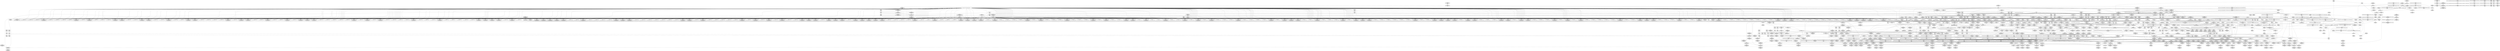 digraph {
	CE0x57dfa80 [shape=record,shape=Mrecord,label="{CE0x57dfa80|864:_%struct.xfrm_sec_ctx*,_:_CME_163,164_}"]
	CE0x57f3260 [shape=record,shape=Mrecord,label="{CE0x57f3260|864:_%struct.xfrm_sec_ctx*,_:_CME_710,711_}"]
	CE0x5849790 [shape=record,shape=Mrecord,label="{CE0x5849790|selinux_xfrm_alloc_user:_tmp31|security/selinux/xfrm.c,90|*SummSource*}"]
	CE0x58724a0 [shape=record,shape=Mrecord,label="{CE0x58724a0|_ret_i8*_%call,_!dbg_!27714|include/linux/slab.h,429|*SummSink*}"]
	CE0x57fea60 [shape=record,shape=Mrecord,label="{CE0x57fea60|864:_%struct.xfrm_sec_ctx*,_:_CME_280,281_}"]
	CE0x5846ca0 [shape=record,shape=Mrecord,label="{CE0x5846ca0|selinux_xfrm_alloc_user:_do.body|*SummSource*}"]
	CE0x57d1fe0 [shape=record,shape=Mrecord,label="{CE0x57d1fe0|i64*_getelementptr_inbounds_(_2_x_i64_,_2_x_i64_*___llvm_gcov_ctr10,_i64_0,_i64_1)|*Constant*|*SummSource*}"]
	CE0x57fff90 [shape=record,shape=Mrecord,label="{CE0x57fff90|selinux_xfrm_alloc_user:_tmp15|security/selinux/xfrm.c,85|*SummSink*}"]
	CE0x5854840 [shape=record,shape=Mrecord,label="{CE0x5854840|i32_4|*Constant*|*SummSink*}"]
	CE0x5810c40 [shape=record,shape=Mrecord,label="{CE0x5810c40|selinux_xfrm_alloc_user:_ctxp|Function::selinux_xfrm_alloc_user&Arg::ctxp::|*SummSource*}"]
	CE0x583f400 [shape=record,shape=Mrecord,label="{CE0x583f400|selinux_xfrm_alloc_user:_err|*SummSink*}"]
	CE0x58c8200 [shape=record,shape=Mrecord,label="{CE0x58c8200|avc_has_perm:_auditdata|Function::avc_has_perm&Arg::auditdata::|*SummSink*}"]
	CE0x5800e90 [shape=record,shape=Mrecord,label="{CE0x5800e90|864:_%struct.xfrm_sec_ctx*,_:_CME_560,576_|*MultipleSource*|Function::selinux_xfrm_state_alloc&Arg::x::|security/selinux/xfrm.c,337}"]
	CE0x5829cf0 [shape=record,shape=Mrecord,label="{CE0x5829cf0|i64*_getelementptr_inbounds_(_2_x_i64_,_2_x_i64_*___llvm_gcov_ctr22,_i64_0,_i64_0)|*Constant*|*SummSource*}"]
	CE0x5847020 [shape=record,shape=Mrecord,label="{CE0x5847020|selinux_xfrm_alloc_user:_if.end28|*SummSource*}"]
	CE0x57dd0e0 [shape=record,shape=Mrecord,label="{CE0x57dd0e0|selinux_xfrm_state_alloc:_x|Function::selinux_xfrm_state_alloc&Arg::x::|*SummSink*}"]
	CE0x5804eb0 [shape=record,shape=Mrecord,label="{CE0x5804eb0|selinux_xfrm_alloc_user:_tmp23|security/selinux/xfrm.c,89}"]
	CE0x5872710 [shape=record,shape=Mrecord,label="{CE0x5872710|selinux_xfrm_alloc_user:_tmp49|security/selinux/xfrm.c,98|*SummSource*}"]
	CE0x58ccf60 [shape=record,shape=Mrecord,label="{CE0x58ccf60|selinux_xfrm_alloc_user:_tmp69|security/selinux/xfrm.c,113|*SummSource*}"]
	CE0x57e7db0 [shape=record,shape=Mrecord,label="{CE0x57e7db0|864:_%struct.xfrm_sec_ctx*,_:_CME_129,130_}"]
	CE0x583f640 [shape=record,shape=Mrecord,label="{CE0x583f640|selinux_xfrm_alloc_user:_land.lhs.true2|*SummSource*}"]
	CE0x583a570 [shape=record,shape=Mrecord,label="{CE0x583a570|i64_5|*Constant*|*SummSink*}"]
	CE0x58c2290 [shape=record,shape=Mrecord,label="{CE0x58c2290|selinux_xfrm_alloc_user:_sid|security/selinux/xfrm.c,111}"]
	CE0x57fec40 [shape=record,shape=Mrecord,label="{CE0x57fec40|864:_%struct.xfrm_sec_ctx*,_:_CME_284,285_}"]
	CE0x58b4ac0 [shape=record,shape=Mrecord,label="{CE0x58b4ac0|selinux_xfrm_alloc_user:_ctx_str|security/selinux/xfrm.c,105|*SummSource*}"]
	CE0x5803320 [shape=record,shape=Mrecord,label="{CE0x5803320|_ret_i32_%retval.0,_!dbg_!27815|security/selinux/xfrm.c,123}"]
	CE0x583b1e0 [shape=record,shape=Mrecord,label="{CE0x583b1e0|i64_0|*Constant*}"]
	CE0x5873e00 [shape=record,shape=Mrecord,label="{CE0x5873e00|selinux_xfrm_alloc_user:_tmp50|security/selinux/xfrm.c,99|*SummSource*}"]
	CE0x57ea010 [shape=record,shape=Mrecord,label="{CE0x57ea010|864:_%struct.xfrm_sec_ctx*,_:_CME_18,19_}"]
	CE0x586fc60 [shape=record,shape=Mrecord,label="{CE0x586fc60|selinux_xfrm_alloc_user:_retval.0}"]
	CE0x584aef0 [shape=record,shape=Mrecord,label="{CE0x584aef0|selinux_xfrm_alloc_user:_tmp11|security/selinux/xfrm.c,85|*SummSource*}"]
	CE0x58562d0 [shape=record,shape=Mrecord,label="{CE0x58562d0|selinux_xfrm_alloc_user:_conv18|security/selinux/xfrm.c,95|*SummSink*}"]
	CE0x57edb50 [shape=record,shape=Mrecord,label="{CE0x57edb50|864:_%struct.xfrm_sec_ctx*,_:_CME_172,173_}"]
	CE0x5842d60 [shape=record,shape=Mrecord,label="{CE0x5842d60|selinux_xfrm_alloc_user:_tmp2|*SummSource*}"]
	CE0x5849270 [shape=record,shape=Mrecord,label="{CE0x5849270|void_(i32*,_i32*)*_asm_sideeffect_.pushsection_.smp_locks,_22a_22_0A.balign_4_0A.long_671f_-_._0A.popsection_0A671:_0A_09lock_incl_$0_,_*m,*m,_dirflag_,_fpsr_,_flags_|*SummSource*}"]
	CE0x583dba0 [shape=record,shape=Mrecord,label="{CE0x583dba0|selinux_xfrm_alloc_user:_call4|security/selinux/xfrm.c,85|*SummSource*}"]
	CE0x58738c0 [shape=record,shape=Mrecord,label="{CE0x58738c0|i64_23|*Constant*|*SummSink*}"]
	CE0x5852850 [shape=record,shape=Mrecord,label="{CE0x5852850|i64_8|*Constant*}"]
	CE0x580b950 [shape=record,shape=Mrecord,label="{CE0x580b950|864:_%struct.xfrm_sec_ctx*,_:_CME_864,872_|*MultipleSource*|Function::selinux_xfrm_state_alloc&Arg::x::|security/selinux/xfrm.c,337}"]
	CE0x586fb90 [shape=record,shape=Mrecord,label="{CE0x586fb90|i32_-22|*Constant*|*SummSink*}"]
	CE0x58535b0 [shape=record,shape=Mrecord,label="{CE0x58535b0|selinux_xfrm_alloc_user:_add24|security/selinux/xfrm.c,98}"]
	CE0x57fd490 [shape=record,shape=Mrecord,label="{CE0x57fd490|864:_%struct.xfrm_sec_ctx*,_:_CME_416,424_|*MultipleSource*|Function::selinux_xfrm_state_alloc&Arg::x::|security/selinux/xfrm.c,337}"]
	CE0x5826f60 [shape=record,shape=Mrecord,label="{CE0x5826f60|selinux_xfrm_alloc_user:_cred|security/selinux/xfrm.c,85|*SummSink*}"]
	CE0x584d190 [shape=record,shape=Mrecord,label="{CE0x584d190|selinux_xfrm_alloc_user:_cmp7|security/selinux/xfrm.c,89|*SummSource*}"]
	CE0x58390b0 [shape=record,shape=Mrecord,label="{CE0x58390b0|selinux_xfrm_alloc_user:_cmp9|security/selinux/xfrm.c,90|*SummSink*}"]
	CE0x580a4e0 [shape=record,shape=Mrecord,label="{CE0x580a4e0|selinux_xfrm_alloc_user:_if.end22|*SummSource*}"]
	CE0x58bfa00 [shape=record,shape=Mrecord,label="{CE0x58bfa00|i64_26|*Constant*|*SummSource*}"]
	CE0x5854970 [shape=record,shape=Mrecord,label="{CE0x5854970|i32_4|*Constant*}"]
	CE0x58c7a00 [shape=record,shape=Mrecord,label="{CE0x58c7a00|%struct.common_audit_data.1017*_null|*Constant*}"]
	CE0x5842f40 [shape=record,shape=Mrecord,label="{CE0x5842f40|i64*_getelementptr_inbounds_(_34_x_i64_,_34_x_i64_*___llvm_gcov_ctr20,_i64_0,_i64_1)|*Constant*|*SummSource*}"]
	CE0x583eb40 [shape=record,shape=Mrecord,label="{CE0x583eb40|i64*_getelementptr_inbounds_(_34_x_i64_,_34_x_i64_*___llvm_gcov_ctr20,_i64_0,_i64_1)|*Constant*}"]
	CE0x5838040 [shape=record,shape=Mrecord,label="{CE0x5838040|selinux_xfrm_alloc_user:_security|security/selinux/xfrm.c,85|*SummSource*}"]
	CE0x583f530 [shape=record,shape=Mrecord,label="{CE0x583f530|selinux_xfrm_alloc_user:_land.lhs.true2}"]
	CE0x5827520 [shape=record,shape=Mrecord,label="{CE0x5827520|selinux_xfrm_alloc_user:_tmp19|security/selinux/xfrm.c,85|*SummSource*}"]
	CE0x58b5600 [shape=record,shape=Mrecord,label="{CE0x58b5600|selinux_xfrm_alloc_user:_tmp56|security/selinux/xfrm.c,105|*SummSink*}"]
	CE0x57e1b50 [shape=record,shape=Mrecord,label="{CE0x57e1b50|864:_%struct.xfrm_sec_ctx*,_:_CME_352,360_|*MultipleSource*|Function::selinux_xfrm_state_alloc&Arg::x::|security/selinux/xfrm.c,337}"]
	CE0x58d5330 [shape=record,shape=Mrecord,label="{CE0x58d5330|_call_void_kfree(i8*_%tmp76)_#10,_!dbg_!27813|security/selinux/xfrm.c,121|*SummSink*}"]
	CE0x57ec600 [shape=record,shape=Mrecord,label="{CE0x57ec600|i8_1|*Constant*|*SummSource*}"]
	CE0x57e04b0 [shape=record,shape=Mrecord,label="{CE0x57e04b0|864:_%struct.xfrm_sec_ctx*,_:_CME_232,240_|*MultipleSource*|Function::selinux_xfrm_state_alloc&Arg::x::|security/selinux/xfrm.c,337}"]
	CE0x57e8340 [shape=record,shape=Mrecord,label="{CE0x57e8340|selinux_xfrm_state_alloc:_security|security/selinux/xfrm.c,337|*SummSource*}"]
	CE0x57fbd70 [shape=record,shape=Mrecord,label="{CE0x57fbd70|COLLAPSED:_GCMRE___llvm_gcov_ctr10_internal_global_2_x_i64_zeroinitializer:_elem_0:default:}"]
	CE0x57e0c60 [shape=record,shape=Mrecord,label="{CE0x57e0c60|864:_%struct.xfrm_sec_ctx*,_:_CME_196,198_|*MultipleSource*|Function::selinux_xfrm_state_alloc&Arg::x::|security/selinux/xfrm.c,337}"]
	CE0x57fda60 [shape=record,shape=Mrecord,label="{CE0x57fda60|864:_%struct.xfrm_sec_ctx*,_:_CME_432,436_|*MultipleSource*|Function::selinux_xfrm_state_alloc&Arg::x::|security/selinux/xfrm.c,337}"]
	CE0x584e420 [shape=record,shape=Mrecord,label="{CE0x584e420|selinux_xfrm_alloc_user:_tmp27|security/selinux/xfrm.c,89|*SummSink*}"]
	CE0x5851090 [shape=record,shape=Mrecord,label="{CE0x5851090|selinux_xfrm_alloc_user:_tmp39|security/selinux/xfrm.c,89}"]
	CE0x57e1960 [shape=record,shape=Mrecord,label="{CE0x57e1960|864:_%struct.xfrm_sec_ctx*,_:_CME_344,352_|*MultipleSource*|Function::selinux_xfrm_state_alloc&Arg::x::|security/selinux/xfrm.c,337}"]
	CE0x57fa920 [shape=record,shape=Mrecord,label="{CE0x57fa920|864:_%struct.xfrm_sec_ctx*,_:_CME_287,288_}"]
	CE0x58c05d0 [shape=record,shape=Mrecord,label="{CE0x58c05d0|selinux_xfrm_alloc_user:_tmp59|security/selinux/xfrm.c,108|*SummSource*}"]
	CE0x57e11e0 [shape=record,shape=Mrecord,label="{CE0x57e11e0|864:_%struct.xfrm_sec_ctx*,_:_CME_312,320_|*MultipleSource*|Function::selinux_xfrm_state_alloc&Arg::x::|security/selinux/xfrm.c,337}"]
	CE0x5805e20 [shape=record,shape=Mrecord,label="{CE0x5805e20|i64*_getelementptr_inbounds_(_34_x_i64_,_34_x_i64_*___llvm_gcov_ctr20,_i64_0,_i64_9)|*Constant*|*SummSink*}"]
	CE0x583ffc0 [shape=record,shape=Mrecord,label="{CE0x583ffc0|atomic_inc221:_bb}"]
	CE0x5872cb0 [shape=record,shape=Mrecord,label="{CE0x5872cb0|%struct.xfrm_sec_ctx*_null|*Constant*|*SummSource*}"]
	CE0x580a840 [shape=record,shape=Mrecord,label="{CE0x580a840|864:_%struct.xfrm_sec_ctx*,_:_CME_792,800_|*MultipleSource*|Function::selinux_xfrm_state_alloc&Arg::x::|security/selinux/xfrm.c,337}"]
	CE0x58440b0 [shape=record,shape=Mrecord,label="{CE0x58440b0|i64*_getelementptr_inbounds_(_2_x_i64_,_2_x_i64_*___llvm_gcov_ctr26,_i64_0,_i64_1)|*Constant*}"]
	CE0x5800d00 [shape=record,shape=Mrecord,label="{CE0x5800d00|864:_%struct.xfrm_sec_ctx*,_:_CME_552,560_|*MultipleSource*|Function::selinux_xfrm_state_alloc&Arg::x::|security/selinux/xfrm.c,337}"]
	CE0x5856120 [shape=record,shape=Mrecord,label="{CE0x5856120|selinux_xfrm_alloc_user:_conv18|security/selinux/xfrm.c,95|*SummSource*}"]
	CE0x57e9820 [shape=record,shape=Mrecord,label="{CE0x57e9820|selinux_xfrm_alloc_user:_lor.lhs.false8|*SummSink*}"]
	CE0x58708b0 [shape=record,shape=Mrecord,label="{CE0x58708b0|selinux_xfrm_alloc_user:_tmp71|security/selinux/xfrm.c,114}"]
	CE0x580b190 [shape=record,shape=Mrecord,label="{CE0x580b190|864:_%struct.xfrm_sec_ctx*,_:_CME_832,840_|*MultipleSource*|Function::selinux_xfrm_state_alloc&Arg::x::|security/selinux/xfrm.c,337}"]
	CE0x5820710 [shape=record,shape=Mrecord,label="{CE0x5820710|_call_void_atomic_inc221(%struct.atomic_t*_selinux_xfrm_refcount)_#10,_!dbg_!27810|security/selinux/xfrm.c,117}"]
	CE0x5821550 [shape=record,shape=Mrecord,label="{CE0x5821550|GLOBAL:_atomic_inc221|*Constant*|*SummSource*}"]
	CE0x5824f60 [shape=record,shape=Mrecord,label="{CE0x5824f60|_call_void_asm_sideeffect_.pushsection_.smp_locks,_22a_22_0A.balign_4_0A.long_671f_-_._0A.popsection_0A671:_0A_09lock_incl_$0_,_*m,*m,_dirflag_,_fpsr_,_flags_(i32*_%counter,_i32*_%counter)_#3,_!dbg_!27713,_!srcloc_!27714|./arch/x86/include/asm/atomic.h,92|*SummSource*}"]
	CE0x57df910 [shape=record,shape=Mrecord,label="{CE0x57df910|864:_%struct.xfrm_sec_ctx*,_:_CME_162,163_}"]
	CE0x584f240 [shape=record,shape=Mrecord,label="{CE0x584f240|i64*_getelementptr_inbounds_(_2_x_i64_,_2_x_i64_*___llvm_gcov_ctr21,_i64_0,_i64_0)|*Constant*|*SummSink*}"]
	CE0x58d28c0 [shape=record,shape=Mrecord,label="{CE0x58d28c0|i64*_getelementptr_inbounds_(_34_x_i64_,_34_x_i64_*___llvm_gcov_ctr20,_i64_0,_i64_33)|*Constant*|*SummSource*}"]
	CE0x6c991d0 [shape=record,shape=Mrecord,label="{CE0x6c991d0|864:_%struct.xfrm_sec_ctx*,_:_CME_14,15_}"]
	CE0x5802e40 [shape=record,shape=Mrecord,label="{CE0x5802e40|i32_208|*Constant*|*SummSource*}"]
	CE0x580fdb0 [shape=record,shape=Mrecord,label="{CE0x580fdb0|selinux_xfrm_alloc_user:_if.then21|*SummSource*}"]
	CE0x57e08a0 [shape=record,shape=Mrecord,label="{CE0x57e08a0|864:_%struct.xfrm_sec_ctx*,_:_CME_190,191_}"]
	CE0x5855690 [shape=record,shape=Mrecord,label="{CE0x5855690|selinux_xfrm_alloc_user:_tmp42|*LoadInst*|security/selinux/xfrm.c,94|*SummSink*}"]
	CE0x5856e90 [shape=record,shape=Mrecord,label="{CE0x5856e90|i64_20|*Constant*}"]
	CE0x57ff700 [shape=record,shape=Mrecord,label="{CE0x57ff700|selinux_xfrm_alloc_user:_tmp14|security/selinux/xfrm.c,85}"]
	CE0x58d54d0 [shape=record,shape=Mrecord,label="{CE0x58d54d0|selinux_xfrm_alloc_user:_tmp76|security/selinux/xfrm.c,121|*SummSource*}"]
	CE0x58aa180 [shape=record,shape=Mrecord,label="{CE0x58aa180|atomic_inc221:_counter|./arch/x86/include/asm/atomic.h,93|*SummSource*}"]
	CE0x58c31c0 [shape=record,shape=Mrecord,label="{CE0x58c31c0|4:_i32,_:_CR_8,12_|*MultipleSource*|security/selinux/xfrm.c,85|security/selinux/xfrm.c,85|security/selinux/xfrm.c,111}"]
	CE0x58057d0 [shape=record,shape=Mrecord,label="{CE0x58057d0|i8*_getelementptr_inbounds_(_45_x_i8_,_45_x_i8_*_.str1245,_i32_0,_i32_0)|*Constant*|*SummSource*}"]
	CE0x583e210 [shape=record,shape=Mrecord,label="{CE0x583e210|get_current227:_entry}"]
	CE0x5805000 [shape=record,shape=Mrecord,label="{CE0x5805000|selinux_xfrm_alloc_user:_tmp23|security/selinux/xfrm.c,89|*SummSource*}"]
	CE0x580d260 [shape=record,shape=Mrecord,label="{CE0x580d260|i32_2|*Constant*|*SummSource*}"]
	CE0x5845f50 [shape=record,shape=Mrecord,label="{CE0x5845f50|selinux_xfrm_alloc_user:_if.end43|*SummSource*}"]
	CE0x5824930 [shape=record,shape=Mrecord,label="{CE0x5824930|i64*_getelementptr_inbounds_(_34_x_i64_,_34_x_i64_*___llvm_gcov_ctr20,_i64_0,_i64_6)|*Constant*}"]
	CE0x57e7180 [shape=record,shape=Mrecord,label="{CE0x57e7180|selinux_xfrm_state_alloc:_tmp2|*SummSource*}"]
	CE0x580ebf0 [shape=record,shape=Mrecord,label="{CE0x580ebf0|selinux_xfrm_alloc_user:_if.then15|*SummSink*}"]
	CE0x5872600 [shape=record,shape=Mrecord,label="{CE0x5872600|selinux_xfrm_alloc_user:_tmp49|security/selinux/xfrm.c,98}"]
	CE0x58cc620 [shape=record,shape=Mrecord,label="{CE0x58cc620|selinux_xfrm_alloc_user:_tmp67|security/selinux/xfrm.c,113|*SummSink*}"]
	CE0x57f71a0 [shape=record,shape=Mrecord,label="{CE0x57f71a0|864:_%struct.xfrm_sec_ctx*,_:_CME_204,205_|*MultipleSource*|Function::selinux_xfrm_state_alloc&Arg::x::|security/selinux/xfrm.c,337}"]
	CE0x58ccbc0 [shape=record,shape=Mrecord,label="{CE0x58ccbc0|selinux_xfrm_alloc_user:_tmp68|security/selinux/xfrm.c,113|*SummSink*}"]
	"CONST[source:0(mediator),value:2(dynamic)][purpose:{subject}]"
	CE0x5857ad0 [shape=record,shape=Mrecord,label="{CE0x5857ad0|selinux_xfrm_alloc_user:_tmp44|security/selinux/xfrm.c,95}"]
	CE0x57e30a0 [shape=record,shape=Mrecord,label="{CE0x57e30a0|864:_%struct.xfrm_sec_ctx*,_:_CME_131,132_}"]
	CE0x584bb50 [shape=record,shape=Mrecord,label="{CE0x584bb50|GLOBAL:_security_context_to_sid|*Constant*|*SummSink*}"]
	CE0x58c7500 [shape=record,shape=Mrecord,label="{CE0x58c7500|i16_39|*Constant*|*SummSink*}"]
	CE0x57ee7a0 [shape=record,shape=Mrecord,label="{CE0x57ee7a0|864:_%struct.xfrm_sec_ctx*,_:_CME_121,122_}"]
	CE0x58c47f0 [shape=record,shape=Mrecord,label="{CE0x58c47f0|selinux_xfrm_alloc_user:_ctx_sid44|security/selinux/xfrm.c,111}"]
	CE0x58364a0 [shape=record,shape=Mrecord,label="{CE0x58364a0|i8*_getelementptr_inbounds_(_24_x_i8_,_24_x_i8_*_.str244,_i32_0,_i32_0)|*Constant*}"]
	CE0x5826d50 [shape=record,shape=Mrecord,label="{CE0x5826d50|selinux_xfrm_alloc_user:_cred|security/selinux/xfrm.c,85}"]
	CE0x5859340 [shape=record,shape=Mrecord,label="{CE0x5859340|selinux_xfrm_alloc_user:_tmp47|security/selinux/xfrm.c,96|*SummSink*}"]
	CE0x57ef4e0 [shape=record,shape=Mrecord,label="{CE0x57ef4e0|i64_28|*Constant*|*SummSource*}"]
	CE0x57e7cf0 [shape=record,shape=Mrecord,label="{CE0x57e7cf0|864:_%struct.xfrm_sec_ctx*,_:_CME_128,129_}"]
	CE0x586e010 [shape=record,shape=Mrecord,label="{CE0x586e010|selinux_xfrm_alloc_user:_rc.0|*SummSource*}"]
	CE0x5802a40 [shape=record,shape=Mrecord,label="{CE0x5802a40|selinux_xfrm_alloc_user:_uctx|Function::selinux_xfrm_alloc_user&Arg::uctx::|*SummSink*}"]
	CE0x58c5dc0 [shape=record,shape=Mrecord,label="{CE0x58c5dc0|i32_(i32,_i32,_i16,_i32,_%struct.common_audit_data.1017*)*_bitcast_(i32_(i32,_i32,_i16,_i32,_%struct.common_audit_data.495*)*_avc_has_perm_to_i32_(i32,_i32,_i16,_i32,_%struct.common_audit_data.1017*)*)|*Constant*}"]
	CE0x58046b0 [shape=record,shape=Mrecord,label="{CE0x58046b0|i64_10|*Constant*}"]
	CE0x57de3f0 [shape=record,shape=Mrecord,label="{CE0x57de3f0|864:_%struct.xfrm_sec_ctx*,_:_CME_504,512_|*MultipleSource*|Function::selinux_xfrm_state_alloc&Arg::x::|security/selinux/xfrm.c,337}"]
	CE0x5844ad0 [shape=record,shape=Mrecord,label="{CE0x5844ad0|kmalloc222:_tmp2|*SummSink*}"]
	CE0x58aa710 [shape=record,shape=Mrecord,label="{CE0x58aa710|get_current227:_tmp2}"]
	CE0x57ddb40 [shape=record,shape=Mrecord,label="{CE0x57ddb40|864:_%struct.xfrm_sec_ctx*,_:_CME_448,452_|*MultipleSource*|Function::selinux_xfrm_state_alloc&Arg::x::|security/selinux/xfrm.c,337}"]
	CE0x584a1b0 [shape=record,shape=Mrecord,label="{CE0x584a1b0|i64*_getelementptr_inbounds_(_2_x_i64_,_2_x_i64_*___llvm_gcov_ctr22,_i64_0,_i64_1)|*Constant*}"]
	CE0x5813110 [shape=record,shape=Mrecord,label="{CE0x5813110|864:_%struct.xfrm_sec_ctx*,_:_CME_114,115_}"]
	CE0x583b710 [shape=record,shape=Mrecord,label="{CE0x583b710|i64_0|*Constant*|*SummSink*}"]
	CE0x5838ea0 [shape=record,shape=Mrecord,label="{CE0x5838ea0|selinux_xfrm_alloc_user:_tmp5|security/selinux/xfrm.c,85|*SummSink*}"]
	CE0x58c4fc0 [shape=record,shape=Mrecord,label="{CE0x58c4fc0|selinux_xfrm_alloc_user:_ctx_sid44|security/selinux/xfrm.c,111|*SummSink*}"]
	CE0x57e8a50 [shape=record,shape=Mrecord,label="{CE0x57e8a50|864:_%struct.xfrm_sec_ctx*,_:_CME_484,488_|*MultipleSource*|Function::selinux_xfrm_state_alloc&Arg::x::|security/selinux/xfrm.c,337}"]
	CE0x57e7490 [shape=record,shape=Mrecord,label="{CE0x57e7490|selinux_xfrm_alloc_user:_land.lhs.true|*SummSource*}"]
	CE0x5837b30 [shape=record,shape=Mrecord,label="{CE0x5837b30|i32_22|*Constant*|*SummSource*}"]
	CE0x5826980 [shape=record,shape=Mrecord,label="{CE0x5826980|i32_78|*Constant*|*SummSource*}"]
	CE0x57f9670 [shape=record,shape=Mrecord,label="{CE0x57f9670|i64_3|*Constant*}"]
	CE0x57f7d40 [shape=record,shape=Mrecord,label="{CE0x57f7d40|864:_%struct.xfrm_sec_ctx*,_:_CME_696,697_}"]
	CE0x586ecf0 [shape=record,shape=Mrecord,label="{CE0x586ecf0|GLOBAL:_kfree|*Constant*|*SummSource*}"]
	CE0x5849570 [shape=record,shape=Mrecord,label="{CE0x5849570|i64_14|*Constant*|*SummSink*}"]
	CE0x58c6f50 [shape=record,shape=Mrecord,label="{CE0x58c6f50|avc_has_perm:_tsid|Function::avc_has_perm&Arg::tsid::|*SummSource*}"]
	CE0x586b650 [shape=record,shape=Mrecord,label="{CE0x586b650|atomic_inc221:_tmp|*SummSource*}"]
	CE0x5853d60 [shape=record,shape=Mrecord,label="{CE0x5853d60|selinux_xfrm_alloc_user:_tmp40|security/selinux/xfrm.c,92}"]
	CE0x57e2ad0 [shape=record,shape=Mrecord,label="{CE0x57e2ad0|864:_%struct.xfrm_sec_ctx*,_:_CME_198,200_|*MultipleSource*|Function::selinux_xfrm_state_alloc&Arg::x::|security/selinux/xfrm.c,337}"]
	CE0x5877650 [shape=record,shape=Mrecord,label="{CE0x5877650|selinux_xfrm_alloc_user:_ctx_str|security/selinux/xfrm.c,105|*SummSink*}"]
	"CONST[source:0(mediator),value:0(static)][purpose:{operation}]"
	CE0x5873100 [shape=record,shape=Mrecord,label="{CE0x5873100|selinux_xfrm_alloc_user:_tobool26|security/selinux/xfrm.c,99|*SummSource*}"]
	CE0x5855cd0 [shape=record,shape=Mrecord,label="{CE0x5855cd0|selinux_xfrm_alloc_user:_conv17|security/selinux/xfrm.c,94|*SummSink*}"]
	CE0x58b6e30 [shape=record,shape=Mrecord,label="{CE0x58b6e30|selinux_xfrm_alloc_user:_idxprom|security/selinux/xfrm.c,106|*SummSink*}"]
	CE0x5849c70 [shape=record,shape=Mrecord,label="{CE0x5849c70|selinux_xfrm_alloc_user:_tmp32|security/selinux/xfrm.c,90}"]
	CE0x583bac0 [shape=record,shape=Mrecord,label="{CE0x583bac0|atomic_inc221:_tmp2|*SummSink*}"]
	CE0x5852de0 [shape=record,shape=Mrecord,label="{CE0x5852de0|selinux_xfrm_alloc_user:_add|security/selinux/xfrm.c,98|*SummSource*}"]
	CE0x584a920 [shape=record,shape=Mrecord,label="{CE0x584a920|selinux_xfrm_alloc_user:_tmp10|security/selinux/xfrm.c,85|*SummSource*}"]
	CE0x58272f0 [shape=record,shape=Mrecord,label="{CE0x58272f0|COLLAPSED:_GCMRE_current_task_external_global_%struct.task_struct*:_elem_0::|security/selinux/xfrm.c,85}"]
	CE0x57e0ae0 [shape=record,shape=Mrecord,label="{CE0x57e0ae0|864:_%struct.xfrm_sec_ctx*,_:_CME_192,194_|*MultipleSource*|Function::selinux_xfrm_state_alloc&Arg::x::|security/selinux/xfrm.c,337}"]
	CE0x57de8a0 [shape=record,shape=Mrecord,label="{CE0x57de8a0|864:_%struct.xfrm_sec_ctx*,_:_CME_528,536_|*MultipleSource*|Function::selinux_xfrm_state_alloc&Arg::x::|security/selinux/xfrm.c,337}"]
	CE0x58b7740 [shape=record,shape=Mrecord,label="{CE0x58b7740|selinux_xfrm_alloc_user:_ctx_str39|security/selinux/xfrm.c,107|*SummSink*}"]
	CE0x57f8150 [shape=record,shape=Mrecord,label="{CE0x57f8150|864:_%struct.xfrm_sec_ctx*,_:_CME_300,304_|*MultipleSource*|Function::selinux_xfrm_state_alloc&Arg::x::|security/selinux/xfrm.c,337}"]
	CE0x580fb70 [shape=record,shape=Mrecord,label="{CE0x580fb70|selinux_xfrm_alloc_user:_land.lhs.true}"]
	CE0x585a0b0 [shape=record,shape=Mrecord,label="{CE0x585a0b0|GLOBAL:_kmalloc222|*Constant*}"]
	CE0x57f1c10 [shape=record,shape=Mrecord,label="{CE0x57f1c10|864:_%struct.xfrm_sec_ctx*,_:_CME_656,664_|*MultipleSource*|Function::selinux_xfrm_state_alloc&Arg::x::|security/selinux/xfrm.c,337}"]
	CE0x57e5bb0 [shape=record,shape=Mrecord,label="{CE0x57e5bb0|864:_%struct.xfrm_sec_ctx*,_:_CME_97,98_}"]
	CE0x5826700 [shape=record,shape=Mrecord,label="{CE0x5826700|_ret_%struct.task_struct.1015*_%tmp4,_!dbg_!27714|./arch/x86/include/asm/current.h,14|*SummSource*}"]
	CE0x582b6a0 [shape=record,shape=Mrecord,label="{CE0x582b6a0|i64*_getelementptr_inbounds_(_34_x_i64_,_34_x_i64_*___llvm_gcov_ctr20,_i64_0,_i64_6)|*Constant*|*SummSink*}"]
	CE0x57e3220 [shape=record,shape=Mrecord,label="{CE0x57e3220|864:_%struct.xfrm_sec_ctx*,_:_CME_119,120_}"]
	CE0x58c20f0 [shape=record,shape=Mrecord,label="{CE0x58c20f0|selinux_xfrm_alloc_user:_sid|security/selinux/xfrm.c,111|*SummSink*}"]
	CE0x57dc760 [shape=record,shape=Mrecord,label="{CE0x57dc760|i64*_getelementptr_inbounds_(_2_x_i64_,_2_x_i64_*___llvm_gcov_ctr10,_i64_0,_i64_0)|*Constant*}"]
	CE0x5823a20 [shape=record,shape=Mrecord,label="{CE0x5823a20|%struct.xfrm_user_sec_ctx*_null|*Constant*|*SummSource*}"]
	CE0x580d0b0 [shape=record,shape=Mrecord,label="{CE0x580d0b0|i32_2|*Constant*}"]
	CE0x583fde0 [shape=record,shape=Mrecord,label="{CE0x583fde0|selinux_xfrm_alloc_user:_tobool|security/selinux/xfrm.c,85}"]
	CE0x58379e0 [shape=record,shape=Mrecord,label="{CE0x58379e0|i32_22|*Constant*}"]
	CE0x587b280 [shape=record,shape=Mrecord,label="{CE0x587b280|selinux_xfrm_alloc_user:_tobool46|security/selinux/xfrm.c,113}"]
	CE0x57f6590 [shape=record,shape=Mrecord,label="{CE0x57f6590|864:_%struct.xfrm_sec_ctx*,_:_CME_73,74_}"]
	CE0x57faa60 [shape=record,shape=Mrecord,label="{CE0x57faa60|864:_%struct.xfrm_sec_ctx*,_:_CME_288,289_}"]
	CE0x57de710 [shape=record,shape=Mrecord,label="{CE0x57de710|864:_%struct.xfrm_sec_ctx*,_:_CME_520,528_|*MultipleSource*|Function::selinux_xfrm_state_alloc&Arg::x::|security/selinux/xfrm.c,337}"]
	CE0x57e7e70 [shape=record,shape=Mrecord,label="{CE0x57e7e70|864:_%struct.xfrm_sec_ctx*,_:_CME_130,131_}"]
	CE0x584e120 [shape=record,shape=Mrecord,label="{CE0x584e120|selinux_xfrm_alloc_user:_tmp27|security/selinux/xfrm.c,89}"]
	CE0x58799f0 [shape=record,shape=Mrecord,label="{CE0x58799f0|selinux_xfrm_alloc_user:_ctx_alg30|security/selinux/xfrm.c,103|*SummSink*}"]
	CE0x58777f0 [shape=record,shape=Mrecord,label="{CE0x58777f0|selinux_xfrm_alloc_user:_conv34|security/selinux/xfrm.c,105|*SummSource*}"]
	CE0x57e4260 [shape=record,shape=Mrecord,label="{CE0x57e4260|864:_%struct.xfrm_sec_ctx*,_:_CME_142,143_}"]
	CE0x58048c0 [shape=record,shape=Mrecord,label="{CE0x58048c0|selinux_xfrm_alloc_user:_tmp22|security/selinux/xfrm.c,89}"]
	CE0x57ee860 [shape=record,shape=Mrecord,label="{CE0x57ee860|864:_%struct.xfrm_sec_ctx*,_:_CME_122,123_}"]
	CE0x580bd30 [shape=record,shape=Mrecord,label="{CE0x580bd30|selinux_xfrm_state_alloc:_call|security/selinux/xfrm.c,337|*SummSource*}"]
	CE0x586c570 [shape=record,shape=Mrecord,label="{CE0x586c570|selinux_xfrm_alloc_user:_tmp4|security/selinux/xfrm.c,85|*SummSource*}"]
	CE0x57e4050 [shape=record,shape=Mrecord,label="{CE0x57e4050|864:_%struct.xfrm_sec_ctx*,_:_CME_137,138_}"]
	CE0x5871ff0 [shape=record,shape=Mrecord,label="{CE0x5871ff0|kmalloc222:_flags|Function::kmalloc222&Arg::flags::|*SummSink*}"]
	CE0x5823bd0 [shape=record,shape=Mrecord,label="{CE0x5823bd0|%struct.xfrm_user_sec_ctx*_null|*Constant*|*SummSink*}"]
	CE0x57e80e0 [shape=record,shape=Mrecord,label="{CE0x57e80e0|selinux_xfrm_state_alloc:_security|security/selinux/xfrm.c,337|*SummSink*}"]
	CE0x58b5920 [shape=record,shape=Mrecord,label="{CE0x58b5920|selinux_xfrm_alloc_user:_arrayidx|security/selinux/xfrm.c,105|*SummSource*}"]
	CE0x57daa40 [shape=record,shape=Mrecord,label="{CE0x57daa40|864:_%struct.xfrm_sec_ctx*,_:_CME_66,67_}"]
	CE0x5871a10 [shape=record,shape=Mrecord,label="{CE0x5871a10|selinux_xfrm_alloc_user:_tmp72|security/selinux/xfrm.c,116|*SummSource*}"]
	CE0x58cd110 [shape=record,shape=Mrecord,label="{CE0x58cd110|selinux_xfrm_alloc_user:_tmp69|security/selinux/xfrm.c,113|*SummSink*}"]
	CE0x5801630 [shape=record,shape=Mrecord,label="{CE0x5801630|864:_%struct.xfrm_sec_ctx*,_:_CME_608,612_|*MultipleSource*|Function::selinux_xfrm_state_alloc&Arg::x::|security/selinux/xfrm.c,337}"]
	CE0x58d3920 [shape=record,shape=Mrecord,label="{CE0x58d3920|get_current227:_bb}"]
	CE0x584ec80 [shape=record,shape=Mrecord,label="{CE0x584ec80|selinux_xfrm_alloc_user:_tmp29|security/selinux/xfrm.c,89}"]
	CE0x57f56f0 [shape=record,shape=Mrecord,label="{CE0x57f56f0|_call_void_mcount()_#3|*SummSink*}"]
	CE0x57e1d40 [shape=record,shape=Mrecord,label="{CE0x57e1d40|864:_%struct.xfrm_sec_ctx*,_:_CME_360,368_|*MultipleSource*|Function::selinux_xfrm_state_alloc&Arg::x::|security/selinux/xfrm.c,337}"]
	CE0x57fdc80 [shape=record,shape=Mrecord,label="{CE0x57fdc80|864:_%struct.xfrm_sec_ctx*,_:_CME_436,440_|*MultipleSource*|Function::selinux_xfrm_state_alloc&Arg::x::|security/selinux/xfrm.c,337}"]
	CE0x58d49d0 [shape=record,shape=Mrecord,label="{CE0x58d49d0|selinux_xfrm_alloc_user:_tmp75|security/selinux/xfrm.c,121|*SummSink*}"]
	CE0x5801fb0 [shape=record,shape=Mrecord,label="{CE0x5801fb0|selinux_xfrm_alloc_user:_lor.lhs.false}"]
	CE0x581fd20 [shape=record,shape=Mrecord,label="{CE0x581fd20|selinux_xfrm_alloc_user:_tmp73|security/selinux/xfrm.c,116}"]
	CE0x57f4eb0 [shape=record,shape=Mrecord,label="{CE0x57f4eb0|selinux_xfrm_alloc_user:_tmp|*SummSource*}"]
	CE0x5847ba0 [shape=record,shape=Mrecord,label="{CE0x5847ba0|i64*_getelementptr_inbounds_(_2_x_i64_,_2_x_i64_*___llvm_gcov_ctr22,_i64_0,_i64_1)|*Constant*|*SummSource*}"]
	CE0x58c5630 [shape=record,shape=Mrecord,label="{CE0x58c5630|selinux_xfrm_alloc_user:_tmp65|security/selinux/xfrm.c,111|*SummSink*}"]
	CE0x58d34f0 [shape=record,shape=Mrecord,label="{CE0x58d34f0|selinux_xfrm_alloc_user:_tmp78|security/selinux/xfrm.c,123|*SummSource*}"]
	CE0x57e2e00 [shape=record,shape=Mrecord,label="{CE0x57e2e00|864:_%struct.xfrm_sec_ctx*,_:_CME_202,203_|*MultipleSource*|Function::selinux_xfrm_state_alloc&Arg::x::|security/selinux/xfrm.c,337}"]
	CE0x57e72c0 [shape=record,shape=Mrecord,label="{CE0x57e72c0|i64*_getelementptr_inbounds_(_2_x_i64_,_2_x_i64_*___llvm_gcov_ctr21,_i64_0,_i64_1)|*Constant*|*SummSource*}"]
	CE0x5823960 [shape=record,shape=Mrecord,label="{CE0x5823960|%struct.xfrm_user_sec_ctx*_null|*Constant*}"]
	CE0x5854fa0 [shape=record,shape=Mrecord,label="{CE0x5854fa0|selinux_xfrm_alloc_user:_ctx_len|security/selinux/xfrm.c,94|*SummSource*}"]
	CE0x5852450 [shape=record,shape=Mrecord,label="{CE0x5852450|selinux_xfrm_alloc_user:_conv23|security/selinux/xfrm.c,98|*SummSink*}"]
	CE0x58b7c50 [shape=record,shape=Mrecord,label="{CE0x58b7c50|i8_0|*Constant*}"]
	CE0x57ebbd0 [shape=record,shape=Mrecord,label="{CE0x57ebbd0|i32_3|*Constant*|*SummSink*}"]
	CE0x5879180 [shape=record,shape=Mrecord,label="{CE0x5879180|selinux_xfrm_alloc_user:_ctx_doi29|security/selinux/xfrm.c,102|*SummSource*}"]
	CE0x57dd820 [shape=record,shape=Mrecord,label="{CE0x57dd820|864:_%struct.xfrm_sec_ctx*,_:_CME_171,172_}"]
	CE0x57d9d60 [shape=record,shape=Mrecord,label="{CE0x57d9d60|i64*_getelementptr_inbounds_(_2_x_i64_,_2_x_i64_*___llvm_gcov_ctr10,_i64_0,_i64_0)|*Constant*|*SummSink*}"]
	CE0x5838cd0 [shape=record,shape=Mrecord,label="{CE0x5838cd0|get_current227:_tmp3}"]
	CE0x584d4e0 [shape=record,shape=Mrecord,label="{CE0x584d4e0|i64_13|*Constant*}"]
	CE0x57e25d0 [shape=record,shape=Mrecord,label="{CE0x57e25d0|selinux_xfrm_alloc_user:_tmp6|security/selinux/xfrm.c,85|*SummSink*}"]
	CE0x580d550 [shape=record,shape=Mrecord,label="{CE0x580d550|i64*_getelementptr_inbounds_(_34_x_i64_,_34_x_i64_*___llvm_gcov_ctr20,_i64_0,_i64_18)|*Constant*|*SummSink*}"]
	CE0x5858cc0 [shape=record,shape=Mrecord,label="{CE0x5858cc0|i64*_getelementptr_inbounds_(_34_x_i64_,_34_x_i64_*___llvm_gcov_ctr20,_i64_0,_i64_21)|*Constant*|*SummSource*}"]
	CE0x585a4b0 [shape=record,shape=Mrecord,label="{CE0x585a4b0|kmalloc222:_entry}"]
	CE0x586e850 [shape=record,shape=Mrecord,label="{CE0x586e850|GLOBAL:_kfree|*Constant*}"]
	CE0x5833f60 [shape=record,shape=Mrecord,label="{CE0x5833f60|get_current227:_tmp|*SummSink*}"]
	CE0x58c2440 [shape=record,shape=Mrecord,label="{CE0x58c2440|selinux_xfrm_alloc_user:_sid|security/selinux/xfrm.c,111|*SummSource*}"]
	CE0x57d9f70 [shape=record,shape=Mrecord,label="{CE0x57d9f70|i64_1|*Constant*|*SummSink*}"]
	CE0x580d630 [shape=record,shape=Mrecord,label="{CE0x580d630|selinux_xfrm_alloc_user:_ctx_alg|security/selinux/xfrm.c,91|*SummSource*}"]
	"CONST[source:0(mediator),value:0(static)][purpose:{object}]"
	CE0x5842e40 [shape=record,shape=Mrecord,label="{CE0x5842e40|selinux_xfrm_alloc_user:_call|security/selinux/xfrm.c,85}"]
	CE0x57e76a0 [shape=record,shape=Mrecord,label="{CE0x57e76a0|selinux_xfrm_alloc_user:_return}"]
	CE0x583dae0 [shape=record,shape=Mrecord,label="{CE0x583dae0|selinux_xfrm_alloc_user:_call4|security/selinux/xfrm.c,85}"]
	CE0x57e24c0 [shape=record,shape=Mrecord,label="{CE0x57e24c0|selinux_xfrm_state_alloc:_entry|*SummSink*}"]
	CE0x583ac50 [shape=record,shape=Mrecord,label="{CE0x583ac50|selinux_xfrm_alloc_user:_if.then|*SummSource*}"]
	CE0x57eccc0 [shape=record,shape=Mrecord,label="{CE0x57eccc0|_call_void_lockdep_rcu_suspicious(i8*_getelementptr_inbounds_(_24_x_i8_,_24_x_i8_*_.str244,_i32_0,_i32_0),_i32_85,_i8*_getelementptr_inbounds_(_45_x_i8_,_45_x_i8_*_.str1245,_i32_0,_i32_0))_#10,_!dbg_!27731|security/selinux/xfrm.c,85|*SummSink*}"]
	CE0x58c2f80 [shape=record,shape=Mrecord,label="{CE0x58c2f80|4:_i32,_:_CR_4,8_|*MultipleSource*|security/selinux/xfrm.c,85|security/selinux/xfrm.c,85|security/selinux/xfrm.c,111}"]
	CE0x583f0e0 [shape=record,shape=Mrecord,label="{CE0x583f0e0|kmalloc222:_tmp}"]
	CE0x57e6120 [shape=record,shape=Mrecord,label="{CE0x57e6120|864:_%struct.xfrm_sec_ctx*,_:_CME_270,271_|*MultipleSource*|Function::selinux_xfrm_state_alloc&Arg::x::|security/selinux/xfrm.c,337}"]
	CE0x57e2120 [shape=record,shape=Mrecord,label="{CE0x57e2120|864:_%struct.xfrm_sec_ctx*,_:_CME_376,384_|*MultipleSource*|Function::selinux_xfrm_state_alloc&Arg::x::|security/selinux/xfrm.c,337}"]
	CE0x57dac50 [shape=record,shape=Mrecord,label="{CE0x57dac50|selinux_xfrm_state_alloc:_bb}"]
	CE0x57dc080 [shape=record,shape=Mrecord,label="{CE0x57dc080|i64_1|*Constant*|*SummSource*}"]
	CE0x58c5ef0 [shape=record,shape=Mrecord,label="{CE0x58c5ef0|i32_(i32,_i32,_i16,_i32,_%struct.common_audit_data.1017*)*_bitcast_(i32_(i32,_i32,_i16,_i32,_%struct.common_audit_data.495*)*_avc_has_perm_to_i32_(i32,_i32,_i16,_i32,_%struct.common_audit_data.1017*)*)|*Constant*|*SummSource*}"]
	CE0x5844180 [shape=record,shape=Mrecord,label="{CE0x5844180|i64*_getelementptr_inbounds_(_2_x_i64_,_2_x_i64_*___llvm_gcov_ctr26,_i64_0,_i64_1)|*Constant*|*SummSource*}"]
	CE0x5874c60 [shape=record,shape=Mrecord,label="{CE0x5874c60|selinux_xfrm_alloc_user:_tmp52|security/selinux/xfrm.c,99}"]
	CE0x5836020 [shape=record,shape=Mrecord,label="{CE0x5836020|_call_void_asm_sideeffect_.pushsection_.smp_locks,_22a_22_0A.balign_4_0A.long_671f_-_._0A.popsection_0A671:_0A_09lock_incl_$0_,_*m,*m,_dirflag_,_fpsr_,_flags_(i32*_%counter,_i32*_%counter)_#3,_!dbg_!27713,_!srcloc_!27714|./arch/x86/include/asm/atomic.h,92|*SummSink*}"]
	CE0x57ef860 [shape=record,shape=Mrecord,label="{CE0x57ef860|i64_29|*Constant*}"]
	CE0x57eeb90 [shape=record,shape=Mrecord,label="{CE0x57eeb90|selinux_xfrm_alloc_user:_tmp29|security/selinux/xfrm.c,89|*SummSink*}"]
	CE0x5806600 [shape=record,shape=Mrecord,label="{CE0x5806600|selinux_xfrm_alloc_user:_tmp17|security/selinux/xfrm.c,85|*SummSource*}"]
	CE0x58d46e0 [shape=record,shape=Mrecord,label="{CE0x58d46e0|selinux_xfrm_alloc_user:_tmp74|security/selinux/xfrm.c,121|*SummSource*}"]
	CE0x58393a0 [shape=record,shape=Mrecord,label="{CE0x58393a0|i64_15|*Constant*}"]
	CE0x5844ef0 [shape=record,shape=Mrecord,label="{CE0x5844ef0|selinux_xfrm_alloc_user:_tmp4|security/selinux/xfrm.c,85}"]
	CE0x57f01b0 [shape=record,shape=Mrecord,label="{CE0x57f01b0|COLLAPSED:_CMRE:_elem_0::|security/selinux/xfrm.c,90}"]
	CE0x5804ab0 [shape=record,shape=Mrecord,label="{CE0x5804ab0|selinux_xfrm_alloc_user:_tmp22|security/selinux/xfrm.c,89|*SummSink*}"]
	CE0x57f0920 [shape=record,shape=Mrecord,label="{CE0x57f0920|selinux_xfrm_alloc_user:_conv|security/selinux/xfrm.c,90}"]
	CE0x5824390 [shape=record,shape=Mrecord,label="{CE0x5824390|selinux_xfrm_alloc_user:_tmp12|security/selinux/xfrm.c,85|*SummSource*}"]
	CE0x57e6440 [shape=record,shape=Mrecord,label="{CE0x57e6440|selinux_xfrm_alloc_user:_tmp6|security/selinux/xfrm.c,85}"]
	CE0x5824540 [shape=record,shape=Mrecord,label="{CE0x5824540|selinux_xfrm_alloc_user:_tmp12|security/selinux/xfrm.c,85|*SummSink*}"]
	CE0x5846600 [shape=record,shape=Mrecord,label="{CE0x5846600|_call_void_mcount()_#3|*SummSink*}"]
	CE0x58084d0 [shape=record,shape=Mrecord,label="{CE0x58084d0|selinux_xfrm_alloc_user:_ctx_sid|security/selinux/xfrm.c,107|*SummSink*}"]
	CE0x58c6060 [shape=record,shape=Mrecord,label="{CE0x58c6060|i32_(i32,_i32,_i16,_i32,_%struct.common_audit_data.1017*)*_bitcast_(i32_(i32,_i32,_i16,_i32,_%struct.common_audit_data.495*)*_avc_has_perm_to_i32_(i32,_i32,_i16,_i32,_%struct.common_audit_data.1017*)*)|*Constant*|*SummSink*}"]
	CE0x583d460 [shape=record,shape=Mrecord,label="{CE0x583d460|selinux_xfrm_alloc_user:_tmp18|security/selinux/xfrm.c,85}"]
	CE0x58c6ac0 [shape=record,shape=Mrecord,label="{CE0x58c6ac0|avc_has_perm:_ssid|Function::avc_has_perm&Arg::ssid::}"]
	CE0x5854ec0 [shape=record,shape=Mrecord,label="{CE0x5854ec0|selinux_xfrm_alloc_user:_cmp19|security/selinux/xfrm.c,95|*SummSink*}"]
	CE0x5821cc0 [shape=record,shape=Mrecord,label="{CE0x5821cc0|selinux_xfrm_alloc_user:_cmp|security/selinux/xfrm.c,89}"]
	CE0x57de220 [shape=record,shape=Mrecord,label="{CE0x57de220|864:_%struct.xfrm_sec_ctx*,_:_CME_472,480_|*MultipleSource*|Function::selinux_xfrm_state_alloc&Arg::x::|security/selinux/xfrm.c,337}"]
	CE0x57fc580 [shape=record,shape=Mrecord,label="{CE0x57fc580|864:_%struct.xfrm_sec_ctx*,_:_CME_147,148_}"]
	CE0x58a97d0 [shape=record,shape=Mrecord,label="{CE0x58a97d0|atomic_inc221:_tmp|*SummSink*}"]
	CE0x58475f0 [shape=record,shape=Mrecord,label="{CE0x58475f0|selinux_xfrm_alloc_user:_call|security/selinux/xfrm.c,85|*SummSource*}"]
	CE0x58c1600 [shape=record,shape=Mrecord,label="{CE0x58c1600|i64*_getelementptr_inbounds_(_34_x_i64_,_34_x_i64_*___llvm_gcov_ctr20,_i64_0,_i64_27)|*Constant*}"]
	CE0x57e9c00 [shape=record,shape=Mrecord,label="{CE0x57e9c00|i64*_getelementptr_inbounds_(_34_x_i64_,_34_x_i64_*___llvm_gcov_ctr20,_i64_0,_i64_0)|*Constant*|*SummSink*}"]
	CE0x57f3a80 [shape=record,shape=Mrecord,label="{CE0x57f3a80|864:_%struct.xfrm_sec_ctx*,_:_CME_736,740_|*MultipleSource*|Function::selinux_xfrm_state_alloc&Arg::x::|security/selinux/xfrm.c,337}"]
	CE0x5840600 [shape=record,shape=Mrecord,label="{CE0x5840600|selinux_xfrm_alloc_user:_err}"]
	CE0x58108f0 [shape=record,shape=Mrecord,label="{CE0x58108f0|selinux_xfrm_alloc_user:_entry}"]
	CE0x5849ce0 [shape=record,shape=Mrecord,label="{CE0x5849ce0|selinux_xfrm_alloc_user:_tmp32|security/selinux/xfrm.c,90|*SummSource*}"]
	CE0x5876560 [shape=record,shape=Mrecord,label="{CE0x5876560|selinux_xfrm_alloc_user:_ctx_len32|security/selinux/xfrm.c,104|*SummSink*}"]
	CE0x584ed40 [shape=record,shape=Mrecord,label="{CE0x584ed40|selinux_xfrm_alloc_user:_tmp29|security/selinux/xfrm.c,89|*SummSource*}"]
	CE0x57ef320 [shape=record,shape=Mrecord,label="{CE0x57ef320|i64_28|*Constant*}"]
	CE0x57dea90 [shape=record,shape=Mrecord,label="{CE0x57dea90|864:_%struct.xfrm_sec_ctx*,_:_CME_536,544_|*MultipleSource*|Function::selinux_xfrm_state_alloc&Arg::x::|security/selinux/xfrm.c,337}"]
	CE0x58bff20 [shape=record,shape=Mrecord,label="{CE0x58bff20|selinux_xfrm_alloc_user:_tmp58|security/selinux/xfrm.c,108}"]
	CE0x586d310 [shape=record,shape=Mrecord,label="{CE0x586d310|kmalloc222:_bb|*SummSink*}"]
	CE0x57d0e30 [shape=record,shape=Mrecord,label="{CE0x57d0e30|864:_%struct.xfrm_sec_ctx*,_:_CME_183,184_}"]
	CE0x5805350 [shape=record,shape=Mrecord,label="{CE0x5805350|void_(i32*,_i32*)*_asm_sideeffect_.pushsection_.smp_locks,_22a_22_0A.balign_4_0A.long_671f_-_._0A.popsection_0A671:_0A_09lock_incl_$0_,_*m,*m,_dirflag_,_fpsr_,_flags_}"]
	CE0x57e2290 [shape=record,shape=Mrecord,label="{CE0x57e2290|selinux_xfrm_state_alloc:_tmp2|*SummSink*}"]
	CE0x5851150 [shape=record,shape=Mrecord,label="{CE0x5851150|selinux_xfrm_alloc_user:_tmp39|security/selinux/xfrm.c,89|*SummSource*}"]
	CE0x5871d00 [shape=record,shape=Mrecord,label="{CE0x5871d00|selinux_xfrm_alloc_user:_tmp73|security/selinux/xfrm.c,116|*SummSink*}"]
	CE0x58007f0 [shape=record,shape=Mrecord,label="{CE0x58007f0|selinux_xfrm_alloc_user:_tmp16|security/selinux/xfrm.c,85|*SummSink*}"]
	CE0x5850830 [shape=record,shape=Mrecord,label="{CE0x5850830|selinux_xfrm_alloc_user:_tmp37|security/selinux/xfrm.c,89|*SummSink*}"]
	CE0x57f89a0 [shape=record,shape=Mrecord,label="{CE0x57f89a0|864:_%struct.xfrm_sec_ctx*,_:_CME_115,116_}"]
	CE0x57fc4c0 [shape=record,shape=Mrecord,label="{CE0x57fc4c0|864:_%struct.xfrm_sec_ctx*,_:_CME_146,147_}"]
	CE0x58713d0 [shape=record,shape=Mrecord,label="{CE0x58713d0|i64*_getelementptr_inbounds_(_34_x_i64_,_34_x_i64_*___llvm_gcov_ctr20,_i64_0,_i64_31)|*Constant*|*SummSource*}"]
	CE0x5822210 [shape=record,shape=Mrecord,label="{CE0x5822210|selinux_xfrm_alloc_user:_tmp21|security/selinux/xfrm.c,85|*SummSource*}"]
	CE0x58b5480 [shape=record,shape=Mrecord,label="{CE0x58b5480|selinux_xfrm_alloc_user:_tmp56|security/selinux/xfrm.c,105|*SummSource*}"]
	CE0x5843e80 [shape=record,shape=Mrecord,label="{CE0x5843e80|selinux_xfrm_alloc_user:_tmp3}"]
	CE0x57f64a0 [shape=record,shape=Mrecord,label="{CE0x57f64a0|864:_%struct.xfrm_sec_ctx*,_:_CME_48,56_|*MultipleSource*|Function::selinux_xfrm_state_alloc&Arg::x::|security/selinux/xfrm.c,337}"]
	CE0x587a060 [shape=record,shape=Mrecord,label="{CE0x587a060|i32_1|*Constant*|*SummSink*}"]
	CE0x5843500 [shape=record,shape=Mrecord,label="{CE0x5843500|selinux_xfrm_alloc_user:_if.end48|*SummSource*}"]
	CE0x58b74a0 [shape=record,shape=Mrecord,label="{CE0x58b74a0|selinux_xfrm_alloc_user:_ctx_str37|security/selinux/xfrm.c,106|*SummSource*}"]
	CE0x57ee6e0 [shape=record,shape=Mrecord,label="{CE0x57ee6e0|864:_%struct.xfrm_sec_ctx*,_:_CME_120,121_}"]
	CE0x5876ef0 [shape=record,shape=Mrecord,label="{CE0x5876ef0|selinux_xfrm_alloc_user:_ctx_len32|security/selinux/xfrm.c,104|*SummSource*}"]
	CE0x58c4780 [shape=record,shape=Mrecord,label="{CE0x58c4780|selinux_xfrm_alloc_user:_ctx_sid44|security/selinux/xfrm.c,111|*SummSource*}"]
	CE0x57e79d0 [shape=record,shape=Mrecord,label="{CE0x57e79d0|864:_%struct.xfrm_sec_ctx*,_:_CME_40,48_|*MultipleSource*|Function::selinux_xfrm_state_alloc&Arg::x::|security/selinux/xfrm.c,337}"]
	CE0x58d2d40 [shape=record,shape=Mrecord,label="{CE0x58d2d40|selinux_xfrm_alloc_user:_tmp77|security/selinux/xfrm.c,123|*SummSource*}"]
	CE0x57f8ed0 [shape=record,shape=Mrecord,label="{CE0x57f8ed0|864:_%struct.xfrm_sec_ctx*,_:_CME_125,126_}"]
	CE0x5844400 [shape=record,shape=Mrecord,label="{CE0x5844400|selinux_xfrm_alloc_user:_if.end43|*SummSink*}"]
	CE0x57fe2b0 [shape=record,shape=Mrecord,label="{CE0x57fe2b0|864:_%struct.xfrm_sec_ctx*,_:_CME_273,274_|*MultipleSource*|Function::selinux_xfrm_state_alloc&Arg::x::|security/selinux/xfrm.c,337}"]
	CE0x58431f0 [shape=record,shape=Mrecord,label="{CE0x58431f0|kmalloc222:_tmp1|*SummSink*}"]
	CE0x58400e0 [shape=record,shape=Mrecord,label="{CE0x58400e0|atomic_inc221:_bb|*SummSource*}"]
	CE0x5853540 [shape=record,shape=Mrecord,label="{CE0x5853540|i64_22|*Constant*|*SummSink*}"]
	CE0x58023a0 [shape=record,shape=Mrecord,label="{CE0x58023a0|864:_%struct.xfrm_sec_ctx*,_:_CME_20,21_}"]
	CE0x5859930 [shape=record,shape=Mrecord,label="{CE0x5859930|selinux_xfrm_alloc_user:_tmp48|security/selinux/xfrm.c,96}"]
	CE0x586f2a0 [shape=record,shape=Mrecord,label="{CE0x586f2a0|GLOBAL:_kfree|*Constant*|*SummSink*}"]
	CE0x586c9a0 [shape=record,shape=Mrecord,label="{CE0x586c9a0|kmalloc222:_call|include/linux/slab.h,429}"]
	CE0x5836a90 [shape=record,shape=Mrecord,label="{CE0x5836a90|i32_85|*Constant*|*SummSource*}"]
	CE0x5825eb0 [shape=record,shape=Mrecord,label="{CE0x5825eb0|atomic_inc221:_tmp1|*SummSource*}"]
	CE0x57e3160 [shape=record,shape=Mrecord,label="{CE0x57e3160|864:_%struct.xfrm_sec_ctx*,_:_CME_118,119_}"]
	CE0x5829fc0 [shape=record,shape=Mrecord,label="{CE0x5829fc0|selinux_xfrm_alloc_user:_ctx_str39|security/selinux/xfrm.c,107|*SummSource*}"]
	CE0x5859260 [shape=record,shape=Mrecord,label="{CE0x5859260|selinux_xfrm_alloc_user:_tmp47|security/selinux/xfrm.c,96}"]
	CE0x57d1330 [shape=record,shape=Mrecord,label="{CE0x57d1330|864:_%struct.xfrm_sec_ctx*,_:_CME_15,16_}"]
	CE0x58bfd40 [shape=record,shape=Mrecord,label="{CE0x58bfd40|i64_25|*Constant*}"]
	CE0x57f6230 [shape=record,shape=Mrecord,label="{CE0x57f6230|selinux_xfrm_alloc_user:_if.then15}"]
	CE0x5873f10 [shape=record,shape=Mrecord,label="{CE0x5873f10|selinux_xfrm_alloc_user:_tmp50|security/selinux/xfrm.c,99|*SummSink*}"]
	CE0x5841670 [shape=record,shape=Mrecord,label="{CE0x5841670|selinux_xfrm_alloc_user:_tmp1|*SummSink*}"]
	CE0x5858660 [shape=record,shape=Mrecord,label="{CE0x5858660|selinux_xfrm_alloc_user:_tmp46|security/selinux/xfrm.c,95|*SummSource*}"]
	CE0x58c4990 [shape=record,shape=Mrecord,label="{CE0x58c4990|avc_has_perm:_auditdata|Function::avc_has_perm&Arg::auditdata::|*SummSource*}"]
	CE0x57e75b0 [shape=record,shape=Mrecord,label="{CE0x57e75b0|selinux_xfrm_alloc_user:_land.lhs.true|*SummSink*}"]
	CE0x58261d0 [shape=record,shape=Mrecord,label="{CE0x58261d0|i32_78|*Constant*}"]
	CE0x5844660 [shape=record,shape=Mrecord,label="{CE0x5844660|selinux_xfrm_alloc_user:_if.then42|*SummSource*}"]
	CE0x57f3120 [shape=record,shape=Mrecord,label="{CE0x57f3120|864:_%struct.xfrm_sec_ctx*,_:_CME_709,710_}"]
	CE0x57dcef0 [shape=record,shape=Mrecord,label="{CE0x57dcef0|selinux_xfrm_state_alloc:_bb|*SummSink*}"]
	CE0x583b600 [shape=record,shape=Mrecord,label="{CE0x583b600|i64_0|*Constant*|*SummSource*}"]
	CE0x58049e0 [shape=record,shape=Mrecord,label="{CE0x58049e0|selinux_xfrm_alloc_user:_tmp22|security/selinux/xfrm.c,89|*SummSource*}"]
	CE0x584fec0 [shape=record,shape=Mrecord,label="{CE0x584fec0|i64_16|*Constant*|*SummSink*}"]
	CE0x5858810 [shape=record,shape=Mrecord,label="{CE0x5858810|selinux_xfrm_alloc_user:_tmp46|security/selinux/xfrm.c,95|*SummSink*}"]
	CE0x58c0a80 [shape=record,shape=Mrecord,label="{CE0x58c0a80|selinux_xfrm_alloc_user:_tmp60|security/selinux/xfrm.c,108}"]
	CE0x580e610 [shape=record,shape=Mrecord,label="{CE0x580e610|selinux_xfrm_alloc_user:_cmp13|security/selinux/xfrm.c,91}"]
	CE0x584fbf0 [shape=record,shape=Mrecord,label="{CE0x584fbf0|i64_17|*Constant*|*SummSink*}"]
	CE0x583b3b0 [shape=record,shape=Mrecord,label="{CE0x583b3b0|GLOBAL:___llvm_gcov_ctr20|Global_var:__llvm_gcov_ctr20|*SummSource*}"]
	CE0x584da20 [shape=record,shape=Mrecord,label="{CE0x584da20|i64_12|*Constant*|*SummSink*}"]
	CE0x580d5c0 [shape=record,shape=Mrecord,label="{CE0x580d5c0|selinux_xfrm_alloc_user:_ctx_alg|security/selinux/xfrm.c,91}"]
	CE0x57d0af0 [shape=record,shape=Mrecord,label="{CE0x57d0af0|864:_%struct.xfrm_sec_ctx*,_:_CME_177,178_}"]
	CE0x57e15e0 [shape=record,shape=Mrecord,label="{CE0x57e15e0|864:_%struct.xfrm_sec_ctx*,_:_CME_328,336_|*MultipleSource*|Function::selinux_xfrm_state_alloc&Arg::x::|security/selinux/xfrm.c,337}"]
	CE0x58b6880 [shape=record,shape=Mrecord,label="{CE0x58b6880|selinux_xfrm_alloc_user:_idxprom|security/selinux/xfrm.c,106|*SummSource*}"]
	CE0x57dd1d0 [shape=record,shape=Mrecord,label="{CE0x57dd1d0|864:_%struct.xfrm_sec_ctx*,_:_CME_148,149_}"]
	CE0x57e49a0 [shape=record,shape=Mrecord,label="{CE0x57e49a0|864:_%struct.xfrm_sec_ctx*,_:_CME_187,188_}"]
	CE0x57fe120 [shape=record,shape=Mrecord,label="{CE0x57fe120|864:_%struct.xfrm_sec_ctx*,_:_CME_272,273_|*MultipleSource*|Function::selinux_xfrm_state_alloc&Arg::x::|security/selinux/xfrm.c,337}"]
	CE0x57ddcd0 [shape=record,shape=Mrecord,label="{CE0x57ddcd0|864:_%struct.xfrm_sec_ctx*,_:_CME_452,456_|*MultipleSource*|Function::selinux_xfrm_state_alloc&Arg::x::|security/selinux/xfrm.c,337}"]
	CE0x58c1270 [shape=record,shape=Mrecord,label="{CE0x58c1270|selinux_xfrm_alloc_user:_tmp61|security/selinux/xfrm.c,108|*SummSink*}"]
	CE0x5800280 [shape=record,shape=Mrecord,label="{CE0x5800280|selinux_xfrm_alloc_user:_tmp16|security/selinux/xfrm.c,85}"]
	CE0x57de090 [shape=record,shape=Mrecord,label="{CE0x57de090|864:_%struct.xfrm_sec_ctx*,_:_CME_464,472_|*MultipleSource*|Function::selinux_xfrm_state_alloc&Arg::x::|security/selinux/xfrm.c,337}"]
	CE0x58c3fe0 [shape=record,shape=Mrecord,label="{CE0x58c3fe0|selinux_xfrm_alloc_user:_tmp63|security/selinux/xfrm.c,109|*SummSink*}"]
	CE0x5856f50 [shape=record,shape=Mrecord,label="{CE0x5856f50|i64_20|*Constant*|*SummSource*}"]
	CE0x58501f0 [shape=record,shape=Mrecord,label="{CE0x58501f0|selinux_xfrm_alloc_user:_tmp36|security/selinux/xfrm.c,89|*SummSink*}"]
	CE0x77009f0 [shape=record,shape=Mrecord,label="{CE0x77009f0|864:_%struct.xfrm_sec_ctx*,_:_CME_83,84_}"]
	CE0x5810d00 [shape=record,shape=Mrecord,label="{CE0x5810d00|selinux_xfrm_alloc_user:_ctxp|Function::selinux_xfrm_alloc_user&Arg::ctxp::|*SummSink*}"]
	CE0x58c5b50 [shape=record,shape=Mrecord,label="{CE0x58c5b50|selinux_xfrm_alloc_user:_call45|security/selinux/xfrm.c,111|*SummSink*}"]
	CE0x5807fa0 [shape=record,shape=Mrecord,label="{CE0x5807fa0|selinux_xfrm_alloc_user:_arraydecay|security/selinux/xfrm.c,107|*SummSink*}"]
	CE0x57f52b0 [shape=record,shape=Mrecord,label="{CE0x57f52b0|864:_%struct.xfrm_sec_ctx*,_:_CME_89,90_}"]
	CE0x57f8ab0 [shape=record,shape=Mrecord,label="{CE0x57f8ab0|864:_%struct.xfrm_sec_ctx*,_:_CME_116,117_}"]
	CE0x5804850 [shape=record,shape=Mrecord,label="{CE0x5804850|selinux_xfrm_alloc_user:_ctx_doi|security/selinux/xfrm.c,90|*SummSink*}"]
	CE0x586f380 [shape=record,shape=Mrecord,label="{CE0x586f380|i32_-12|*Constant*}"]
	CE0x584d6c0 [shape=record,shape=Mrecord,label="{CE0x584d6c0|i64_13|*Constant*|*SummSink*}"]
	CE0x5834160 [shape=record,shape=Mrecord,label="{CE0x5834160|i64_1|*Constant*}"]
	CE0x5855040 [shape=record,shape=Mrecord,label="{CE0x5855040|selinux_xfrm_alloc_user:_ctx_len|security/selinux/xfrm.c,94|*SummSink*}"]
	CE0x57f4050 [shape=record,shape=Mrecord,label="{CE0x57f4050|864:_%struct.xfrm_sec_ctx*,_:_CME_768,776_|*MultipleSource*|Function::selinux_xfrm_state_alloc&Arg::x::|security/selinux/xfrm.c,337}"]
	CE0x5800640 [shape=record,shape=Mrecord,label="{CE0x5800640|selinux_xfrm_alloc_user:_tmp16|security/selinux/xfrm.c,85|*SummSource*}"]
	CE0x584d8e0 [shape=record,shape=Mrecord,label="{CE0x584d8e0|i64_12|*Constant*}"]
	CE0x5876910 [shape=record,shape=Mrecord,label="{CE0x5876910|selinux_xfrm_alloc_user:_conv31|security/selinux/xfrm.c,104|*SummSink*}"]
	CE0x57f4b70 [shape=record,shape=Mrecord,label="{CE0x57f4b70|864:_%struct.xfrm_sec_ctx*,_:_CME_75,76_}"]
	CE0x5847ce0 [shape=record,shape=Mrecord,label="{CE0x5847ce0|selinux_xfrm_alloc_user:_if.then21|*SummSink*}"]
	CE0x58757c0 [shape=record,shape=Mrecord,label="{CE0x58757c0|i64*_getelementptr_inbounds_(_34_x_i64_,_34_x_i64_*___llvm_gcov_ctr20,_i64_0,_i64_24)|*Constant*}"]
	CE0x57e48e0 [shape=record,shape=Mrecord,label="{CE0x57e48e0|864:_%struct.xfrm_sec_ctx*,_:_CME_186,187_}"]
	CE0x57e9180 [shape=record,shape=Mrecord,label="{CE0x57e9180|864:_%struct.xfrm_sec_ctx*,_:_CME_256,264_|*MultipleSource*|Function::selinux_xfrm_state_alloc&Arg::x::|security/selinux/xfrm.c,337}"]
	CE0x57e5f90 [shape=record,shape=Mrecord,label="{CE0x57e5f90|864:_%struct.xfrm_sec_ctx*,_:_CME_269,270_|*MultipleSource*|Function::selinux_xfrm_state_alloc&Arg::x::|security/selinux/xfrm.c,337}"]
	CE0x5850b90 [shape=record,shape=Mrecord,label="{CE0x5850b90|selinux_xfrm_alloc_user:_tmp38|security/selinux/xfrm.c,89}"]
	CE0x5825490 [shape=record,shape=Mrecord,label="{CE0x5825490|selinux_xfrm_alloc_user:_tmp13|security/selinux/xfrm.c,85|*SummSource*}"]
	CE0x581fed0 [shape=record,shape=Mrecord,label="{CE0x581fed0|selinux_xfrm_alloc_user:_tmp73|security/selinux/xfrm.c,116|*SummSource*}"]
	CE0x5802eb0 [shape=record,shape=Mrecord,label="{CE0x5802eb0|i32_208|*Constant*|*SummSink*}"]
	CE0x586ce80 [shape=record,shape=Mrecord,label="{CE0x586ce80|selinux_xfrm_alloc_user:_tobool|security/selinux/xfrm.c,85|*SummSink*}"]
	CE0x5802740 [shape=record,shape=Mrecord,label="{CE0x5802740|selinux_xfrm_state_alloc:_uctx|Function::selinux_xfrm_state_alloc&Arg::uctx::|*SummSink*}"]
	CE0x5852b30 [shape=record,shape=Mrecord,label="{CE0x5852b30|i64_8|*Constant*|*SummSink*}"]
	CE0x5878e30 [shape=record,shape=Mrecord,label="{CE0x5878e30|selinux_xfrm_alloc_user:_ctx_doi29|security/selinux/xfrm.c,102|*SummSink*}"]
	CE0x57dd550 [shape=record,shape=Mrecord,label="{CE0x57dd550|864:_%struct.xfrm_sec_ctx*,_:_CME_167,168_}"]
	CE0x57f25c0 [shape=record,shape=Mrecord,label="{CE0x57f25c0|864:_%struct.xfrm_sec_ctx*,_:_CME_697,698_}"]
	CE0x57da390 [shape=record,shape=Mrecord,label="{CE0x57da390|selinux_xfrm_state_alloc:_bb|*SummSource*}"]
	CE0x58d9b00 [shape=record,shape=Mrecord,label="{CE0x58d9b00|GLOBAL:_selinux_xfrm_refcount|Global_var:selinux_xfrm_refcount}"]
	CE0x5843b30 [shape=record,shape=Mrecord,label="{CE0x5843b30|kmalloc222:_tmp3|*SummSource*}"]
	CE0x58d4670 [shape=record,shape=Mrecord,label="{CE0x58d4670|selinux_xfrm_alloc_user:_tmp74|security/selinux/xfrm.c,121}"]
	CE0x57dd350 [shape=record,shape=Mrecord,label="{CE0x57dd350|864:_%struct.xfrm_sec_ctx*,_:_CME_150,151_}"]
	CE0x583ec30 [shape=record,shape=Mrecord,label="{CE0x583ec30|i64*_getelementptr_inbounds_(_34_x_i64_,_34_x_i64_*___llvm_gcov_ctr20,_i64_0,_i64_1)|*Constant*|*SummSink*}"]
	CE0x5833ff0 [shape=record,shape=Mrecord,label="{CE0x5833ff0|i64*_getelementptr_inbounds_(_2_x_i64_,_2_x_i64_*___llvm_gcov_ctr21,_i64_0,_i64_1)|*Constant*|*SummSink*}"]
	CE0x57e4760 [shape=record,shape=Mrecord,label="{CE0x57e4760|864:_%struct.xfrm_sec_ctx*,_:_CME_184,185_}"]
	CE0x57dcd90 [shape=record,shape=Mrecord,label="{CE0x57dcd90|864:_%struct.xfrm_sec_ctx*,_:_CME_11,12_}"]
	"CONST[source:1(input),value:2(dynamic)][purpose:{object}]"
	CE0x58d4320 [shape=record,shape=Mrecord,label="{CE0x58d4320|get_current227:_tmp2|*SummSink*}"]
	CE0x57f8f90 [shape=record,shape=Mrecord,label="{CE0x57f8f90|864:_%struct.xfrm_sec_ctx*,_:_CME_126,127_}"]
	CE0x583fc10 [shape=record,shape=Mrecord,label="{CE0x583fc10|i32_0|*Constant*}"]
	CE0x57db8f0 [shape=record,shape=Mrecord,label="{CE0x57db8f0|i64_1|*Constant*}"]
	CE0x5843400 [shape=record,shape=Mrecord,label="{CE0x5843400|selinux_xfrm_alloc_user:_if.end48}"]
	CE0x57ff1e0 [shape=record,shape=Mrecord,label="{CE0x57ff1e0|i64*_getelementptr_inbounds_(_34_x_i64_,_34_x_i64_*___llvm_gcov_ctr20,_i64_0,_i64_0)|*Constant*|*SummSource*}"]
	CE0x5839610 [shape=record,shape=Mrecord,label="{CE0x5839610|i64_15|*Constant*|*SummSink*}"]
	CE0x57e5c20 [shape=record,shape=Mrecord,label="{CE0x57e5c20|864:_%struct.xfrm_sec_ctx*,_:_CME_71,72_}"]
	CE0x584ffc0 [shape=record,shape=Mrecord,label="{CE0x584ffc0|selinux_xfrm_alloc_user:_tmp36|security/selinux/xfrm.c,89}"]
	CE0x584dd50 [shape=record,shape=Mrecord,label="{CE0x584dd50|selinux_xfrm_alloc_user:_tmp26|security/selinux/xfrm.c,89|*SummSink*}"]
	CE0x585a180 [shape=record,shape=Mrecord,label="{CE0x585a180|GLOBAL:_kmalloc222|*Constant*|*SummSource*}"]
	CE0x5874340 [shape=record,shape=Mrecord,label="{CE0x5874340|selinux_xfrm_alloc_user:_tmp51|security/selinux/xfrm.c,99|*SummSource*}"]
	CE0x5802c20 [shape=record,shape=Mrecord,label="{CE0x5802c20|i32_208|*Constant*}"]
	CE0x58544e0 [shape=record,shape=Mrecord,label="{CE0x58544e0|selinux_xfrm_alloc_user:_tmp41|security/selinux/xfrm.c,92|*SummSource*}"]
	CE0x58bfb80 [shape=record,shape=Mrecord,label="{CE0x58bfb80|i64_26|*Constant*|*SummSink*}"]
	CE0x57fe690 [shape=record,shape=Mrecord,label="{CE0x57fe690|864:_%struct.xfrm_sec_ctx*,_:_CME_277,278_}"]
	CE0x583f150 [shape=record,shape=Mrecord,label="{CE0x583f150|COLLAPSED:_GCMRE___llvm_gcov_ctr26_internal_global_2_x_i64_zeroinitializer:_elem_0:default:}"]
	CE0x58d38b0 [shape=record,shape=Mrecord,label="{CE0x58d38b0|i64*_getelementptr_inbounds_(_2_x_i64_,_2_x_i64_*___llvm_gcov_ctr21,_i64_0,_i64_0)|*Constant*}"]
	CE0x58c70c0 [shape=record,shape=Mrecord,label="{CE0x58c70c0|avc_has_perm:_tsid|Function::avc_has_perm&Arg::tsid::|*SummSink*}"]
	CE0x586d410 [shape=record,shape=Mrecord,label="{CE0x586d410|i64*_getelementptr_inbounds_(_2_x_i64_,_2_x_i64_*___llvm_gcov_ctr26,_i64_0,_i64_0)|*Constant*|*SummSource*}"]
	CE0x5802ab0 [shape=record,shape=Mrecord,label="{CE0x5802ab0|selinux_xfrm_alloc_user:_uctx|Function::selinux_xfrm_alloc_user&Arg::uctx::|*SummSource*}"]
	CE0x58019b0 [shape=record,shape=Mrecord,label="{CE0x58019b0|864:_%struct.xfrm_sec_ctx*,_:_CME_624,628_|*MultipleSource*|Function::selinux_xfrm_state_alloc&Arg::x::|security/selinux/xfrm.c,337}"]
	CE0x58521e0 [shape=record,shape=Mrecord,label="{CE0x58521e0|selinux_xfrm_alloc_user:_conv23|security/selinux/xfrm.c,98}"]
	CE0x5858c00 [shape=record,shape=Mrecord,label="{CE0x5858c00|i64*_getelementptr_inbounds_(_34_x_i64_,_34_x_i64_*___llvm_gcov_ctr20,_i64_0,_i64_21)|*Constant*}"]
	CE0x57da6d0 [shape=record,shape=Mrecord,label="{CE0x57da6d0|i32_40|*Constant*}"]
	CE0x57ebf00 [shape=record,shape=Mrecord,label="{CE0x57ebf00|selinux_xfrm_alloc_user:_ctx_doi|security/selinux/xfrm.c,90}"]
	CE0x584f980 [shape=record,shape=Mrecord,label="{CE0x584f980|i64_17|*Constant*}"]
	CE0x5845e20 [shape=record,shape=Mrecord,label="{CE0x5845e20|selinux_xfrm_alloc_user:_if.end43}"]
	CE0x5825500 [shape=record,shape=Mrecord,label="{CE0x5825500|selinux_xfrm_alloc_user:_tmp13|security/selinux/xfrm.c,85|*SummSink*}"]
	CE0x580fb00 [shape=record,shape=Mrecord,label="{CE0x580fb00|selinux_xfrm_alloc_user:_if.end22|*SummSink*}"]
	CE0x57e6c10 [shape=record,shape=Mrecord,label="{CE0x57e6c10|selinux_xfrm_alloc_user:_if.end}"]
	CE0x582ac40 [shape=record,shape=Mrecord,label="{CE0x582ac40|selinux_xfrm_alloc_user:_tmp|*SummSink*}"]
	CE0x584e840 [shape=record,shape=Mrecord,label="{CE0x584e840|selinux_xfrm_alloc_user:_tmp28|security/selinux/xfrm.c,89|*SummSource*}"]
	CE0x580c990 [shape=record,shape=Mrecord,label="{CE0x580c990|selinux_xfrm_alloc_user:_tmp34|security/selinux/xfrm.c,90}"]
	CE0x57da4d0 [shape=record,shape=Mrecord,label="{CE0x57da4d0|i32_0|*Constant*|*SummSource*}"]
	CE0x5856e20 [shape=record,shape=Mrecord,label="{CE0x5856e20|i64*_getelementptr_inbounds_(_34_x_i64_,_34_x_i64_*___llvm_gcov_ctr20,_i64_0,_i64_21)|*Constant*|*SummSink*}"]
	CE0x5874d20 [shape=record,shape=Mrecord,label="{CE0x5874d20|selinux_xfrm_alloc_user:_tmp52|security/selinux/xfrm.c,99|*SummSource*}"]
	CE0x5873cc0 [shape=record,shape=Mrecord,label="{CE0x5873cc0|i64*_getelementptr_inbounds_(_34_x_i64_,_34_x_i64_*___llvm_gcov_ctr20,_i64_0,_i64_24)|*Constant*|*SummSink*}"]
	CE0x58719a0 [shape=record,shape=Mrecord,label="{CE0x58719a0|selinux_xfrm_alloc_user:_tmp72|security/selinux/xfrm.c,116}"]
	CE0x58cc920 [shape=record,shape=Mrecord,label="{CE0x58cc920|selinux_xfrm_alloc_user:_tmp68|security/selinux/xfrm.c,113}"]
	CE0x57e9560 [shape=record,shape=Mrecord,label="{CE0x57e9560|864:_%struct.xfrm_sec_ctx*,_:_CME_268,269_|*MultipleSource*|Function::selinux_xfrm_state_alloc&Arg::x::|security/selinux/xfrm.c,337}"]
	CE0x57db370 [shape=record,shape=Mrecord,label="{CE0x57db370|selinux_xfrm_state_alloc:_x|Function::selinux_xfrm_state_alloc&Arg::x::}"]
	CE0x57e8c40 [shape=record,shape=Mrecord,label="{CE0x57e8c40|864:_%struct.xfrm_sec_ctx*,_:_CME_488,492_|*MultipleSource*|Function::selinux_xfrm_state_alloc&Arg::x::|security/selinux/xfrm.c,337}"]
	CE0x584c5d0 [shape=record,shape=Mrecord,label="{CE0x584c5d0|selinux_xfrm_alloc_user:_security|security/selinux/xfrm.c,85|*SummSink*}"]
	CE0x586d480 [shape=record,shape=Mrecord,label="{CE0x586d480|i64*_getelementptr_inbounds_(_2_x_i64_,_2_x_i64_*___llvm_gcov_ctr26,_i64_0,_i64_0)|*Constant*|*SummSink*}"]
	CE0x5844df0 [shape=record,shape=Mrecord,label="{CE0x5844df0|i64_2|*Constant*|*SummSink*}"]
	CE0x5823570 [shape=record,shape=Mrecord,label="{CE0x5823570|selinux_xfrm_alloc_user:_tmp25|security/selinux/xfrm.c,89|*SummSink*}"]
	CE0x580dbd0 [shape=record,shape=Mrecord,label="{CE0x580dbd0|selinux_xfrm_alloc_user:_tmp35|*LoadInst*|security/selinux/xfrm.c,91|*SummSource*}"]
	CE0x583f300 [shape=record,shape=Mrecord,label="{CE0x583f300|selinux_xfrm_alloc_user:_err|*SummSource*}"]
	CE0x58c2d90 [shape=record,shape=Mrecord,label="{CE0x58c2d90|selinux_xfrm_alloc_user:_tmp64|security/selinux/xfrm.c,111}"]
	CE0x58d3a50 [shape=record,shape=Mrecord,label="{CE0x58d3a50|get_current227:_bb|*SummSource*}"]
	CE0x57f5d60 [shape=record,shape=Mrecord,label="{CE0x57f5d60|864:_%struct.xfrm_sec_ctx*,_:_CME_21,22_}"]
	CE0x57d99f0 [shape=record,shape=Mrecord,label="{CE0x57d99f0|864:_%struct.xfrm_sec_ctx*,_:_CME_65,66_}"]
	CE0x580cc00 [shape=record,shape=Mrecord,label="{CE0x580cc00|selinux_xfrm_alloc_user:_tmp34|security/selinux/xfrm.c,90|*SummSink*}"]
	CE0x58cd5d0 [shape=record,shape=Mrecord,label="{CE0x58cd5d0|i64*_getelementptr_inbounds_(_34_x_i64_,_34_x_i64_*___llvm_gcov_ctr20,_i64_0,_i64_30)|*Constant*|*SummSource*}"]
	CE0x5837fd0 [shape=record,shape=Mrecord,label="{CE0x5837fd0|selinux_xfrm_alloc_user:_security|security/selinux/xfrm.c,85}"]
	CE0x57f5680 [shape=record,shape=Mrecord,label="{CE0x57f5680|_call_void_mcount()_#3|*SummSource*}"]
	CE0x58b5a90 [shape=record,shape=Mrecord,label="{CE0x58b5a90|selinux_xfrm_alloc_user:_arrayidx|security/selinux/xfrm.c,105|*SummSink*}"]
	CE0x57f05b0 [shape=record,shape=Mrecord,label="{CE0x57f05b0|selinux_xfrm_alloc_user:_tmp30|*LoadInst*|security/selinux/xfrm.c,90|*SummSink*}"]
	CE0x507e150 [shape=record,shape=Mrecord,label="{CE0x507e150|864:_%struct.xfrm_sec_ctx*,_:_CME_94,95_}"]
	CE0x57face0 [shape=record,shape=Mrecord,label="{CE0x57face0|864:_%struct.xfrm_sec_ctx*,_:_CME_290,291_}"]
	CE0x58580a0 [shape=record,shape=Mrecord,label="{CE0x58580a0|selinux_xfrm_alloc_user:_tmp45|security/selinux/xfrm.c,95}"]
	CE0x581c100 [shape=record,shape=Mrecord,label="{CE0x581c100|864:_%struct.xfrm_sec_ctx*,_:_CME_95,96_}"]
	CE0x580dd40 [shape=record,shape=Mrecord,label="{CE0x580dd40|selinux_xfrm_alloc_user:_tmp35|*LoadInst*|security/selinux/xfrm.c,91|*SummSink*}"]
	CE0x58bfff0 [shape=record,shape=Mrecord,label="{CE0x58bfff0|selinux_xfrm_alloc_user:_tmp58|security/selinux/xfrm.c,108|*SummSource*}"]
	CE0x57fbe20 [shape=record,shape=Mrecord,label="{CE0x57fbe20|864:_%struct.xfrm_sec_ctx*,_:_CME_166,167_}"]
	CE0x57db160 [shape=record,shape=Mrecord,label="{CE0x57db160|selinux_xfrm_state_alloc:_tmp|*SummSink*}"]
	CE0x580eae0 [shape=record,shape=Mrecord,label="{CE0x580eae0|selinux_xfrm_alloc_user:_if.then15|*SummSource*}"]
	CE0x580d720 [shape=record,shape=Mrecord,label="{CE0x580d720|selinux_xfrm_alloc_user:_ctx_alg|security/selinux/xfrm.c,91|*SummSink*}"]
	CE0x5821d60 [shape=record,shape=Mrecord,label="{CE0x5821d60|selinux_xfrm_alloc_user:_cmp|security/selinux/xfrm.c,89|*SummSource*}"]
	CE0x5872820 [shape=record,shape=Mrecord,label="{CE0x5872820|selinux_xfrm_alloc_user:_tmp49|security/selinux/xfrm.c,98|*SummSink*}"]
	CE0x5840730 [shape=record,shape=Mrecord,label="{CE0x5840730|kmalloc222:_tmp|*SummSink*}"]
	CE0x5803180 [shape=record,shape=Mrecord,label="{CE0x5803180|selinux_xfrm_alloc_user:_gfp|Function::selinux_xfrm_alloc_user&Arg::gfp::|*SummSource*}"]
	CE0x58c6e20 [shape=record,shape=Mrecord,label="{CE0x58c6e20|avc_has_perm:_tsid|Function::avc_has_perm&Arg::tsid::}"]
	CE0x5845340 [shape=record,shape=Mrecord,label="{CE0x5845340|_call_void_mcount()_#3|*SummSink*}"]
	CE0x57ede50 [shape=record,shape=Mrecord,label="{CE0x57ede50|864:_%struct.xfrm_sec_ctx*,_:_CME_176,177_}"]
	CE0x57e07e0 [shape=record,shape=Mrecord,label="{CE0x57e07e0|864:_%struct.xfrm_sec_ctx*,_:_CME_189,190_}"]
	CE0x580a9d0 [shape=record,shape=Mrecord,label="{CE0x580a9d0|864:_%struct.xfrm_sec_ctx*,_:_CME_800,808_|*MultipleSource*|Function::selinux_xfrm_state_alloc&Arg::x::|security/selinux/xfrm.c,337}"]
	CE0x580afa0 [shape=record,shape=Mrecord,label="{CE0x580afa0|864:_%struct.xfrm_sec_ctx*,_:_CME_824,832_|*MultipleSource*|Function::selinux_xfrm_state_alloc&Arg::x::|security/selinux/xfrm.c,337}"]
	CE0x58c7770 [shape=record,shape=Mrecord,label="{CE0x58c7770|avc_has_perm:_tclass|Function::avc_has_perm&Arg::tclass::|*SummSink*}"]
	CE0x5854b20 [shape=record,shape=Mrecord,label="{CE0x5854b20|i32_4|*Constant*|*SummSource*}"]
	CE0x583b9e0 [shape=record,shape=Mrecord,label="{CE0x583b9e0|atomic_inc221:_tmp2}"]
	CE0x580b760 [shape=record,shape=Mrecord,label="{CE0x580b760|864:_%struct.xfrm_sec_ctx*,_:_CME_856,864_|*MultipleSource*|Function::selinux_xfrm_state_alloc&Arg::x::|security/selinux/xfrm.c,337}"]
	CE0x587a200 [shape=record,shape=Mrecord,label="{CE0x587a200|selinux_xfrm_alloc_user:_cmp9|security/selinux/xfrm.c,90}"]
	CE0x580e200 [shape=record,shape=Mrecord,label="{CE0x580e200|selinux_xfrm_alloc_user:_conv12|security/selinux/xfrm.c,91|*SummSource*}"]
	CE0x584d2a0 [shape=record,shape=Mrecord,label="{CE0x584d2a0|selinux_xfrm_alloc_user:_cmp7|security/selinux/xfrm.c,89|*SummSink*}"]
	CE0x5872fe0 [shape=record,shape=Mrecord,label="{CE0x5872fe0|selinux_xfrm_alloc_user:_tobool26|security/selinux/xfrm.c,99}"]
	CE0x586a980 [shape=record,shape=Mrecord,label="{CE0x586a980|kmalloc222:_size|Function::kmalloc222&Arg::size::|*SummSource*}"]
	CE0x58b6290 [shape=record,shape=Mrecord,label="{CE0x58b6290|selinux_xfrm_alloc_user:_tmp57|security/selinux/xfrm.c,105}"]
	CE0x57fd0b0 [shape=record,shape=Mrecord,label="{CE0x57fd0b0|864:_%struct.xfrm_sec_ctx*,_:_CME_400,408_|*MultipleSource*|Function::selinux_xfrm_state_alloc&Arg::x::|security/selinux/xfrm.c,337}"]
	CE0x5878fd0 [shape=record,shape=Mrecord,label="{CE0x5878fd0|selinux_xfrm_alloc_user:_ctx_doi29|security/selinux/xfrm.c,102}"]
	CE0x57e7c30 [shape=record,shape=Mrecord,label="{CE0x57e7c30|864:_%struct.xfrm_sec_ctx*,_:_CME_127,128_}"]
	CE0x580b570 [shape=record,shape=Mrecord,label="{CE0x580b570|864:_%struct.xfrm_sec_ctx*,_:_CME_848,856_|*MultipleSource*|Function::selinux_xfrm_state_alloc&Arg::x::|security/selinux/xfrm.c,337}"]
	CE0x58479a0 [shape=record,shape=Mrecord,label="{CE0x58479a0|_call_void_mcount()_#3}"]
	CE0x58572c0 [shape=record,shape=Mrecord,label="{CE0x58572c0|i64_19|*Constant*}"]
	CE0x57f7a40 [shape=record,shape=Mrecord,label="{CE0x57f7a40|864:_%struct.xfrm_sec_ctx*,_:_CME_68,69_}"]
	CE0x58b6560 [shape=record,shape=Mrecord,label="{CE0x58b6560|selinux_xfrm_alloc_user:_conv34|security/selinux/xfrm.c,105}"]
	CE0x57dfa10 [shape=record,shape=Mrecord,label="{CE0x57dfa10|864:_%struct.xfrm_sec_ctx*,_:_CME_164,165_}"]
	CE0x5815470 [shape=record,shape=Mrecord,label="{CE0x5815470|864:_%struct.xfrm_sec_ctx*,_:_CME_108,109_}"]
	CE0x580daa0 [shape=record,shape=Mrecord,label="{CE0x580daa0|selinux_xfrm_alloc_user:_tmp35|*LoadInst*|security/selinux/xfrm.c,91}"]
	CE0x57f23d0 [shape=record,shape=Mrecord,label="{CE0x57f23d0|864:_%struct.xfrm_sec_ctx*,_:_CME_688,696_|*MultipleSource*|Function::selinux_xfrm_state_alloc&Arg::x::|security/selinux/xfrm.c,337}"]
	CE0x57f9600 [shape=record,shape=Mrecord,label="{CE0x57f9600|GLOBAL:___llvm_gcov_ctr20|Global_var:__llvm_gcov_ctr20|*SummSink*}"]
	CE0x584d5a0 [shape=record,shape=Mrecord,label="{CE0x584d5a0|i64_13|*Constant*|*SummSource*}"]
	CE0x58500e0 [shape=record,shape=Mrecord,label="{CE0x58500e0|selinux_xfrm_alloc_user:_tmp36|security/selinux/xfrm.c,89|*SummSource*}"]
	CE0x57f51f0 [shape=record,shape=Mrecord,label="{CE0x57f51f0|864:_%struct.xfrm_sec_ctx*,_:_CME_88,89_}"]
	CE0x58d4e00 [shape=record,shape=Mrecord,label="{CE0x58d4e00|selinux_xfrm_alloc_user:_tmp75|security/selinux/xfrm.c,121}"]
	CE0x5808190 [shape=record,shape=Mrecord,label="{CE0x5808190|selinux_xfrm_alloc_user:_ctx_sid|security/selinux/xfrm.c,107}"]
	CE0x57d1bc0 [shape=record,shape=Mrecord,label="{CE0x57d1bc0|864:_%struct.xfrm_sec_ctx*,_:_CME_12,13_}"]
	CE0x58020b0 [shape=record,shape=Mrecord,label="{CE0x58020b0|selinux_xfrm_alloc_user:_lor.lhs.false|*SummSource*}"]
	CE0x5841480 [shape=record,shape=Mrecord,label="{CE0x5841480|selinux_xfrm_alloc_user:_tmp1|*SummSource*}"]
	CE0x58233c0 [shape=record,shape=Mrecord,label="{CE0x58233c0|selinux_xfrm_alloc_user:_tmp25|security/selinux/xfrm.c,89|*SummSource*}"]
	CE0x57d0c90 [shape=record,shape=Mrecord,label="{CE0x57d0c90|864:_%struct.xfrm_sec_ctx*,_:_CME_182,183_}"]
	CE0x57f2930 [shape=record,shape=Mrecord,label="{CE0x57f2930|864:_%struct.xfrm_sec_ctx*,_:_CME_700,701_}"]
	CE0x586fa60 [shape=record,shape=Mrecord,label="{CE0x586fa60|i32_-22|*Constant*}"]
	CE0x57d1d20 [shape=record,shape=Mrecord,label="{CE0x57d1d20|selinux_xfrm_state_alloc:_tmp}"]
	CE0x5842950 [shape=record,shape=Mrecord,label="{CE0x5842950|GLOBAL:___kmalloc|*Constant*}"]
	CE0x57e2940 [shape=record,shape=Mrecord,label="{CE0x57e2940|selinux_xfrm_alloc_user:_tmp7|security/selinux/xfrm.c,85|*SummSource*}"]
	CE0x58712a0 [shape=record,shape=Mrecord,label="{CE0x58712a0|i64*_getelementptr_inbounds_(_34_x_i64_,_34_x_i64_*___llvm_gcov_ctr20,_i64_0,_i64_31)|*Constant*}"]
	CE0x57e1410 [shape=record,shape=Mrecord,label="{CE0x57e1410|864:_%struct.xfrm_sec_ctx*,_:_CME_320,328_|*MultipleSource*|Function::selinux_xfrm_state_alloc&Arg::x::|security/selinux/xfrm.c,337}"]
	CE0x58595c0 [shape=record,shape=Mrecord,label="{CE0x58595c0|selinux_xfrm_alloc_user:_tmp48|security/selinux/xfrm.c,96|*SummSink*}"]
	CE0x58d5680 [shape=record,shape=Mrecord,label="{CE0x58d5680|selinux_xfrm_alloc_user:_tmp76|security/selinux/xfrm.c,121|*SummSink*}"]
	CE0x57edc10 [shape=record,shape=Mrecord,label="{CE0x57edc10|864:_%struct.xfrm_sec_ctx*,_:_CME_173,174_}"]
	CE0x58452a0 [shape=record,shape=Mrecord,label="{CE0x58452a0|_call_void_mcount()_#3|*SummSource*}"]
	CE0x57f5fb0 [shape=record,shape=Mrecord,label="{CE0x57f5fb0|selinux_xfrm_alloc_user:_lor.lhs.false11|*SummSource*}"]
	CE0x5820840 [shape=record,shape=Mrecord,label="{CE0x5820840|_call_void_atomic_inc221(%struct.atomic_t*_selinux_xfrm_refcount)_#10,_!dbg_!27810|security/selinux/xfrm.c,117|*SummSource*}"]
	CE0x57eef80 [shape=record,shape=Mrecord,label="{CE0x57eef80|i32_3|*Constant*}"]
	CE0x57f69b0 [shape=record,shape=Mrecord,label="{CE0x57f69b0|864:_%struct.xfrm_sec_ctx*,_:_CME_249,250_|*MultipleSource*|Function::selinux_xfrm_state_alloc&Arg::x::|security/selinux/xfrm.c,337}"]
	CE0x580fc50 [shape=record,shape=Mrecord,label="{CE0x580fc50|selinux_xfrm_alloc_user:_bb|*SummSink*}"]
	CE0x57f21e0 [shape=record,shape=Mrecord,label="{CE0x57f21e0|864:_%struct.xfrm_sec_ctx*,_:_CME_680,688_|*MultipleSource*|Function::selinux_xfrm_state_alloc&Arg::x::|security/selinux/xfrm.c,337}"]
	CE0x57f1830 [shape=record,shape=Mrecord,label="{CE0x57f1830|864:_%struct.xfrm_sec_ctx*,_:_CME_640,648_|*MultipleSource*|Function::selinux_xfrm_state_alloc&Arg::x::|security/selinux/xfrm.c,337}"]
	CE0x5879eb0 [shape=record,shape=Mrecord,label="{CE0x5879eb0|i32_1|*Constant*|*SummSource*}"]
	CE0x58da2b0 [shape=record,shape=Mrecord,label="{CE0x58da2b0|_ret_void,_!dbg_!27715|./arch/x86/include/asm/atomic.h,94}"]
	CE0x587a2a0 [shape=record,shape=Mrecord,label="{CE0x587a2a0|selinux_xfrm_alloc_user:_cmp9|security/selinux/xfrm.c,90|*SummSource*}"]
	CE0x57ec280 [shape=record,shape=Mrecord,label="{CE0x57ec280|selinux_xfrm_alloc_user:_tobool1|security/selinux/xfrm.c,85|*SummSource*}"]
	CE0x5878660 [shape=record,shape=Mrecord,label="{CE0x5878660|selinux_xfrm_alloc_user:_tmp55|security/selinux/xfrm.c,100|*SummSource*}"]
	CE0x5841c00 [shape=record,shape=Mrecord,label="{CE0x5841c00|selinux_xfrm_alloc_user:_if.then47}"]
	CE0x5825d50 [shape=record,shape=Mrecord,label="{CE0x5825d50|i64*_getelementptr_inbounds_(_34_x_i64_,_34_x_i64_*___llvm_gcov_ctr20,_i64_0,_i64_8)|*Constant*|*SummSource*}"]
	CE0x586aa90 [shape=record,shape=Mrecord,label="{CE0x586aa90|kmalloc222:_size|Function::kmalloc222&Arg::size::|*SummSink*}"]
	CE0x58b6790 [shape=record,shape=Mrecord,label="{CE0x58b6790|selinux_xfrm_alloc_user:_idxprom|security/selinux/xfrm.c,106}"]
	CE0x57dd290 [shape=record,shape=Mrecord,label="{CE0x57dd290|864:_%struct.xfrm_sec_ctx*,_:_CME_149,150_}"]
	CE0x58b7880 [shape=record,shape=Mrecord,label="{CE0x58b7880|selinux_xfrm_alloc_user:_arrayidx38|security/selinux/xfrm.c,106|*SummSource*}"]
	CE0x58041a0 [shape=record,shape=Mrecord,label="{CE0x58041a0|selinux_xfrm_alloc_user:_tmp20|security/selinux/xfrm.c,85|*SummSource*}"]
	CE0x57dad70 [shape=record,shape=Mrecord,label="{CE0x57dad70|i32_40|*Constant*|*SummSink*}"]
	CE0x57e43f0 [shape=record,shape=Mrecord,label="{CE0x57e43f0|864:_%struct.xfrm_sec_ctx*,_:_CME_77,78_}"]
	CE0x580bf20 [shape=record,shape=Mrecord,label="{CE0x580bf20|selinux_xfrm_state_alloc:_call|security/selinux/xfrm.c,337|*SummSink*}"]
	CE0x58c3520 [shape=record,shape=Mrecord,label="{CE0x58c3520|4:_i32,_:_CR_16,20_|*MultipleSource*|security/selinux/xfrm.c,85|security/selinux/xfrm.c,85|security/selinux/xfrm.c,111}"]
	CE0x581c1c0 [shape=record,shape=Mrecord,label="{CE0x581c1c0|864:_%struct.xfrm_sec_ctx*,_:_CME_96,97_}"]
	CE0x580adb0 [shape=record,shape=Mrecord,label="{CE0x580adb0|864:_%struct.xfrm_sec_ctx*,_:_CME_816,824_|*MultipleSource*|Function::selinux_xfrm_state_alloc&Arg::x::|security/selinux/xfrm.c,337}"]
	CE0x584a4e0 [shape=record,shape=Mrecord,label="{CE0x584a4e0|get_current227:_tmp}"]
	CE0x583b290 [shape=record,shape=Mrecord,label="{CE0x583b290|GLOBAL:___llvm_gcov_ctr20|Global_var:__llvm_gcov_ctr20}"]
	CE0x57e5020 [shape=record,shape=Mrecord,label="{CE0x57e5020|864:_%struct.xfrm_sec_ctx*,_:_CME_17,18_}"]
	CE0x584ca10 [shape=record,shape=Mrecord,label="{CE0x584ca10|i64*_getelementptr_inbounds_(_2_x_i64_,_2_x_i64_*___llvm_gcov_ctr26,_i64_0,_i64_0)|*Constant*}"]
	CE0x580f050 [shape=record,shape=Mrecord,label="{CE0x580f050|selinux_xfrm_alloc_user:_if.end22}"]
	CE0x5846ef0 [shape=record,shape=Mrecord,label="{CE0x5846ef0|selinux_xfrm_alloc_user:_if.end28}"]
	CE0x58b7a00 [shape=record,shape=Mrecord,label="{CE0x58b7a00|selinux_xfrm_alloc_user:_arrayidx38|security/selinux/xfrm.c,106|*SummSink*}"]
	CE0x58042e0 [shape=record,shape=Mrecord,label="{CE0x58042e0|i64_11|*Constant*}"]
	CE0x5806590 [shape=record,shape=Mrecord,label="{CE0x5806590|selinux_xfrm_alloc_user:_tmp17|security/selinux/xfrm.c,85}"]
	CE0x5836730 [shape=record,shape=Mrecord,label="{CE0x5836730|i8*_getelementptr_inbounds_(_24_x_i8_,_24_x_i8_*_.str244,_i32_0,_i32_0)|*Constant*|*SummSink*}"]
	CE0x57e55d0 [shape=record,shape=Mrecord,label="{CE0x57e55d0|selinux_xfrm_alloc_user:_tmp7|security/selinux/xfrm.c,85|*SummSink*}"]
	CE0x507e090 [shape=record,shape=Mrecord,label="{CE0x507e090|864:_%struct.xfrm_sec_ctx*,_:_CME_93,94_}"]
	CE0x57ef6a0 [shape=record,shape=Mrecord,label="{CE0x57ef6a0|i64_28|*Constant*|*SummSink*}"]
	CE0x5809d60 [shape=record,shape=Mrecord,label="{CE0x5809d60|selinux_xfrm_alloc_user:_tobool1|security/selinux/xfrm.c,85}"]
	CE0x584fe20 [shape=record,shape=Mrecord,label="{CE0x584fe20|i64_16|*Constant*|*SummSource*}"]
	CE0x5851300 [shape=record,shape=Mrecord,label="{CE0x5851300|selinux_xfrm_alloc_user:_tmp39|security/selinux/xfrm.c,89|*SummSink*}"]
	CE0x584bf70 [shape=record,shape=Mrecord,label="{CE0x584bf70|selinux_xfrm_alloc_user:_tobool41|security/selinux/xfrm.c,108|*SummSource*}"]
	CE0x58166f0 [shape=record,shape=Mrecord,label="{CE0x58166f0|864:_%struct.xfrm_sec_ctx*,_:_CME_85,86_}"]
	CE0x57f7030 [shape=record,shape=Mrecord,label="{CE0x57f7030|864:_%struct.xfrm_sec_ctx*,_:_CME_203,204_|*MultipleSource*|Function::selinux_xfrm_state_alloc&Arg::x::|security/selinux/xfrm.c,337}"]
	CE0x6b66670 [shape=record,shape=Mrecord,label="{CE0x6b66670|864:_%struct.xfrm_sec_ctx*,_:_CME_79,80_}"]
	CE0x58017c0 [shape=record,shape=Mrecord,label="{CE0x58017c0|864:_%struct.xfrm_sec_ctx*,_:_CME_616,624_|*MultipleSource*|Function::selinux_xfrm_state_alloc&Arg::x::|security/selinux/xfrm.c,337}"]
	CE0x583e570 [shape=record,shape=Mrecord,label="{CE0x583e570|GLOBAL:_get_current227|*Constant*|*SummSink*}"]
	CE0x58784b0 [shape=record,shape=Mrecord,label="{CE0x58784b0|selinux_xfrm_alloc_user:_tmp55|security/selinux/xfrm.c,100}"]
	CE0x7700ab0 [shape=record,shape=Mrecord,label="{CE0x7700ab0|864:_%struct.xfrm_sec_ctx*,_:_CME_84,85_}"]
	CE0x5843620 [shape=record,shape=Mrecord,label="{CE0x5843620|selinux_xfrm_alloc_user:_if.end48|*SummSink*}"]
	CE0x5873d30 [shape=record,shape=Mrecord,label="{CE0x5873d30|selinux_xfrm_alloc_user:_tmp50|security/selinux/xfrm.c,99}"]
	CE0x57e7250 [shape=record,shape=Mrecord,label="{CE0x57e7250|i64*_getelementptr_inbounds_(_2_x_i64_,_2_x_i64_*___llvm_gcov_ctr21,_i64_0,_i64_1)|*Constant*}"]
	CE0x5874e90 [shape=record,shape=Mrecord,label="{CE0x5874e90|selinux_xfrm_alloc_user:_tmp52|security/selinux/xfrm.c,99|*SummSink*}"]
	CE0x5805840 [shape=record,shape=Mrecord,label="{CE0x5805840|i8*_getelementptr_inbounds_(_45_x_i8_,_45_x_i8_*_.str1245,_i32_0,_i32_0)|*Constant*|*SummSink*}"]
	CE0x57f3c70 [shape=record,shape=Mrecord,label="{CE0x57f3c70|864:_%struct.xfrm_sec_ctx*,_:_CME_744,752_|*MultipleSource*|Function::selinux_xfrm_state_alloc&Arg::x::|security/selinux/xfrm.c,337}"]
	CE0x57f0140 [shape=record,shape=Mrecord,label="{CE0x57f0140|i32_1|*Constant*}"]
	CE0x58d43f0 [shape=record,shape=Mrecord,label="{CE0x58d43f0|get_current227:_tmp4|./arch/x86/include/asm/current.h,14|*SummSource*}"]
	CE0x58592d0 [shape=record,shape=Mrecord,label="{CE0x58592d0|selinux_xfrm_alloc_user:_tmp47|security/selinux/xfrm.c,96|*SummSource*}"]
	CE0x58021d0 [shape=record,shape=Mrecord,label="{CE0x58021d0|selinux_xfrm_alloc_user:_lor.lhs.false|*SummSink*}"]
	CE0x5850680 [shape=record,shape=Mrecord,label="{CE0x5850680|selinux_xfrm_alloc_user:_tmp37|security/selinux/xfrm.c,89|*SummSource*}"]
	CE0x5876d80 [shape=record,shape=Mrecord,label="{CE0x5876d80|selinux_xfrm_alloc_user:_ctx_len32|security/selinux/xfrm.c,104}"]
	CE0x5827b20 [shape=record,shape=Mrecord,label="{CE0x5827b20|selinux_xfrm_alloc_user:_ctx_str39|security/selinux/xfrm.c,107}"]
	CE0x57d0d00 [shape=record,shape=Mrecord,label="{CE0x57d0d00|864:_%struct.xfrm_sec_ctx*,_:_CME_181,182_}"]
	CE0x58d9c80 [shape=record,shape=Mrecord,label="{CE0x58d9c80|GLOBAL:_selinux_xfrm_refcount|Global_var:selinux_xfrm_refcount|*SummSink*}"]
	CE0x58397d0 [shape=record,shape=Mrecord,label="{CE0x58397d0|i64_14|*Constant*}"]
	CE0x58c6b60 [shape=record,shape=Mrecord,label="{CE0x58c6b60|avc_has_perm:_ssid|Function::avc_has_perm&Arg::ssid::|*SummSource*}"]
	CE0x5801b30 [shape=record,shape=Mrecord,label="{CE0x5801b30|864:_%struct.xfrm_sec_ctx*,_:_CME_628,632_|*MultipleSource*|Function::selinux_xfrm_state_alloc&Arg::x::|security/selinux/xfrm.c,337}"]
	CE0x57e4cf0 [shape=record,shape=Mrecord,label="{CE0x57e4cf0|selinux_xfrm_alloc_user:_tmp1}"]
	CE0x57dcb80 [shape=record,shape=Mrecord,label="{CE0x57dcb80|864:_%struct.xfrm_sec_ctx*,_:_CME_140,141_}"]
	CE0x58c5820 [shape=record,shape=Mrecord,label="{CE0x58c5820|selinux_xfrm_alloc_user:_call45|security/selinux/xfrm.c,111}"]
	CE0x5846280 [shape=record,shape=Mrecord,label="{CE0x5846280|get_current227:_tmp3|*SummSink*}"]
	CE0x58c0100 [shape=record,shape=Mrecord,label="{CE0x58c0100|selinux_xfrm_alloc_user:_tmp58|security/selinux/xfrm.c,108|*SummSink*}"]
	CE0x6b666e0 [shape=record,shape=Mrecord,label="{CE0x6b666e0|864:_%struct.xfrm_sec_ctx*,_:_CME_80,81_}"]
	CE0x58d3c00 [shape=record,shape=Mrecord,label="{CE0x58d3c00|get_current227:_bb|*SummSink*}"]
	CE0x5845030 [shape=record,shape=Mrecord,label="{CE0x5845030|kmalloc222:_tmp3|*SummSink*}"]
	CE0x5802660 [shape=record,shape=Mrecord,label="{CE0x5802660|selinux_xfrm_alloc_user:_uctx|Function::selinux_xfrm_alloc_user&Arg::uctx::}"]
	CE0x58b6090 [shape=record,shape=Mrecord,label="{CE0x58b6090|selinux_xfrm_alloc_user:_tmp57|security/selinux/xfrm.c,105|*SummSink*}"]
	CE0x57e06a0 [shape=record,shape=Mrecord,label="{CE0x57e06a0|864:_%struct.xfrm_sec_ctx*,_:_CME_240,248_|*MultipleSource*|Function::selinux_xfrm_state_alloc&Arg::x::|security/selinux/xfrm.c,337}"]
	CE0x5845770 [shape=record,shape=Mrecord,label="{CE0x5845770|_call_void_mcount()_#3}"]
	CE0x58c6840 [shape=record,shape=Mrecord,label="{CE0x58c6840|avc_has_perm:_requested|Function::avc_has_perm&Arg::requested::|*SummSink*}"]
	CE0x57e62b0 [shape=record,shape=Mrecord,label="{CE0x57e62b0|864:_%struct.xfrm_sec_ctx*,_:_CME_271,272_|*MultipleSource*|Function::selinux_xfrm_state_alloc&Arg::x::|security/selinux/xfrm.c,337}"]
	CE0x583ff10 [shape=record,shape=Mrecord,label="{CE0x583ff10|GLOBAL:___kmalloc|*Constant*|*SummSink*}"]
	CE0x57f0a50 [shape=record,shape=Mrecord,label="{CE0x57f0a50|selinux_xfrm_alloc_user:_conv|security/selinux/xfrm.c,90|*SummSource*}"]
	CE0x57e5ce0 [shape=record,shape=Mrecord,label="{CE0x57e5ce0|864:_%struct.xfrm_sec_ctx*,_:_CME_72,73_}"]
	CE0x5818b40 [shape=record,shape=Mrecord,label="{CE0x5818b40|864:_%struct.xfrm_sec_ctx*,_:_CME_103,104_}"]
	CE0x57fb470 [shape=record,shape=Mrecord,label="{CE0x57fb470|i64_3|*Constant*|*SummSink*}"]
	CE0x5878190 [shape=record,shape=Mrecord,label="{CE0x5878190|selinux_xfrm_alloc_user:_tmp55|security/selinux/xfrm.c,100|*SummSink*}"]
	CE0x58cca50 [shape=record,shape=Mrecord,label="{CE0x58cca50|selinux_xfrm_alloc_user:_tmp68|security/selinux/xfrm.c,113|*SummSource*}"]
	CE0x583b590 [shape=record,shape=Mrecord,label="{CE0x583b590|selinux_xfrm_alloc_user:_tmp5|security/selinux/xfrm.c,85}"]
	CE0x5847f50 [shape=record,shape=Mrecord,label="{CE0x5847f50|selinux_xfrm_alloc_user:_if.then27|*SummSink*}"]
	CE0x57e0ba0 [shape=record,shape=Mrecord,label="{CE0x57e0ba0|864:_%struct.xfrm_sec_ctx*,_:_CME_194,196_|*MultipleSource*|Function::selinux_xfrm_state_alloc&Arg::x::|security/selinux/xfrm.c,337}"]
	CE0x5823030 [shape=record,shape=Mrecord,label="{CE0x5823030|selinux_xfrm_alloc_user:_tmp24|security/selinux/xfrm.c,89|*SummSink*}"]
	CE0x58c39f0 [shape=record,shape=Mrecord,label="{CE0x58c39f0|avc_has_perm:_entry}"]
	CE0x58da110 [shape=record,shape=Mrecord,label="{CE0x58da110|atomic_inc221:_v|Function::atomic_inc221&Arg::v::|*SummSink*}"]
	CE0x57e9b00 [shape=record,shape=Mrecord,label="{CE0x57e9b00|864:_%struct.xfrm_sec_ctx*,_:_CME_8,9_}"]
	CE0x57f2dc0 [shape=record,shape=Mrecord,label="{CE0x57f2dc0|864:_%struct.xfrm_sec_ctx*,_:_CME_705,706_}"]
	CE0x57f02e0 [shape=record,shape=Mrecord,label="{CE0x57f02e0|selinux_xfrm_alloc_user:_tmp30|*LoadInst*|security/selinux/xfrm.c,90}"]
	CE0x5804480 [shape=record,shape=Mrecord,label="{CE0x5804480|i64_11|*Constant*|*SummSink*}"]
	CE0x58c7f30 [shape=record,shape=Mrecord,label="{CE0x58c7f30|%struct.common_audit_data.1017*_null|*Constant*|*SummSource*}"]
	CE0x58141a0 [shape=record,shape=Mrecord,label="{CE0x58141a0|864:_%struct.xfrm_sec_ctx*,_:_CME_110,111_}"]
	CE0x580bb40 [shape=record,shape=Mrecord,label="{CE0x580bb40|864:_%struct.xfrm_sec_ctx*,_:_CME_872,880_|*MultipleSource*|Function::selinux_xfrm_state_alloc&Arg::x::|security/selinux/xfrm.c,337}"]
	CE0x57da0d0 [shape=record,shape=Mrecord,label="{CE0x57da0d0|selinux_xfrm_state_alloc:_tmp1|*SummSink*}"]
	CE0x5845920 [shape=record,shape=Mrecord,label="{CE0x5845920|kmalloc222:_bb}"]
	CE0x57f7ab0 [shape=record,shape=Mrecord,label="{CE0x57f7ab0|864:_%struct.xfrm_sec_ctx*,_:_CME_70,71_}"]
	CE0x5875160 [shape=record,shape=Mrecord,label="{CE0x5875160|selinux_xfrm_alloc_user:_tmp53|security/selinux/xfrm.c,99}"]
	CE0x57e0320 [shape=record,shape=Mrecord,label="{CE0x57e0320|864:_%struct.xfrm_sec_ctx*,_:_CME_228,232_|*MultipleSource*|Function::selinux_xfrm_state_alloc&Arg::x::|security/selinux/xfrm.c,337}"]
	CE0x57febd0 [shape=record,shape=Mrecord,label="{CE0x57febd0|864:_%struct.xfrm_sec_ctx*,_:_CME_282,283_}"]
	CE0x57ecc50 [shape=record,shape=Mrecord,label="{CE0x57ecc50|_call_void_lockdep_rcu_suspicious(i8*_getelementptr_inbounds_(_24_x_i8_,_24_x_i8_*_.str244,_i32_0,_i32_0),_i32_85,_i8*_getelementptr_inbounds_(_45_x_i8_,_45_x_i8_*_.str1245,_i32_0,_i32_0))_#10,_!dbg_!27731|security/selinux/xfrm.c,85|*SummSource*}"]
	CE0x580fcc0 [shape=record,shape=Mrecord,label="{CE0x580fcc0|selinux_xfrm_alloc_user:_if.then21}"]
	CE0x58d98e0 [shape=record,shape=Mrecord,label="{CE0x58d98e0|atomic_inc221:_entry|*SummSource*}"]
	CE0x57e6500 [shape=record,shape=Mrecord,label="{CE0x57e6500|selinux_xfrm_alloc_user:_tmp6|security/selinux/xfrm.c,85|*SummSource*}"]
	CE0x58505c0 [shape=record,shape=Mrecord,label="{CE0x58505c0|selinux_xfrm_alloc_user:_tmp37|security/selinux/xfrm.c,89}"]
	CE0x5825ce0 [shape=record,shape=Mrecord,label="{CE0x5825ce0|i64*_getelementptr_inbounds_(_34_x_i64_,_34_x_i64_*___llvm_gcov_ctr20,_i64_0,_i64_8)|*Constant*}"]
	CE0x580e380 [shape=record,shape=Mrecord,label="{CE0x580e380|selinux_xfrm_alloc_user:_conv12|security/selinux/xfrm.c,91|*SummSink*}"]
	CE0x5858160 [shape=record,shape=Mrecord,label="{CE0x5858160|selinux_xfrm_alloc_user:_tmp45|security/selinux/xfrm.c,95|*SummSource*}"]
	CE0x57e7390 [shape=record,shape=Mrecord,label="{CE0x57e7390|selinux_xfrm_alloc_user:_if.end|*SummSink*}"]
	CE0x5853790 [shape=record,shape=Mrecord,label="{CE0x5853790|selinux_xfrm_alloc_user:_add24|security/selinux/xfrm.c,98|*SummSink*}"]
	CE0x57efb10 [shape=record,shape=Mrecord,label="{CE0x57efb10|selinux_xfrm_alloc_user:_tmp66|security/selinux/xfrm.c,113|*SummSource*}"]
	CE0x57f4890 [shape=record,shape=Mrecord,label="{CE0x57f4890|864:_%struct.xfrm_sec_ctx*,_:_CME_134,135_}"]
	CE0x5847e30 [shape=record,shape=Mrecord,label="{CE0x5847e30|selinux_xfrm_alloc_user:_if.then27|*SummSource*}"]
	CE0x58d2cd0 [shape=record,shape=Mrecord,label="{CE0x58d2cd0|selinux_xfrm_alloc_user:_tmp77|security/selinux/xfrm.c,123}"]
	CE0x57e8e30 [shape=record,shape=Mrecord,label="{CE0x57e8e30|864:_%struct.xfrm_sec_ctx*,_:_CME_496,504_|*MultipleSource*|Function::selinux_xfrm_state_alloc&Arg::x::|security/selinux/xfrm.c,337}"]
	CE0x5823cd0 [shape=record,shape=Mrecord,label="{CE0x5823cd0|selinux_xfrm_alloc_user:_tmp15|security/selinux/xfrm.c,85}"]
	CE0x57d1f30 [shape=record,shape=Mrecord,label="{CE0x57d1f30|i32_40|*Constant*|*SummSource*}"]
	CE0x5875220 [shape=record,shape=Mrecord,label="{CE0x5875220|selinux_xfrm_alloc_user:_tmp53|security/selinux/xfrm.c,99|*SummSource*}"]
	CE0x58bfdb0 [shape=record,shape=Mrecord,label="{CE0x58bfdb0|i64_25|*Constant*|*SummSource*}"]
	CE0x58b77b0 [shape=record,shape=Mrecord,label="{CE0x58b77b0|selinux_xfrm_alloc_user:_arrayidx38|security/selinux/xfrm.c,106}"]
	CE0x57f3e60 [shape=record,shape=Mrecord,label="{CE0x57f3e60|864:_%struct.xfrm_sec_ctx*,_:_CME_752,768_|*MultipleSource*|Function::selinux_xfrm_state_alloc&Arg::x::|security/selinux/xfrm.c,337}"]
	CE0x5845ca0 [shape=record,shape=Mrecord,label="{CE0x5845ca0|selinux_xfrm_alloc_user:_if.end28|*SummSink*}"]
	CE0x580e7d0 [shape=record,shape=Mrecord,label="{CE0x580e7d0|selinux_xfrm_alloc_user:_cmp13|security/selinux/xfrm.c,91|*SummSource*}"]
	CE0x57f2c80 [shape=record,shape=Mrecord,label="{CE0x57f2c80|864:_%struct.xfrm_sec_ctx*,_:_CME_704,705_}"]
	CE0x58438e0 [shape=record,shape=Mrecord,label="{CE0x58438e0|kmalloc222:_call|include/linux/slab.h,429|*SummSource*}"]
	CE0x5836c10 [shape=record,shape=Mrecord,label="{CE0x5836c10|i32_85|*Constant*|*SummSink*}"]
	CE0x57daf50 [shape=record,shape=Mrecord,label="{CE0x57daf50|864:_%struct.xfrm_sec_ctx*,_:_CME_56,60_|*MultipleSource*|Function::selinux_xfrm_state_alloc&Arg::x::|security/selinux/xfrm.c,337}"]
	CE0x57d13f0 [shape=record,shape=Mrecord,label="{CE0x57d13f0|i64*_getelementptr_inbounds_(_2_x_i64_,_2_x_i64_*___llvm_gcov_ctr10,_i64_0,_i64_0)|*Constant*|*SummSource*}"]
	CE0x587b180 [shape=record,shape=Mrecord,label="{CE0x587b180|selinux_xfrm_alloc_user:_tobool46|security/selinux/xfrm.c,113|*SummSink*}"]
	CE0x57f86d0 [shape=record,shape=Mrecord,label="{CE0x57f86d0|selinux_xfrm_state_alloc:_entry|*SummSource*}"]
	CE0x5826b80 [shape=record,shape=Mrecord,label="{CE0x5826b80|i32_78|*Constant*|*SummSink*}"]
	CE0x57e9e60 [shape=record,shape=Mrecord,label="{CE0x57e9e60|selinux_xfrm_alloc_user:_do.end|*SummSource*}"]
	CE0x5826350 [shape=record,shape=Mrecord,label="{CE0x5826350|_ret_%struct.task_struct.1015*_%tmp4,_!dbg_!27714|./arch/x86/include/asm/current.h,14|*SummSink*}"]
	CE0x5854f30 [shape=record,shape=Mrecord,label="{CE0x5854f30|selinux_xfrm_alloc_user:_ctx_len|security/selinux/xfrm.c,94}"]
	CE0x58b7e10 [shape=record,shape=Mrecord,label="{CE0x58b7e10|i8_0|*Constant*|*SummSource*}"]
	CE0x58b7f90 [shape=record,shape=Mrecord,label="{CE0x58b7f90|i8_0|*Constant*|*SummSink*}"]
	CE0x57ea3f0 [shape=record,shape=Mrecord,label="{CE0x57ea3f0|i64*_getelementptr_inbounds_(_2_x_i64_,_2_x_i64_*___llvm_gcov_ctr10,_i64_0,_i64_1)|*Constant*}"]
	CE0x58249f0 [shape=record,shape=Mrecord,label="{CE0x58249f0|i64*_getelementptr_inbounds_(_34_x_i64_,_34_x_i64_*___llvm_gcov_ctr20,_i64_0,_i64_6)|*Constant*|*SummSource*}"]
	CE0x58025f0 [shape=record,shape=Mrecord,label="{CE0x58025f0|selinux_xfrm_state_alloc:_uctx|Function::selinux_xfrm_state_alloc&Arg::uctx::}"]
	CE0x57ec430 [shape=record,shape=Mrecord,label="{CE0x57ec430|i32_0|*Constant*}"]
	CE0x5810b80 [shape=record,shape=Mrecord,label="{CE0x5810b80|selinux_xfrm_alloc_user:_ctxp|Function::selinux_xfrm_alloc_user&Arg::ctxp::}"]
	CE0x58498a0 [shape=record,shape=Mrecord,label="{CE0x58498a0|selinux_xfrm_alloc_user:_tmp31|security/selinux/xfrm.c,90|*SummSink*}"]
	CE0x5877ea0 [shape=record,shape=Mrecord,label="{CE0x5877ea0|selinux_xfrm_alloc_user:_tmp54|security/selinux/xfrm.c,100|*SummSource*}"]
	CE0x57f5e20 [shape=record,shape=Mrecord,label="{CE0x57f5e20|864:_%struct.xfrm_sec_ctx*,_:_CME_22,23_}"]
	CE0x5813050 [shape=record,shape=Mrecord,label="{CE0x5813050|864:_%struct.xfrm_sec_ctx*,_:_CME_113,114_}"]
	CE0x58087c0 [shape=record,shape=Mrecord,label="{CE0x58087c0|selinux_xfrm_alloc_user:_call40|security/selinux/xfrm.c,107}"]
	CE0x584a860 [shape=record,shape=Mrecord,label="{CE0x584a860|selinux_xfrm_alloc_user:_tmp10|security/selinux/xfrm.c,85}"]
	CE0x57ea7e0 [shape=record,shape=Mrecord,label="{CE0x57ea7e0|864:_%struct.xfrm_sec_ctx*,_:_CME_220,224_|*MultipleSource*|Function::selinux_xfrm_state_alloc&Arg::x::|security/selinux/xfrm.c,337}"]
	CE0x58776c0 [shape=record,shape=Mrecord,label="{CE0x58776c0|selinux_xfrm_alloc_user:_conv34|security/selinux/xfrm.c,105}"]
	CE0x745d880 [shape=record,shape=Mrecord,label="{CE0x745d880|864:_%struct.xfrm_sec_ctx*,_:_CME_90,91_}"]
	CE0x584aa40 [shape=record,shape=Mrecord,label="{CE0x584aa40|selinux_xfrm_alloc_user:_tmp10|security/selinux/xfrm.c,85|*SummSink*}"]
	CE0x5822e00 [shape=record,shape=Mrecord,label="{CE0x5822e00|selinux_xfrm_alloc_user:_tmp24|security/selinux/xfrm.c,89}"]
	CE0x584be30 [shape=record,shape=Mrecord,label="{CE0x584be30|selinux_xfrm_alloc_user:_tobool41|security/selinux/xfrm.c,108}"]
	CE0x580c0a0 [shape=record,shape=Mrecord,label="{CE0x580c0a0|GLOBAL:_selinux_xfrm_alloc_user|*Constant*|*SummSource*}"]
	CE0x57ea080 [shape=record,shape=Mrecord,label="{CE0x57ea080|864:_%struct.xfrm_sec_ctx*,_:_CME_19,20_}"]
	CE0x5821770 [shape=record,shape=Mrecord,label="{CE0x5821770|GLOBAL:_atomic_inc221|*Constant*|*SummSink*}"]
	CE0x57f3620 [shape=record,shape=Mrecord,label="{CE0x57f3620|864:_%struct.xfrm_sec_ctx*,_:_CME_712,720_|*MultipleSource*|Function::selinux_xfrm_state_alloc&Arg::x::|security/selinux/xfrm.c,337}"]
	CE0x58b57f0 [shape=record,shape=Mrecord,label="{CE0x58b57f0|selinux_xfrm_alloc_user:_arrayidx|security/selinux/xfrm.c,105}"]
	CE0x57fe870 [shape=record,shape=Mrecord,label="{CE0x57fe870|864:_%struct.xfrm_sec_ctx*,_:_CME_281,282_}"]
	CE0x57f6b40 [shape=record,shape=Mrecord,label="{CE0x57f6b40|864:_%struct.xfrm_sec_ctx*,_:_CME_250,251_|*MultipleSource*|Function::selinux_xfrm_state_alloc&Arg::x::|security/selinux/xfrm.c,337}"]
	CE0x58228a0 [shape=record,shape=Mrecord,label="{CE0x58228a0|%struct.xfrm_sec_ctx**_null|*Constant*|*SummSink*}"]
	CE0x5800b80 [shape=record,shape=Mrecord,label="{CE0x5800b80|i8_1|*Constant*}"]
	CE0x584fa40 [shape=record,shape=Mrecord,label="{CE0x584fa40|i64_17|*Constant*|*SummSource*}"]
	CE0x586f640 [shape=record,shape=Mrecord,label="{CE0x586f640|i32_-12|*Constant*|*SummSource*}"]
	CE0x57f34e0 [shape=record,shape=Mrecord,label="{CE0x57f34e0|selinux_xfrm_state_alloc:_call|security/selinux/xfrm.c,337}"]
	CE0x5826020 [shape=record,shape=Mrecord,label="{CE0x5826020|atomic_inc221:_tmp1|*SummSink*}"]
	CE0x57fa7e0 [shape=record,shape=Mrecord,label="{CE0x57fa7e0|864:_%struct.xfrm_sec_ctx*,_:_CME_286,287_}"]
	CE0x586cd20 [shape=record,shape=Mrecord,label="{CE0x586cd20|_call_void_mcount()_#3}"]
	CE0x587ad90 [shape=record,shape=Mrecord,label="{CE0x587ad90|_ret_i32_%retval.0,_!dbg_!27728|security/selinux/avc.c,775|*SummSource*}"]
	CE0x58b7320 [shape=record,shape=Mrecord,label="{CE0x58b7320|selinux_xfrm_alloc_user:_ctx_str37|security/selinux/xfrm.c,106}"]
	CE0x5822ec0 [shape=record,shape=Mrecord,label="{CE0x5822ec0|selinux_xfrm_alloc_user:_tmp24|security/selinux/xfrm.c,89|*SummSource*}"]
	CE0x5801270 [shape=record,shape=Mrecord,label="{CE0x5801270|864:_%struct.xfrm_sec_ctx*,_:_CME_584,600_|*MultipleSource*|Function::selinux_xfrm_state_alloc&Arg::x::|security/selinux/xfrm.c,337}"]
	CE0x580e0d0 [shape=record,shape=Mrecord,label="{CE0x580e0d0|selinux_xfrm_alloc_user:_conv12|security/selinux/xfrm.c,91}"]
	CE0x57ee920 [shape=record,shape=Mrecord,label="{CE0x57ee920|864:_%struct.xfrm_sec_ctx*,_:_CME_123,124_}"]
	CE0x5844a60 [shape=record,shape=Mrecord,label="{CE0x5844a60|kmalloc222:_tmp2|*SummSource*}"]
	CE0x5855f60 [shape=record,shape=Mrecord,label="{CE0x5855f60|selinux_xfrm_alloc_user:_conv18|security/selinux/xfrm.c,95}"]
	CE0x57e59c0 [shape=record,shape=Mrecord,label="{CE0x57e59c0|GLOBAL:_selinux_xfrm_alloc_user.__warned|Global_var:selinux_xfrm_alloc_user.__warned}"]
	CE0x5822730 [shape=record,shape=Mrecord,label="{CE0x5822730|%struct.xfrm_sec_ctx**_null|*Constant*|*SummSource*}"]
	CE0x58c1730 [shape=record,shape=Mrecord,label="{CE0x58c1730|i64*_getelementptr_inbounds_(_34_x_i64_,_34_x_i64_*___llvm_gcov_ctr20,_i64_0,_i64_27)|*Constant*|*SummSource*}"]
	CE0x57f4950 [shape=record,shape=Mrecord,label="{CE0x57f4950|864:_%struct.xfrm_sec_ctx*,_:_CME_139,140_}"]
	CE0x57d0c20 [shape=record,shape=Mrecord,label="{CE0x57d0c20|864:_%struct.xfrm_sec_ctx*,_:_CME_180,181_}"]
	CE0x57ea9d0 [shape=record,shape=Mrecord,label="{CE0x57ea9d0|864:_%struct.xfrm_sec_ctx*,_:_CME_224,228_|*MultipleSource*|Function::selinux_xfrm_state_alloc&Arg::x::|security/selinux/xfrm.c,337}"]
	CE0x57f0bd0 [shape=record,shape=Mrecord,label="{CE0x57f0bd0|selinux_xfrm_alloc_user:_conv|security/selinux/xfrm.c,90|*SummSink*}"]
	CE0x57fe8e0 [shape=record,shape=Mrecord,label="{CE0x57fe8e0|864:_%struct.xfrm_sec_ctx*,_:_CME_278,279_}"]
	CE0x57e1f30 [shape=record,shape=Mrecord,label="{CE0x57e1f30|864:_%struct.xfrm_sec_ctx*,_:_CME_368,376_|*MultipleSource*|Function::selinux_xfrm_state_alloc&Arg::x::|security/selinux/xfrm.c,337}"]
	CE0x581b020 [shape=record,shape=Mrecord,label="{CE0x581b020|864:_%struct.xfrm_sec_ctx*,_:_CME_99,100_}"]
	CE0x57efc20 [shape=record,shape=Mrecord,label="{CE0x57efc20|selinux_xfrm_alloc_user:_tmp66|security/selinux/xfrm.c,113|*SummSink*}"]
	CE0x5870560 [shape=record,shape=Mrecord,label="{CE0x5870560|selinux_xfrm_alloc_user:_tmp71|security/selinux/xfrm.c,114|*SummSink*}"]
	CE0x5843120 [shape=record,shape=Mrecord,label="{CE0x5843120|kmalloc222:_tmp1|*SummSource*}"]
	CE0x5873580 [shape=record,shape=Mrecord,label="{CE0x5873580|i64_23|*Constant*}"]
	CE0x5841e50 [shape=record,shape=Mrecord,label="{CE0x5841e50|selinux_xfrm_alloc_user:_if.then47|*SummSink*}"]
	CE0x58c3390 [shape=record,shape=Mrecord,label="{CE0x58c3390|4:_i32,_:_CR_12,16_|*MultipleSource*|security/selinux/xfrm.c,85|security/selinux/xfrm.c,85|security/selinux/xfrm.c,111}"]
	CE0x5857700 [shape=record,shape=Mrecord,label="{CE0x5857700|selinux_xfrm_alloc_user:_tmp43|security/selinux/xfrm.c,95|*SummSink*}"]
	CE0x57e1770 [shape=record,shape=Mrecord,label="{CE0x57e1770|864:_%struct.xfrm_sec_ctx*,_:_CME_336,344_|*MultipleSource*|Function::selinux_xfrm_state_alloc&Arg::x::|security/selinux/xfrm.c,337}"]
	CE0x58d9970 [shape=record,shape=Mrecord,label="{CE0x58d9970|atomic_inc221:_entry|*SummSink*}"]
	CE0x583f1c0 [shape=record,shape=Mrecord,label="{CE0x583f1c0|kmalloc222:_tmp|*SummSource*}"]
	CE0x5843a90 [shape=record,shape=Mrecord,label="{CE0x5843a90|kmalloc222:_tmp3}"]
	CE0x5825e40 [shape=record,shape=Mrecord,label="{CE0x5825e40|atomic_inc221:_tmp1}"]
	CE0x586fb20 [shape=record,shape=Mrecord,label="{CE0x586fb20|i32_-22|*Constant*|*SummSource*}"]
	CE0x57ff0b0 [shape=record,shape=Mrecord,label="{CE0x57ff0b0|i64*_getelementptr_inbounds_(_34_x_i64_,_34_x_i64_*___llvm_gcov_ctr20,_i64_0,_i64_0)|*Constant*}"]
	"CONST[source:0(mediator),value:2(dynamic)][purpose:{object}]"
	CE0x58454f0 [shape=record,shape=Mrecord,label="{CE0x58454f0|selinux_xfrm_alloc_user:_tmp3|*SummSink*}"]
	CE0x57d12c0 [shape=record,shape=Mrecord,label="{CE0x57d12c0|864:_%struct.xfrm_sec_ctx*,_:_CME_13,14_}"]
	CE0x58575f0 [shape=record,shape=Mrecord,label="{CE0x58575f0|selinux_xfrm_alloc_user:_tmp43|security/selinux/xfrm.c,95|*SummSource*}"]
	CE0x5875880 [shape=record,shape=Mrecord,label="{CE0x5875880|i64*_getelementptr_inbounds_(_34_x_i64_,_34_x_i64_*___llvm_gcov_ctr20,_i64_0,_i64_24)|*Constant*|*SummSource*}"]
	CE0x57f4820 [shape=record,shape=Mrecord,label="{CE0x57f4820|864:_%struct.xfrm_sec_ctx*,_:_CME_133,134_}"]
	CE0x58095d0 [shape=record,shape=Mrecord,label="{CE0x58095d0|128:_i8*,_:_CR_128,136_|*MultipleSource*|security/selinux/xfrm.c,85|security/selinux/xfrm.c,85}"]
	CE0x58d53a0 [shape=record,shape=Mrecord,label="{CE0x58d53a0|selinux_xfrm_alloc_user:_tmp76|security/selinux/xfrm.c,121}"]
	CE0x58c0f90 [shape=record,shape=Mrecord,label="{CE0x58c0f90|selinux_xfrm_alloc_user:_tmp61|security/selinux/xfrm.c,108}"]
	CE0x58cc4b0 [shape=record,shape=Mrecord,label="{CE0x58cc4b0|selinux_xfrm_alloc_user:_tmp67|security/selinux/xfrm.c,113|*SummSource*}"]
	CE0x584ada0 [shape=record,shape=Mrecord,label="{CE0x584ada0|selinux_xfrm_alloc_user:_tmp11|security/selinux/xfrm.c,85}"]
	CE0x583a6a0 [shape=record,shape=Mrecord,label="{CE0x583a6a0|selinux_xfrm_alloc_user:_tmp9|security/selinux/xfrm.c,85}"]
	CE0x586a8e0 [shape=record,shape=Mrecord,label="{CE0x586a8e0|kmalloc222:_size|Function::kmalloc222&Arg::size::}"]
	CE0x587c240 [shape=record,shape=Mrecord,label="{CE0x587c240|selinux_xfrm_alloc_user:_tmp33|security/selinux/xfrm.c,90|*SummSource*}"]
	CE0x583a8b0 [shape=record,shape=Mrecord,label="{CE0x583a8b0|selinux_xfrm_alloc_user:_tmp9|security/selinux/xfrm.c,85|*SummSink*}"]
	CE0x58aa780 [shape=record,shape=Mrecord,label="{CE0x58aa780|get_current227:_tmp2|*SummSource*}"]
	CE0x5822150 [shape=record,shape=Mrecord,label="{CE0x5822150|selinux_xfrm_alloc_user:_tmp21|security/selinux/xfrm.c,85}"]
	CE0x58d2db0 [shape=record,shape=Mrecord,label="{CE0x58d2db0|selinux_xfrm_alloc_user:_tmp77|security/selinux/xfrm.c,123|*SummSink*}"]
	CE0x5818c00 [shape=record,shape=Mrecord,label="{CE0x5818c00|864:_%struct.xfrm_sec_ctx*,_:_CME_104,105_}"]
	CE0x57e69d0 [shape=record,shape=Mrecord,label="{CE0x57e69d0|864:_%struct.xfrm_sec_ctx*,_:_CME_161,162_}"]
	CE0x5842790 [shape=record,shape=Mrecord,label="{CE0x5842790|i64*_getelementptr_inbounds_(_2_x_i64_,_2_x_i64_*___llvm_gcov_ctr22,_i64_0,_i64_0)|*Constant*}"]
	CE0x57e5160 [shape=record,shape=Mrecord,label="{CE0x57e5160|selinux_xfrm_state_alloc:_tmp2}"]
	CE0x57d6790 [shape=record,shape=Mrecord,label="{CE0x57d6790|selinux_xfrm_state_alloc:_entry}"]
	CE0x5856a20 [shape=record,shape=Mrecord,label="{CE0x5856a20|selinux_xfrm_alloc_user:_cmp19|security/selinux/xfrm.c,95}"]
	CE0x5821af0 [shape=record,shape=Mrecord,label="{CE0x5821af0|selinux_xfrm_alloc_user:_tmp13|security/selinux/xfrm.c,85}"]
	CE0x57f4dd0 [shape=record,shape=Mrecord,label="{CE0x57f4dd0|selinux_xfrm_alloc_user:_tmp}"]
	CE0x584fdb0 [shape=record,shape=Mrecord,label="{CE0x584fdb0|i64_16|*Constant*}"]
	CE0x580c750 [shape=record,shape=Mrecord,label="{CE0x580c750|_ret_i32_%call,_!dbg_!27715|security/selinux/xfrm.c,337|*SummSource*}"]
	CE0x584b5c0 [shape=record,shape=Mrecord,label="{CE0x584b5c0|selinux_xfrm_alloc_user:_call40|security/selinux/xfrm.c,107|*SummSource*}"]
	CE0x5872b30 [shape=record,shape=Mrecord,label="{CE0x5872b30|%struct.xfrm_sec_ctx*_null|*Constant*}"]
	CE0x5804000 [shape=record,shape=Mrecord,label="{CE0x5804000|selinux_xfrm_alloc_user:_tmp20|security/selinux/xfrm.c,85}"]
	CE0x5819da0 [shape=record,shape=Mrecord,label="{CE0x5819da0|864:_%struct.xfrm_sec_ctx*,_:_CME_101,102_}"]
	CE0x584d950 [shape=record,shape=Mrecord,label="{CE0x584d950|i64_12|*Constant*|*SummSource*}"]
	CE0x57f6650 [shape=record,shape=Mrecord,label="{CE0x57f6650|864:_%struct.xfrm_sec_ctx*,_:_CME_74,75_}"]
	CE0x58c36e0 [shape=record,shape=Mrecord,label="{CE0x58c36e0|4:_i32,_:_CR_20,24_|*MultipleSource*|security/selinux/xfrm.c,85|security/selinux/xfrm.c,85|security/selinux/xfrm.c,111}"]
	CE0x58744f0 [shape=record,shape=Mrecord,label="{CE0x58744f0|selinux_xfrm_alloc_user:_tmp51|security/selinux/xfrm.c,99|*SummSink*}"]
	CE0x57fecb0 [shape=record,shape=Mrecord,label="{CE0x57fecb0|864:_%struct.xfrm_sec_ctx*,_:_CME_283,284_}"]
	CE0x5845850 [shape=record,shape=Mrecord,label="{CE0x5845850|get_current227:_tmp4|./arch/x86/include/asm/current.h,14}"]
	CE0x57e9370 [shape=record,shape=Mrecord,label="{CE0x57e9370|864:_%struct.xfrm_sec_ctx*,_:_CME_264,268_|*MultipleSource*|Function::selinux_xfrm_state_alloc&Arg::x::|security/selinux/xfrm.c,337}"]
	CE0x5819c90 [shape=record,shape=Mrecord,label="{CE0x5819c90|864:_%struct.xfrm_sec_ctx*,_:_CME_100,101_}"]
	CE0x5850dc0 [shape=record,shape=Mrecord,label="{CE0x5850dc0|selinux_xfrm_alloc_user:_tmp38|security/selinux/xfrm.c,89|*SummSink*}"]
	CE0x5823300 [shape=record,shape=Mrecord,label="{CE0x5823300|selinux_xfrm_alloc_user:_tmp25|security/selinux/xfrm.c,89}"]
	CE0x58753d0 [shape=record,shape=Mrecord,label="{CE0x58753d0|selinux_xfrm_alloc_user:_tmp53|security/selinux/xfrm.c,99|*SummSink*}"]
	CE0x58153b0 [shape=record,shape=Mrecord,label="{CE0x58153b0|864:_%struct.xfrm_sec_ctx*,_:_CME_112,113_}"]
	CE0x5855b50 [shape=record,shape=Mrecord,label="{CE0x5855b50|selinux_xfrm_alloc_user:_conv17|security/selinux/xfrm.c,94|*SummSource*}"]
	CE0x58c0bb0 [shape=record,shape=Mrecord,label="{CE0x58c0bb0|selinux_xfrm_alloc_user:_tmp60|security/selinux/xfrm.c,108|*SummSource*}"]
	CE0x586c640 [shape=record,shape=Mrecord,label="{CE0x586c640|selinux_xfrm_alloc_user:_tmp4|security/selinux/xfrm.c,85|*SummSink*}"]
	CE0x58564d0 [shape=record,shape=Mrecord,label="{CE0x58564d0|i64_4096|*Constant*}"]
	CE0x58bf7d0 [shape=record,shape=Mrecord,label="{CE0x58bf7d0|i64*_getelementptr_inbounds_(_34_x_i64_,_34_x_i64_*___llvm_gcov_ctr20,_i64_0,_i64_27)|*Constant*|*SummSink*}"]
	CE0x57dd990 [shape=record,shape=Mrecord,label="{CE0x57dd990|864:_%struct.xfrm_sec_ctx*,_:_CME_440,448_|*MultipleSource*|Function::selinux_xfrm_state_alloc&Arg::x::|security/selinux/xfrm.c,337}"]
	CE0x582be50 [shape=record,shape=Mrecord,label="{CE0x582be50|%struct.task_struct.1015**_bitcast_(%struct.task_struct**_current_task_to_%struct.task_struct.1015**)|*Constant*|*SummSource*}"]
	CE0x57fef80 [shape=record,shape=Mrecord,label="{CE0x57fef80|selinux_xfrm_alloc_user:_if.end16|*SummSink*}"]
	CE0x5847a10 [shape=record,shape=Mrecord,label="{CE0x5847a10|_call_void_mcount()_#3|*SummSource*}"]
	CE0x580c110 [shape=record,shape=Mrecord,label="{CE0x580c110|GLOBAL:_selinux_xfrm_alloc_user|*Constant*}"]
	CE0x583d600 [shape=record,shape=Mrecord,label="{CE0x583d600|selinux_xfrm_alloc_user:_tmp18|security/selinux/xfrm.c,85|*SummSource*}"]
	CE0x5822670 [shape=record,shape=Mrecord,label="{CE0x5822670|%struct.xfrm_sec_ctx**_null|*Constant*}"]
	CE0x5859e90 [shape=record,shape=Mrecord,label="{CE0x5859e90|selinux_xfrm_alloc_user:_call25|security/selinux/xfrm.c,98|*SummSink*}"]
	CE0x58d2780 [shape=record,shape=Mrecord,label="{CE0x58d2780|i64*_getelementptr_inbounds_(_34_x_i64_,_34_x_i64_*___llvm_gcov_ctr20,_i64_0,_i64_33)|*Constant*}"]
	CE0x58407a0 [shape=record,shape=Mrecord,label="{CE0x58407a0|i64*_getelementptr_inbounds_(_2_x_i64_,_2_x_i64_*___llvm_gcov_ctr26,_i64_0,_i64_1)|*Constant*|*SummSink*}"]
	CE0x5871e80 [shape=record,shape=Mrecord,label="{CE0x5871e80|kmalloc222:_flags|Function::kmalloc222&Arg::flags::|*SummSource*}"]
	CE0x586ac80 [shape=record,shape=Mrecord,label="{CE0x586ac80|kmalloc222:_flags|Function::kmalloc222&Arg::flags::}"]
	CE0x58da340 [shape=record,shape=Mrecord,label="{CE0x58da340|_ret_void,_!dbg_!27715|./arch/x86/include/asm/atomic.h,94|*SummSource*}"]
	CE0x57f6d30 [shape=record,shape=Mrecord,label="{CE0x57f6d30|864:_%struct.xfrm_sec_ctx*,_:_CME_252,256_|*MultipleSource*|Function::selinux_xfrm_state_alloc&Arg::x::|security/selinux/xfrm.c,337}"]
	CE0x58273b0 [shape=record,shape=Mrecord,label="{CE0x58273b0|selinux_xfrm_alloc_user:_tmp19|security/selinux/xfrm.c,85}"]
	CE0x57fd870 [shape=record,shape=Mrecord,label="{CE0x57fd870|864:_%struct.xfrm_sec_ctx*,_:_CME_428,432_|*MultipleSource*|Function::selinux_xfrm_state_alloc&Arg::x::|security/selinux/xfrm.c,337}"]
	CE0x58449f0 [shape=record,shape=Mrecord,label="{CE0x58449f0|kmalloc222:_tmp2}"]
	CE0x58aa3b0 [shape=record,shape=Mrecord,label="{CE0x58aa3b0|%struct.task_struct.1015**_bitcast_(%struct.task_struct**_current_task_to_%struct.task_struct.1015**)|*Constant*}"]
	CE0x5856630 [shape=record,shape=Mrecord,label="{CE0x5856630|i64_4096|*Constant*|*SummSource*}"]
	CE0x58c3a60 [shape=record,shape=Mrecord,label="{CE0x58c3a60|selinux_xfrm_alloc_user:_tmp64|security/selinux/xfrm.c,111|*SummSink*}"]
	CE0x57ebf90 [shape=record,shape=Mrecord,label="{CE0x57ebf90|selinux_xfrm_alloc_user:_ctx_doi|security/selinux/xfrm.c,90|*SummSource*}"]
	CE0x5873b60 [shape=record,shape=Mrecord,label="{CE0x5873b60|i64_22|*Constant*|*SummSource*}"]
	CE0x57f29a0 [shape=record,shape=Mrecord,label="{CE0x57f29a0|864:_%struct.xfrm_sec_ctx*,_:_CME_699,700_}"]
	CE0x57ec770 [shape=record,shape=Mrecord,label="{CE0x57ec770|i8_1|*Constant*|*SummSink*}"]
	CE0x5812f90 [shape=record,shape=Mrecord,label="{CE0x5812f90|864:_%struct.xfrm_sec_ctx*,_:_CME_117,118_}"]
	CE0x584b6e0 [shape=record,shape=Mrecord,label="{CE0x584b6e0|selinux_xfrm_alloc_user:_call40|security/selinux/xfrm.c,107|*SummSink*}"]
	CE0x5870a60 [shape=record,shape=Mrecord,label="{CE0x5870a60|selinux_xfrm_alloc_user:_tmp71|security/selinux/xfrm.c,114|*SummSource*}"]
	CE0x57df8a0 [shape=record,shape=Mrecord,label="{CE0x57df8a0|864:_%struct.xfrm_sec_ctx*,_:_CME_165,166_}"]
	CE0x745d940 [shape=record,shape=Mrecord,label="{CE0x745d940|864:_%struct.xfrm_sec_ctx*,_:_CME_91,92_}"]
	CE0x5801460 [shape=record,shape=Mrecord,label="{CE0x5801460|864:_%struct.xfrm_sec_ctx*,_:_CME_600,608_|*MultipleSource*|Function::selinux_xfrm_state_alloc&Arg::x::|security/selinux/xfrm.c,337}"]
	CE0x58522a0 [shape=record,shape=Mrecord,label="{CE0x58522a0|selinux_xfrm_alloc_user:_conv23|security/selinux/xfrm.c,98|*SummSource*}"]
	CE0x57f8e10 [shape=record,shape=Mrecord,label="{CE0x57f8e10|864:_%struct.xfrm_sec_ctx*,_:_CME_124,125_}"]
	CE0x5817980 [shape=record,shape=Mrecord,label="{CE0x5817980|864:_%struct.xfrm_sec_ctx*,_:_CME_106,107_}"]
	CE0x57fee20 [shape=record,shape=Mrecord,label="{CE0x57fee20|864:_%struct.xfrm_sec_ctx*,_:_CME_285,286_}"]
	CE0x5810ac0 [shape=record,shape=Mrecord,label="{CE0x5810ac0|selinux_xfrm_alloc_user:_entry|*SummSink*}"]
	CE0x5857330 [shape=record,shape=Mrecord,label="{CE0x5857330|i64_19|*Constant*|*SummSource*}"]
	CE0x57f49c0 [shape=record,shape=Mrecord,label="{CE0x57f49c0|864:_%struct.xfrm_sec_ctx*,_:_CME_136,137_}"]
	CE0x58035e0 [shape=record,shape=Mrecord,label="{CE0x58035e0|_ret_i32_%retval.0,_!dbg_!27815|security/selinux/xfrm.c,123|*SummSink*}"]
	CE0x586fd50 [shape=record,shape=Mrecord,label="{CE0x586fd50|selinux_xfrm_alloc_user:_retval.0|*SummSource*}"]
	CE0x57fcec0 [shape=record,shape=Mrecord,label="{CE0x57fcec0|864:_%struct.xfrm_sec_ctx*,_:_CME_392,400_|*MultipleSource*|Function::selinux_xfrm_state_alloc&Arg::x::|security/selinux/xfrm.c,337}"]
	CE0x5843f40 [shape=record,shape=Mrecord,label="{CE0x5843f40|selinux_xfrm_alloc_user:_tmp3|*SummSource*}"]
	CE0x5871a80 [shape=record,shape=Mrecord,label="{CE0x5871a80|selinux_xfrm_alloc_user:_tmp72|security/selinux/xfrm.c,116|*SummSink*}"]
	CE0x5829dc0 [shape=record,shape=Mrecord,label="{CE0x5829dc0|i32_0|*Constant*}"]
	CE0x57fbc40 [shape=record,shape=Mrecord,label="{CE0x57fbc40|selinux_xfrm_state_alloc:_tmp3|*SummSink*}"]
	CE0x58582d0 [shape=record,shape=Mrecord,label="{CE0x58582d0|selinux_xfrm_alloc_user:_tmp45|security/selinux/xfrm.c,95|*SummSink*}"]
	CE0x58167b0 [shape=record,shape=Mrecord,label="{CE0x58167b0|864:_%struct.xfrm_sec_ctx*,_:_CME_86,87_}"]
	CE0x5876790 [shape=record,shape=Mrecord,label="{CE0x5876790|selinux_xfrm_alloc_user:_conv31|security/selinux/xfrm.c,104|*SummSource*}"]
	CE0x5870260 [shape=record,shape=Mrecord,label="{CE0x5870260|selinux_xfrm_alloc_user:_tmp70|security/selinux/xfrm.c,114|*SummSink*}"]
	CE0x57f4430 [shape=record,shape=Mrecord,label="{CE0x57f4430|864:_%struct.xfrm_sec_ctx*,_:_CME_784,788_|*MultipleSource*|Function::selinux_xfrm_state_alloc&Arg::x::|security/selinux/xfrm.c,337}"]
	CE0x57f1a20 [shape=record,shape=Mrecord,label="{CE0x57f1a20|864:_%struct.xfrm_sec_ctx*,_:_CME_648,656_|*MultipleSource*|Function::selinux_xfrm_state_alloc&Arg::x::|security/selinux/xfrm.c,337}"]
	CE0x58517b0 [shape=record,shape=Mrecord,label="{CE0x58517b0|i64*_getelementptr_inbounds_(_34_x_i64_,_34_x_i64_*___llvm_gcov_ctr20,_i64_0,_i64_18)|*Constant*|*SummSource*}"]
	CE0x587ab80 [shape=record,shape=Mrecord,label="{CE0x587ab80|i32_2|*Constant*|*SummSink*}"]
	CE0x5801080 [shape=record,shape=Mrecord,label="{CE0x5801080|864:_%struct.xfrm_sec_ctx*,_:_CME_576,584_|*MultipleSource*|Function::selinux_xfrm_state_alloc&Arg::x::|security/selinux/xfrm.c,337}"]
	CE0x586fe60 [shape=record,shape=Mrecord,label="{CE0x586fe60|selinux_xfrm_alloc_user:_retval.0|*SummSink*}"]
	CE0x58aa010 [shape=record,shape=Mrecord,label="{CE0x58aa010|atomic_inc221:_counter|./arch/x86/include/asm/atomic.h,93|*SummSink*}"]
	CE0x58701f0 [shape=record,shape=Mrecord,label="{CE0x58701f0|selinux_xfrm_alloc_user:_tmp70|security/selinux/xfrm.c,114|*SummSource*}"]
	CE0x58220e0 [shape=record,shape=Mrecord,label="{CE0x58220e0|i64_10|*Constant*|*SummSink*}"]
	CE0x57e9960 [shape=record,shape=Mrecord,label="{CE0x57e9960|selinux_xfrm_alloc_user:_lor.lhs.false11}"]
	CE0x57f4e40 [shape=record,shape=Mrecord,label="{CE0x57f4e40|COLLAPSED:_GCMRE___llvm_gcov_ctr20_internal_global_34_x_i64_zeroinitializer:_elem_0:default:}"]
	CE0x5836370 [shape=record,shape=Mrecord,label="{CE0x5836370|GLOBAL:_lockdep_rcu_suspicious|*Constant*|*SummSink*}"]
	CE0x57f0450 [shape=record,shape=Mrecord,label="{CE0x57f0450|selinux_xfrm_alloc_user:_tmp30|*LoadInst*|security/selinux/xfrm.c,90|*SummSource*}"]
	CE0x57f2b10 [shape=record,shape=Mrecord,label="{CE0x57f2b10|864:_%struct.xfrm_sec_ctx*,_:_CME_707,708_}"]
	CE0x5836a20 [shape=record,shape=Mrecord,label="{CE0x5836a20|i32_85|*Constant*}"]
	CE0x5840f60 [shape=record,shape=Mrecord,label="{CE0x5840f60|kmalloc222:_call|include/linux/slab.h,429|*SummSink*}"]
	CE0x5872330 [shape=record,shape=Mrecord,label="{CE0x5872330|_ret_i8*_%call,_!dbg_!27714|include/linux/slab.h,429|*SummSource*}"]
	CE0x58067e0 [shape=record,shape=Mrecord,label="{CE0x58067e0|get_current227:_entry|*SummSource*}"]
	CE0x57f2fe0 [shape=record,shape=Mrecord,label="{CE0x57f2fe0|864:_%struct.xfrm_sec_ctx*,_:_CME_708,709_}"]
	CE0x58c3d60 [shape=record,shape=Mrecord,label="{CE0x58c3d60|selinux_xfrm_alloc_user:_tmp62|security/selinux/xfrm.c,109|*SummSink*}"]
	CE0x57e6d00 [shape=record,shape=Mrecord,label="{CE0x57e6d00|selinux_xfrm_alloc_user:_if.end|*SummSource*}"]
	CE0x582bd50 [shape=record,shape=Mrecord,label="{CE0x582bd50|kmalloc222:_bb|*SummSource*}"]
	CE0x58c7ae0 [shape=record,shape=Mrecord,label="{CE0x58c7ae0|avc_has_perm:_requested|Function::avc_has_perm&Arg::requested::}"]
	CE0x57dec80 [shape=record,shape=Mrecord,label="{CE0x57dec80|864:_%struct.xfrm_sec_ctx*,_:_CME_544,548_|*MultipleSource*|Function::selinux_xfrm_state_alloc&Arg::x::|security/selinux/xfrm.c,337}"]
	CE0x57f74c0 [shape=record,shape=Mrecord,label="{CE0x57f74c0|864:_%struct.xfrm_sec_ctx*,_:_CME_212,216_|*MultipleSource*|Function::selinux_xfrm_state_alloc&Arg::x::|security/selinux/xfrm.c,337}"]
	CE0x5803480 [shape=record,shape=Mrecord,label="{CE0x5803480|_ret_i32_%retval.0,_!dbg_!27815|security/selinux/xfrm.c,123|*SummSource*}"]
	CE0x5849670 [shape=record,shape=Mrecord,label="{CE0x5849670|selinux_xfrm_alloc_user:_tmp31|security/selinux/xfrm.c,90}"]
	CE0x58d3040 [shape=record,shape=Mrecord,label="{CE0x58d3040|selinux_xfrm_alloc_user:_tmp78|security/selinux/xfrm.c,123|*SummSink*}"]
	CE0x5839d00 [shape=record,shape=Mrecord,label="{CE0x5839d00|_call_void_mcount()_#3|*SummSink*}"]
	CE0x57ea340 [shape=record,shape=Mrecord,label="{CE0x57ea340|864:_%struct.xfrm_sec_ctx*,_:_CME_67,68_}"]
	CE0x586f310 [shape=record,shape=Mrecord,label="{CE0x586f310|i64*_getelementptr_inbounds_(_34_x_i64_,_34_x_i64_*___llvm_gcov_ctr20,_i64_0,_i64_33)|*Constant*|*SummSink*}"]
	CE0x57fead0 [shape=record,shape=Mrecord,label="{CE0x57fead0|864:_%struct.xfrm_sec_ctx*,_:_CME_279,280_}"]
	CE0x58b5250 [shape=record,shape=Mrecord,label="{CE0x58b5250|selinux_xfrm_alloc_user:_ctx_str37|security/selinux/xfrm.c,106|*SummSink*}"]
	CE0x57ea5f0 [shape=record,shape=Mrecord,label="{CE0x57ea5f0|864:_%struct.xfrm_sec_ctx*,_:_CME_216,220_|*MultipleSource*|Function::selinux_xfrm_state_alloc&Arg::x::|security/selinux/xfrm.c,337}"]
	CE0x58c7660 [shape=record,shape=Mrecord,label="{CE0x58c7660|avc_has_perm:_tclass|Function::avc_has_perm&Arg::tclass::}"]
	CE0x57f2f00 [shape=record,shape=Mrecord,label="{CE0x57f2f00|864:_%struct.xfrm_sec_ctx*,_:_CME_706,707_}"]
	CE0x5847d70 [shape=record,shape=Mrecord,label="{CE0x5847d70|selinux_xfrm_alloc_user:_if.then27}"]
	CE0x58c7ec0 [shape=record,shape=Mrecord,label="{CE0x58c7ec0|_ret_i32_%retval.0,_!dbg_!27728|security/selinux/avc.c,775}"]
	CE0x5815530 [shape=record,shape=Mrecord,label="{CE0x5815530|864:_%struct.xfrm_sec_ctx*,_:_CME_109,110_}"]
	CE0x5841930 [shape=record,shape=Mrecord,label="{CE0x5841930|void_(i32*,_i32*)*_asm_sideeffect_.pushsection_.smp_locks,_22a_22_0A.balign_4_0A.long_671f_-_._0A.popsection_0A671:_0A_09lock_incl_$0_,_*m,*m,_dirflag_,_fpsr_,_flags_|*SummSink*}"]
	CE0x58a9c70 [shape=record,shape=Mrecord,label="{CE0x58a9c70|i64*_getelementptr_inbounds_(_2_x_i64_,_2_x_i64_*___llvm_gcov_ctr22,_i64_0,_i64_1)|*Constant*|*SummSink*}"]
	CE0x5846890 [shape=record,shape=Mrecord,label="{CE0x5846890|%struct.task_struct.1015*_(%struct.task_struct.1015**)*_asm_movq_%gs:$_1:P_,$0_,_r,im,_dirflag_,_fpsr_,_flags_}"]
	CE0x5846b70 [shape=record,shape=Mrecord,label="{CE0x5846b70|%struct.task_struct.1015*_(%struct.task_struct.1015**)*_asm_movq_%gs:$_1:P_,$0_,_r,im,_dirflag_,_fpsr_,_flags_|*SummSink*}"]
	CE0x583b880 [shape=record,shape=Mrecord,label="{CE0x583b880|GLOBAL:_selinux_xfrm_alloc_user.__warned|Global_var:selinux_xfrm_alloc_user.__warned|*SummSource*}"]
	CE0x57dd5c0 [shape=record,shape=Mrecord,label="{CE0x57dd5c0|864:_%struct.xfrm_sec_ctx*,_:_CME_169,170_}"]
	CE0x57edcd0 [shape=record,shape=Mrecord,label="{CE0x57edcd0|864:_%struct.xfrm_sec_ctx*,_:_CME_174,175_}"]
	CE0x58b63c0 [shape=record,shape=Mrecord,label="{CE0x58b63c0|i32_1|*Constant*}"]
	CE0x5873af0 [shape=record,shape=Mrecord,label="{CE0x5873af0|i64_22|*Constant*}"]
	CE0x58d9ef0 [shape=record,shape=Mrecord,label="{CE0x58d9ef0|atomic_inc221:_v|Function::atomic_inc221&Arg::v::}"]
	CE0x585ee60 [shape=record,shape=Mrecord,label="{CE0x585ee60|_call_void_mcount()_#3|*SummSink*}"]
	CE0x583aa30 [shape=record,shape=Mrecord,label="{CE0x583aa30|selinux_xfrm_alloc_user:_land.lhs.true2|*SummSink*}"]
	CE0x57f7780 [shape=record,shape=Mrecord,label="{CE0x57f7780|selinux_xfrm_state_alloc:_tmp1}"]
	CE0x57e4c10 [shape=record,shape=Mrecord,label="{CE0x57e4c10|selinux_xfrm_alloc_user:_tmp2}"]
	CE0x7700930 [shape=record,shape=Mrecord,label="{CE0x7700930|864:_%struct.xfrm_sec_ctx*,_:_CME_82,83_}"]
	CE0x57e2c90 [shape=record,shape=Mrecord,label="{CE0x57e2c90|864:_%struct.xfrm_sec_ctx*,_:_CME_200,202_|*MultipleSource*|Function::selinux_xfrm_state_alloc&Arg::x::|security/selinux/xfrm.c,337}"]
	CE0x584d030 [shape=record,shape=Mrecord,label="{CE0x584d030|selinux_xfrm_alloc_user:_cmp7|security/selinux/xfrm.c,89}"]
	CE0x57f5130 [shape=record,shape=Mrecord,label="{CE0x57f5130|864:_%struct.xfrm_sec_ctx*,_:_CME_87,88_}"]
	CE0x58d4750 [shape=record,shape=Mrecord,label="{CE0x58d4750|selinux_xfrm_alloc_user:_tmp74|security/selinux/xfrm.c,121|*SummSink*}"]
	CE0x57e8730 [shape=record,shape=Mrecord,label="{CE0x57e8730|selinux_xfrm_state_alloc:_security|security/selinux/xfrm.c,337}"]
	CE0x58c2ea0 [shape=record,shape=Mrecord,label="{CE0x58c2ea0|4:_i32,_:_CR_0,4_|*MultipleSource*|security/selinux/xfrm.c,85|security/selinux/xfrm.c,85|security/selinux/xfrm.c,111}"]
	CE0x5810a50 [shape=record,shape=Mrecord,label="{CE0x5810a50|selinux_xfrm_alloc_user:_entry|*SummSource*}"]
	CE0x57de580 [shape=record,shape=Mrecord,label="{CE0x57de580|864:_%struct.xfrm_sec_ctx*,_:_CME_512,520_|*MultipleSource*|Function::selinux_xfrm_state_alloc&Arg::x::|security/selinux/xfrm.c,337}"]
	CE0x58574d0 [shape=record,shape=Mrecord,label="{CE0x58574d0|selinux_xfrm_alloc_user:_tmp43|security/selinux/xfrm.c,95}"]
	CE0x5846df0 [shape=record,shape=Mrecord,label="{CE0x5846df0|selinux_xfrm_alloc_user:_do.body|*SummSink*}"]
	CE0x57f47b0 [shape=record,shape=Mrecord,label="{CE0x57f47b0|864:_%struct.xfrm_sec_ctx*,_:_CME_135,136_}"]
	CE0x5838d40 [shape=record,shape=Mrecord,label="{CE0x5838d40|get_current227:_tmp3|*SummSource*}"]
	CE0x57f27b0 [shape=record,shape=Mrecord,label="{CE0x57f27b0|864:_%struct.xfrm_sec_ctx*,_:_CME_698,699_}"]
	CE0x57e8590 [shape=record,shape=Mrecord,label="{CE0x57e8590|get_current227:_tmp1|*SummSink*}"]
	CE0x580fbe0 [shape=record,shape=Mrecord,label="{CE0x580fbe0|selinux_xfrm_alloc_user:_bb|*SummSource*}"]
	CE0x58b52c0 [shape=record,shape=Mrecord,label="{CE0x58b52c0|selinux_xfrm_alloc_user:_tmp56|security/selinux/xfrm.c,105}"]
	CE0x57ed150 [shape=record,shape=Mrecord,label="{CE0x57ed150|GLOBAL:_lockdep_rcu_suspicious|*Constant*}"]
	CE0x584b9a0 [shape=record,shape=Mrecord,label="{CE0x584b9a0|GLOBAL:_security_context_to_sid|*Constant*|*SummSource*}"]
	CE0x584b8d0 [shape=record,shape=Mrecord,label="{CE0x584b8d0|GLOBAL:_security_context_to_sid|*Constant*}"]
	CE0x586e980 [shape=record,shape=Mrecord,label="{CE0x586e980|_call_void_kfree(i8*_%tmp76)_#10,_!dbg_!27813|security/selinux/xfrm.c,121}"]
	CE0x5846120 [shape=record,shape=Mrecord,label="{CE0x5846120|_call_void_mcount()_#3}"]
	CE0x5859cd0 [shape=record,shape=Mrecord,label="{CE0x5859cd0|selinux_xfrm_alloc_user:_call25|security/selinux/xfrm.c,98|*SummSource*}"]
	CE0x57fd680 [shape=record,shape=Mrecord,label="{CE0x57fd680|864:_%struct.xfrm_sec_ctx*,_:_CME_424,428_|*MultipleSource*|Function::selinux_xfrm_state_alloc&Arg::x::|security/selinux/xfrm.c,337}"]
	CE0x58d4f70 [shape=record,shape=Mrecord,label="{CE0x58d4f70|selinux_xfrm_alloc_user:_tmp75|security/selinux/xfrm.c,121|*SummSource*}"]
	CE0x57f4c30 [shape=record,shape=Mrecord,label="{CE0x57f4c30|864:_%struct.xfrm_sec_ctx*,_:_CME_76,77_}"]
	CE0x58cc380 [shape=record,shape=Mrecord,label="{CE0x58cc380|selinux_xfrm_alloc_user:_tmp67|security/selinux/xfrm.c,113}"]
	CE0x582b530 [shape=record,shape=Mrecord,label="{CE0x582b530|selinux_xfrm_alloc_user:_tmp8|security/selinux/xfrm.c,85}"]
	CE0x57f82e0 [shape=record,shape=Mrecord,label="{CE0x57f82e0|864:_%struct.xfrm_sec_ctx*,_:_CME_304,312_|*MultipleSource*|Function::selinux_xfrm_state_alloc&Arg::x::|security/selinux/xfrm.c,337}"]
	CE0x58da4e0 [shape=record,shape=Mrecord,label="{CE0x58da4e0|_ret_void,_!dbg_!27715|./arch/x86/include/asm/atomic.h,94|*SummSink*}"]
	CE0x58464c0 [shape=record,shape=Mrecord,label="{CE0x58464c0|_call_void_mcount()_#3|*SummSource*}"]
	CE0x5852170 [shape=record,shape=Mrecord,label="{CE0x5852170|selinux_xfrm_alloc_user:_add|security/selinux/xfrm.c,98|*SummSink*}"]
	CE0x5877970 [shape=record,shape=Mrecord,label="{CE0x5877970|selinux_xfrm_alloc_user:_conv34|security/selinux/xfrm.c,105|*SummSink*}"]
	CE0x57e6650 [shape=record,shape=Mrecord,label="{CE0x57e6650|i32_0|*Constant*|*SummSink*}"]
	CE0x57f1ff0 [shape=record,shape=Mrecord,label="{CE0x57f1ff0|864:_%struct.xfrm_sec_ctx*,_:_CME_672,680_|*MultipleSource*|Function::selinux_xfrm_state_alloc&Arg::x::|security/selinux/xfrm.c,337}"]
	CE0x57e2880 [shape=record,shape=Mrecord,label="{CE0x57e2880|selinux_xfrm_alloc_user:_tmp7|security/selinux/xfrm.c,85}"]
	CE0x5849e00 [shape=record,shape=Mrecord,label="{CE0x5849e00|selinux_xfrm_alloc_user:_tmp14|security/selinux/xfrm.c,85|*SummSink*}"]
	CE0x57ec3a0 [shape=record,shape=Mrecord,label="{CE0x57ec3a0|selinux_xfrm_alloc_user:_tobool1|security/selinux/xfrm.c,85|*SummSink*}"]
	CE0x58c8080 [shape=record,shape=Mrecord,label="{CE0x58c8080|%struct.common_audit_data.1017*_null|*Constant*|*SummSink*}"]
	CE0x587c3b0 [shape=record,shape=Mrecord,label="{CE0x587c3b0|selinux_xfrm_alloc_user:_tmp33|security/selinux/xfrm.c,90|*SummSink*}"]
	CE0x5871230 [shape=record,shape=Mrecord,label="{CE0x5871230|i64*_getelementptr_inbounds_(_34_x_i64_,_34_x_i64_*___llvm_gcov_ctr20,_i64_0,_i64_31)|*Constant*|*SummSink*}"]
	CE0x587be20 [shape=record,shape=Mrecord,label="{CE0x587be20|selinux_xfrm_alloc_user:_tmp32|security/selinux/xfrm.c,90|*SummSink*}"]
	CE0x5805760 [shape=record,shape=Mrecord,label="{CE0x5805760|i8*_getelementptr_inbounds_(_45_x_i8_,_45_x_i8_*_.str1245,_i32_0,_i32_0)|*Constant*}"]
	CE0x584b060 [shape=record,shape=Mrecord,label="{CE0x584b060|selinux_xfrm_alloc_user:_tmp11|security/selinux/xfrm.c,85|*SummSink*}"]
	CE0x583d7b0 [shape=record,shape=Mrecord,label="{CE0x583d7b0|selinux_xfrm_alloc_user:_tmp18|security/selinux/xfrm.c,85|*SummSink*}"]
	CE0x58cce30 [shape=record,shape=Mrecord,label="{CE0x58cce30|selinux_xfrm_alloc_user:_tmp69|security/selinux/xfrm.c,113}"]
	CE0x58365a0 [shape=record,shape=Mrecord,label="{CE0x58365a0|i8*_getelementptr_inbounds_(_24_x_i8_,_24_x_i8_*_.str244,_i32_0,_i32_0)|*Constant*|*SummSource*}"]
	CE0x58142b0 [shape=record,shape=Mrecord,label="{CE0x58142b0|864:_%struct.xfrm_sec_ctx*,_:_CME_111,112_}"]
	CE0x57fc340 [shape=record,shape=Mrecord,label="{CE0x57fc340|864:_%struct.xfrm_sec_ctx*,_:_CME_144,145_}"]
	CE0x57e88c0 [shape=record,shape=Mrecord,label="{CE0x57e88c0|864:_%struct.xfrm_sec_ctx*,_:_CME_480,484_|*MultipleSource*|Function::selinux_xfrm_state_alloc&Arg::x::|security/selinux/xfrm.c,337}"]
	CE0x583dd50 [shape=record,shape=Mrecord,label="{CE0x583dd50|selinux_xfrm_alloc_user:_call4|security/selinux/xfrm.c,85|*SummSink*}"]
	CE0x57f3760 [shape=record,shape=Mrecord,label="{CE0x57f3760|864:_%struct.xfrm_sec_ctx*,_:_CME_720,728_|*MultipleSource*|Function::selinux_xfrm_state_alloc&Arg::x::|security/selinux/xfrm.c,337}"]
	CE0x5870180 [shape=record,shape=Mrecord,label="{CE0x5870180|selinux_xfrm_alloc_user:_tmp70|security/selinux/xfrm.c,114}"]
	CE0x5877e30 [shape=record,shape=Mrecord,label="{CE0x5877e30|selinux_xfrm_alloc_user:_tmp54|security/selinux/xfrm.c,100}"]
	CE0x5853670 [shape=record,shape=Mrecord,label="{CE0x5853670|selinux_xfrm_alloc_user:_add24|security/selinux/xfrm.c,98|*SummSource*}"]
	CE0x5829ef0 [shape=record,shape=Mrecord,label="{CE0x5829ef0|atomic_inc221:_tmp3}"]
	CE0x5826240 [shape=record,shape=Mrecord,label="{CE0x5826240|get_current227:_entry|*SummSink*}"]
	CE0x57ef940 [shape=record,shape=Mrecord,label="{CE0x57ef940|i64_29|*Constant*|*SummSink*}"]
	CE0x58c6c20 [shape=record,shape=Mrecord,label="{CE0x58c6c20|avc_has_perm:_ssid|Function::avc_has_perm&Arg::ssid::|*SummSink*}"]
	CE0x5852980 [shape=record,shape=Mrecord,label="{CE0x5852980|i64_8|*Constant*|*SummSource*}"]
	CE0x58c6280 [shape=record,shape=Mrecord,label="{CE0x58c6280|avc_has_perm:_entry|*SummSource*}"]
	CE0x57e41f0 [shape=record,shape=Mrecord,label="{CE0x57e41f0|864:_%struct.xfrm_sec_ctx*,_:_CME_143,144_}"]
	CE0x5846a00 [shape=record,shape=Mrecord,label="{CE0x5846a00|%struct.task_struct.1015*_(%struct.task_struct.1015**)*_asm_movq_%gs:$_1:P_,$0_,_r,im,_dirflag_,_fpsr_,_flags_|*SummSource*}"]
	CE0x57f7e80 [shape=record,shape=Mrecord,label="{CE0x57f7e80|864:_%struct.xfrm_sec_ctx*,_:_CME_292,296_|*MultipleSource*|Function::selinux_xfrm_state_alloc&Arg::x::|security/selinux/xfrm.c,337}"]
	CE0x585ed50 [shape=record,shape=Mrecord,label="{CE0x585ed50|_call_void_mcount()_#3|*SummSource*}"]
	CE0x58c76d0 [shape=record,shape=Mrecord,label="{CE0x58c76d0|avc_has_perm:_tclass|Function::avc_has_perm&Arg::tclass::|*SummSource*}"]
	CE0x57faba0 [shape=record,shape=Mrecord,label="{CE0x57faba0|864:_%struct.xfrm_sec_ctx*,_:_CME_289,290_}"]
	CE0x57e4820 [shape=record,shape=Mrecord,label="{CE0x57e4820|864:_%struct.xfrm_sec_ctx*,_:_CME_185,186_}"]
	CE0x58c5380 [shape=record,shape=Mrecord,label="{CE0x58c5380|selinux_xfrm_alloc_user:_tmp65|security/selinux/xfrm.c,111}"]
	CE0x57f1e00 [shape=record,shape=Mrecord,label="{CE0x57f1e00|864:_%struct.xfrm_sec_ctx*,_:_CME_664,672_|*MultipleSource*|Function::selinux_xfrm_state_alloc&Arg::x::|security/selinux/xfrm.c,337}"]
	CE0x57fae20 [shape=record,shape=Mrecord,label="{CE0x57fae20|864:_%struct.xfrm_sec_ctx*,_:_CME_291,292_}"]
	CE0x58b4960 [shape=record,shape=Mrecord,label="{CE0x58b4960|selinux_xfrm_alloc_user:_ctx_str|security/selinux/xfrm.c,105}"]
	CE0x5840240 [shape=record,shape=Mrecord,label="{CE0x5840240|atomic_inc221:_bb|*SummSink*}"]
	CE0x58c4300 [shape=record,shape=Mrecord,label="{CE0x58c4300|selinux_xfrm_alloc_user:_tmp63|security/selinux/xfrm.c,109}"]
	CE0x583a4a0 [shape=record,shape=Mrecord,label="{CE0x583a4a0|i64_5|*Constant*|*SummSource*}"]
	CE0x5879b90 [shape=record,shape=Mrecord,label="{CE0x5879b90|selinux_xfrm_alloc_user:_ctx_alg30|security/selinux/xfrm.c,103}"]
	CE0x5807c60 [shape=record,shape=Mrecord,label="{CE0x5807c60|selinux_xfrm_alloc_user:_arraydecay|security/selinux/xfrm.c,107}"]
	CE0x583c200 [shape=record,shape=Mrecord,label="{CE0x583c200|selinux_xfrm_alloc_user:_tmp5|security/selinux/xfrm.c,85|*SummSource*}"]
	CE0x5821e40 [shape=record,shape=Mrecord,label="{CE0x5821e40|selinux_xfrm_alloc_user:_cmp|security/selinux/xfrm.c,89|*SummSink*}"]
	CE0x583ab20 [shape=record,shape=Mrecord,label="{CE0x583ab20|selinux_xfrm_alloc_user:_if.then}"]
	CE0x5855520 [shape=record,shape=Mrecord,label="{CE0x5855520|selinux_xfrm_alloc_user:_tmp42|*LoadInst*|security/selinux/xfrm.c,94|*SummSource*}"]
	CE0x58c10c0 [shape=record,shape=Mrecord,label="{CE0x58c10c0|selinux_xfrm_alloc_user:_tmp61|security/selinux/xfrm.c,108|*SummSource*}"]
	CE0x57dfc40 [shape=record,shape=Mrecord,label="{CE0x57dfc40|864:_%struct.xfrm_sec_ctx*,_:_CME_23,24_}"]
	CE0x57e68c0 [shape=record,shape=Mrecord,label="{CE0x57e68c0|864:_%struct.xfrm_sec_ctx*,_:_CME_156,157_|*MultipleSource*|Function::selinux_xfrm_state_alloc&Arg::x::|security/selinux/xfrm.c,337}"]
	CE0x57ffa30 [shape=record,shape=Mrecord,label="{CE0x57ffa30|selinux_xfrm_alloc_user:_tmp14|security/selinux/xfrm.c,85|*SummSource*}"]
	CE0x58257b0 [shape=record,shape=Mrecord,label="{CE0x58257b0|i1_true|*Constant*|*SummSource*}"]
	CE0x5854330 [shape=record,shape=Mrecord,label="{CE0x5854330|selinux_xfrm_alloc_user:_tmp41|security/selinux/xfrm.c,92}"]
	CE0x584e780 [shape=record,shape=Mrecord,label="{CE0x584e780|selinux_xfrm_alloc_user:_tmp28|security/selinux/xfrm.c,89}"]
	CE0x58026d0 [shape=record,shape=Mrecord,label="{CE0x58026d0|selinux_xfrm_state_alloc:_uctx|Function::selinux_xfrm_state_alloc&Arg::uctx::|*SummSource*}"]
	CE0x5822aa0 [shape=record,shape=Mrecord,label="{CE0x5822aa0|selinux_xfrm_alloc_user:_tmp23|security/selinux/xfrm.c,89|*SummSink*}"]
	CE0x57f7fc0 [shape=record,shape=Mrecord,label="{CE0x57f7fc0|864:_%struct.xfrm_sec_ctx*,_:_CME_296,300_|*MultipleSource*|Function::selinux_xfrm_state_alloc&Arg::x::|security/selinux/xfrm.c,337}"]
	CE0x57f4240 [shape=record,shape=Mrecord,label="{CE0x57f4240|864:_%struct.xfrm_sec_ctx*,_:_CME_776,784_|*MultipleSource*|Function::selinux_xfrm_state_alloc&Arg::x::|security/selinux/xfrm.c,337}"]
	CE0x587c180 [shape=record,shape=Mrecord,label="{CE0x587c180|selinux_xfrm_alloc_user:_tmp33|security/selinux/xfrm.c,90}"]
	CE0x57f1640 [shape=record,shape=Mrecord,label="{CE0x57f1640|864:_%struct.xfrm_sec_ctx*,_:_CME_632,636_|*MultipleSource*|Function::selinux_xfrm_state_alloc&Arg::x::|security/selinux/xfrm.c,337}"]
	CE0x57f2aa0 [shape=record,shape=Mrecord,label="{CE0x57f2aa0|864:_%struct.xfrm_sec_ctx*,_:_CME_702,703_}"]
	CE0x586eaf0 [shape=record,shape=Mrecord,label="{CE0x586eaf0|_call_void_kfree(i8*_%tmp76)_#10,_!dbg_!27813|security/selinux/xfrm.c,121|*SummSource*}"]
	CE0x584e270 [shape=record,shape=Mrecord,label="{CE0x584e270|selinux_xfrm_alloc_user:_tmp27|security/selinux/xfrm.c,89|*SummSource*}"]
	CE0x5807bf0 [shape=record,shape=Mrecord,label="{CE0x5807bf0|selinux_xfrm_alloc_user:_tobool41|security/selinux/xfrm.c,108|*SummSink*}"]
	CE0x58031f0 [shape=record,shape=Mrecord,label="{CE0x58031f0|selinux_xfrm_alloc_user:_gfp|Function::selinux_xfrm_alloc_user&Arg::gfp::|*SummSink*}"]
	CE0x5806670 [shape=record,shape=Mrecord,label="{CE0x5806670|selinux_xfrm_alloc_user:_tmp17|security/selinux/xfrm.c,85|*SummSink*}"]
	CE0x587b420 [shape=record,shape=Mrecord,label="{CE0x587b420|selinux_xfrm_alloc_user:_tobool46|security/selinux/xfrm.c,113|*SummSource*}"]
	CE0x58c7390 [shape=record,shape=Mrecord,label="{CE0x58c7390|i16_39|*Constant*|*SummSource*}"]
	CE0x57daaf0 [shape=record,shape=Mrecord,label="{CE0x57daaf0|selinux_xfrm_state_alloc:_tmp1|*SummSource*}"]
	CE0x5827740 [shape=record,shape=Mrecord,label="{CE0x5827740|get_current227:_tmp4|./arch/x86/include/asm/current.h,14|*SummSink*}"]
	CE0x57da8e0 [shape=record,shape=Mrecord,label="{CE0x57da8e0|864:_%struct.xfrm_sec_ctx*,_:_CME_132,133_}"]
	CE0x5804130 [shape=record,shape=Mrecord,label="{CE0x5804130|selinux_xfrm_alloc_user:_tmp20|security/selinux/xfrm.c,85|*SummSink*}"]
	CE0x57f87e0 [shape=record,shape=Mrecord,label="{CE0x57f87e0|_call_void_mcount()_#3}"]
	CE0x57e0960 [shape=record,shape=Mrecord,label="{CE0x57e0960|864:_%struct.xfrm_sec_ctx*,_:_CME_191,192_}"]
	CE0x58376b0 [shape=record,shape=Mrecord,label="{CE0x58376b0|selinux_xfrm_alloc_user:_tmp19|security/selinux/xfrm.c,85|*SummSink*}"]
	CE0x5839ef0 [shape=record,shape=Mrecord,label="{CE0x5839ef0|i64_4|*Constant*}"]
	CE0x57e6800 [shape=record,shape=Mrecord,label="{CE0x57e6800|864:_%struct.xfrm_sec_ctx*,_:_CME_152,156_|*MultipleSource*|Function::selinux_xfrm_state_alloc&Arg::x::|security/selinux/xfrm.c,337}"]
	CE0x58585a0 [shape=record,shape=Mrecord,label="{CE0x58585a0|selinux_xfrm_alloc_user:_tmp46|security/selinux/xfrm.c,95}"]
	CE0x583a0b0 [shape=record,shape=Mrecord,label="{CE0x583a0b0|i64_4|*Constant*|*SummSource*}"]
	CE0x587b490 [shape=record,shape=Mrecord,label="{CE0x587b490|i64*_getelementptr_inbounds_(_34_x_i64_,_34_x_i64_*___llvm_gcov_ctr20,_i64_0,_i64_30)|*Constant*|*SummSink*}"]
	CE0x58573a0 [shape=record,shape=Mrecord,label="{CE0x58573a0|i64_19|*Constant*|*SummSink*}"]
	CE0x58c59e0 [shape=record,shape=Mrecord,label="{CE0x58c59e0|selinux_xfrm_alloc_user:_call45|security/selinux/xfrm.c,111|*SummSource*}"]
	CE0x57e4180 [shape=record,shape=Mrecord,label="{CE0x57e4180|864:_%struct.xfrm_sec_ctx*,_:_CME_141,142_}"]
	CE0x57dd6f0 [shape=record,shape=Mrecord,label="{CE0x57dd6f0|864:_%struct.xfrm_sec_ctx*,_:_CME_179,180_}"]
	CE0x58206a0 [shape=record,shape=Mrecord,label="{CE0x58206a0|selinux_xfrm_alloc_user:_rc.0}"]
	CE0x57ff370 [shape=record,shape=Mrecord,label="{CE0x57ff370|864:_%struct.xfrm_sec_ctx*,_:_CME_16,17_}"]
	CE0x58c7260 [shape=record,shape=Mrecord,label="{CE0x58c7260|i16_39|*Constant*}"]
	CE0x58219d0 [shape=record,shape=Mrecord,label="{CE0x58219d0|atomic_inc221:_entry}"]
	CE0x57e6a90 [shape=record,shape=Mrecord,label="{CE0x57e6a90|selinux_xfrm_alloc_user:_if.then|*SummSink*}"]
	CE0x57d1600 [shape=record,shape=Mrecord,label="{CE0x57d1600|selinux_xfrm_state_alloc:_tmp|*SummSource*}"]
	CE0x507dfd0 [shape=record,shape=Mrecord,label="{CE0x507dfd0|864:_%struct.xfrm_sec_ctx*,_:_CME_92,93_}"]
	CE0x58c7c50 [shape=record,shape=Mrecord,label="{CE0x58c7c50|avc_has_perm:_requested|Function::avc_has_perm&Arg::requested::|*SummSource*}"]
	CE0x5879df0 [shape=record,shape=Mrecord,label="{CE0x5879df0|i64_14|*Constant*|*SummSource*}"]
	CE0x57ed760 [shape=record,shape=Mrecord,label="{CE0x57ed760|864:_%struct.xfrm_sec_ctx*,_:_CME_32,40_|*MultipleSource*|Function::selinux_xfrm_state_alloc&Arg::x::|security/selinux/xfrm.c,337}"]
	CE0x5844ce0 [shape=record,shape=Mrecord,label="{CE0x5844ce0|i64_2|*Constant*}"]
	CE0x5855a20 [shape=record,shape=Mrecord,label="{CE0x5855a20|selinux_xfrm_alloc_user:_conv17|security/selinux/xfrm.c,94}"]
	CE0x586b440 [shape=record,shape=Mrecord,label="{CE0x586b440|atomic_inc221:_tmp}"]
	CE0x58516f0 [shape=record,shape=Mrecord,label="{CE0x58516f0|i64*_getelementptr_inbounds_(_34_x_i64_,_34_x_i64_*___llvm_gcov_ctr20,_i64_0,_i64_18)|*Constant*}"]
	CE0x5838af0 [shape=record,shape=Mrecord,label="{CE0x5838af0|atomic_inc221:_tmp3|*SummSink*}"]
	CE0x58c3cf0 [shape=record,shape=Mrecord,label="{CE0x58c3cf0|selinux_xfrm_alloc_user:_tmp62|security/selinux/xfrm.c,109|*SummSource*}"]
	CE0x580b380 [shape=record,shape=Mrecord,label="{CE0x580b380|864:_%struct.xfrm_sec_ctx*,_:_CME_840,848_|*MultipleSource*|Function::selinux_xfrm_state_alloc&Arg::x::|security/selinux/xfrm.c,337}"]
	CE0x58209f0 [shape=record,shape=Mrecord,label="{CE0x58209f0|_call_void_atomic_inc221(%struct.atomic_t*_selinux_xfrm_refcount)_#10,_!dbg_!27810|security/selinux/xfrm.c,117|*SummSink*}"]
	CE0x57f6890 [shape=record,shape=Mrecord,label="{CE0x57f6890|864:_%struct.xfrm_sec_ctx*,_:_CME_248,249_|*MultipleSource*|Function::selinux_xfrm_state_alloc&Arg::x::|security/selinux/xfrm.c,337}"]
	CE0x57d5f40 [shape=record,shape=Mrecord,label="{CE0x57d5f40|selinux_xfrm_state_alloc:_tmp3}"]
	CE0x57e9f80 [shape=record,shape=Mrecord,label="{CE0x57e9f80|selinux_xfrm_alloc_user:_do.end|*SummSink*}"]
	CE0x58256f0 [shape=record,shape=Mrecord,label="{CE0x58256f0|i1_true|*Constant*}"]
	CE0x5808350 [shape=record,shape=Mrecord,label="{CE0x5808350|selinux_xfrm_alloc_user:_ctx_sid|security/selinux/xfrm.c,107|*SummSource*}"]
	CE0x5879d10 [shape=record,shape=Mrecord,label="{CE0x5879d10|selinux_xfrm_alloc_user:_ctx_alg30|security/selinux/xfrm.c,103|*SummSource*}"]
	CE0x57efa40 [shape=record,shape=Mrecord,label="{CE0x57efa40|selinux_xfrm_alloc_user:_tmp66|security/selinux/xfrm.c,113}"]
	CE0x5877f10 [shape=record,shape=Mrecord,label="{CE0x5877f10|selinux_xfrm_alloc_user:_tmp54|security/selinux/xfrm.c,100|*SummSink*}"]
	CE0x57e9d30 [shape=record,shape=Mrecord,label="{CE0x57e9d30|selinux_xfrm_alloc_user:_do.end}"]
	CE0x57fc400 [shape=record,shape=Mrecord,label="{CE0x57fc400|864:_%struct.xfrm_sec_ctx*,_:_CME_145,146_}"]
	CE0x57dee70 [shape=record,shape=Mrecord,label="{CE0x57dee70|864:_%struct.xfrm_sec_ctx*,_:_CME_548,552_|*MultipleSource*|Function::selinux_xfrm_state_alloc&Arg::x::|security/selinux/xfrm.c,337}"]
	CE0x57dca20 [shape=record,shape=Mrecord,label="{CE0x57dca20|selinux_xfrm_state_alloc:_x|Function::selinux_xfrm_state_alloc&Arg::x::|*SummSource*}"]
	CE0x57f5400 [shape=record,shape=Mrecord,label="{CE0x57f5400|864:_%struct.xfrm_sec_ctx*,_:_CME_9,10_}"]
	CE0x57dd760 [shape=record,shape=Mrecord,label="{CE0x57dd760|864:_%struct.xfrm_sec_ctx*,_:_CME_170,171_}"]
	CE0x586d2a0 [shape=record,shape=Mrecord,label="{CE0x586d2a0|%struct.task_struct.1015**_bitcast_(%struct.task_struct**_current_task_to_%struct.task_struct.1015**)|*Constant*|*SummSink*}"]
	CE0x580fa90 [shape=record,shape=Mrecord,label="{CE0x580fa90|selinux_xfrm_alloc_user:_bb}"]
	CE0x57ffaf0 [shape=record,shape=Mrecord,label="{CE0x57ffaf0|selinux_xfrm_state_alloc:_tmp3|*SummSource*}"]
	CE0x5872e50 [shape=record,shape=Mrecord,label="{CE0x5872e50|%struct.xfrm_sec_ctx*_null|*Constant*|*SummSink*}"]
	CE0x584e9b0 [shape=record,shape=Mrecord,label="{CE0x584e9b0|selinux_xfrm_alloc_user:_tmp28|security/selinux/xfrm.c,89|*SummSink*}"]
	CE0x586e270 [shape=record,shape=Mrecord,label="{CE0x586e270|i64*_getelementptr_inbounds_(_34_x_i64_,_34_x_i64_*___llvm_gcov_ctr20,_i64_0,_i64_32)|*Constant*|*SummSink*}"]
	CE0x5826130 [shape=record,shape=Mrecord,label="{CE0x5826130|COLLAPSED:_GCMRE___llvm_gcov_ctr21_internal_global_2_x_i64_zeroinitializer:_elem_0:default:}"]
	CE0x582b630 [shape=record,shape=Mrecord,label="{CE0x582b630|selinux_xfrm_alloc_user:_tmp8|security/selinux/xfrm.c,85|*SummSink*}"]
	CE0x57f33a0 [shape=record,shape=Mrecord,label="{CE0x57f33a0|864:_%struct.xfrm_sec_ctx*,_:_CME_711,712_}"]
	CE0x58022c0 [shape=record,shape=Mrecord,label="{CE0x58022c0|selinux_xfrm_alloc_user:_lor.lhs.false8}"]
	CE0x58c4ac0 [shape=record,shape=Mrecord,label="{CE0x58c4ac0|avc_has_perm:_auditdata|Function::avc_has_perm&Arg::auditdata::}"]
	CE0x57f60b0 [shape=record,shape=Mrecord,label="{CE0x57f60b0|selinux_xfrm_alloc_user:_lor.lhs.false11|*SummSink*}"]
	CE0x5842fb0 [shape=record,shape=Mrecord,label="{CE0x5842fb0|kmalloc222:_tmp1}"]
	CE0x57dfd00 [shape=record,shape=Mrecord,label="{CE0x57dfd00|864:_%struct.xfrm_sec_ctx*,_:_CME_64,65_}"]
	CE0x5840390 [shape=record,shape=Mrecord,label="{CE0x5840390|selinux_xfrm_alloc_user:_return|*SummSource*}"]
	CE0x5856b10 [shape=record,shape=Mrecord,label="{CE0x5856b10|selinux_xfrm_alloc_user:_cmp19|security/selinux/xfrm.c,95|*SummSource*}"]
	CE0x57edd90 [shape=record,shape=Mrecord,label="{CE0x57edd90|864:_%struct.xfrm_sec_ctx*,_:_CME_175,176_}"]
	CE0x586e100 [shape=record,shape=Mrecord,label="{CE0x586e100|selinux_xfrm_alloc_user:_rc.0|*SummSink*}"]
	CE0x586e4e0 [shape=record,shape=Mrecord,label="{CE0x586e4e0|i64*_getelementptr_inbounds_(_34_x_i64_,_34_x_i64_*___llvm_gcov_ctr20,_i64_0,_i64_32)|*Constant*}"]
	CE0x58b5d50 [shape=record,shape=Mrecord,label="{CE0x58b5d50|selinux_xfrm_alloc_user:_tmp57|security/selinux/xfrm.c,105}"]
	CE0x584db20 [shape=record,shape=Mrecord,label="{CE0x584db20|selinux_xfrm_alloc_user:_tmp26|security/selinux/xfrm.c,89}"]
	CE0x5844d50 [shape=record,shape=Mrecord,label="{CE0x5844d50|i64_2|*Constant*|*SummSource*}"]
	CE0x57e4c80 [shape=record,shape=Mrecord,label="{CE0x57e4c80|i64_1|*Constant*}"]
	CE0x57daeb0 [shape=record,shape=Mrecord,label="{CE0x57daeb0|864:_%struct.xfrm_sec_ctx*,_:_CME_10,11_}"]
	CE0x5803110 [shape=record,shape=Mrecord,label="{CE0x5803110|selinux_xfrm_alloc_user:_gfp|Function::selinux_xfrm_alloc_user&Arg::gfp::}"]
	CE0x58c44b0 [shape=record,shape=Mrecord,label="{CE0x58c44b0|selinux_xfrm_alloc_user:_tmp63|security/selinux/xfrm.c,109|*SummSource*}"]
	CE0x5853dd0 [shape=record,shape=Mrecord,label="{CE0x5853dd0|selinux_xfrm_alloc_user:_tmp40|security/selinux/xfrm.c,92|*SummSource*}"]
	CE0x5838a60 [shape=record,shape=Mrecord,label="{CE0x5838a60|atomic_inc221:_tmp3|*SummSource*}"]
	CE0x57fe4a0 [shape=record,shape=Mrecord,label="{CE0x57fe4a0|864:_%struct.xfrm_sec_ctx*,_:_CME_274,276_|*MultipleSource*|Function::selinux_xfrm_state_alloc&Arg::x::|security/selinux/xfrm.c,337}"]
	CE0x57e9720 [shape=record,shape=Mrecord,label="{CE0x57e9720|selinux_xfrm_alloc_user:_lor.lhs.false8|*SummSource*}"]
	CE0x58362a0 [shape=record,shape=Mrecord,label="{CE0x58362a0|GLOBAL:_lockdep_rcu_suspicious|*Constant*|*SummSource*}"]
	CE0x5805cc0 [shape=record,shape=Mrecord,label="{CE0x5805cc0|i64*_getelementptr_inbounds_(_34_x_i64_,_34_x_i64_*___llvm_gcov_ctr20,_i64_0,_i64_9)|*Constant*|*SummSource*}"]
	CE0x5826ce0 [shape=record,shape=Mrecord,label="{CE0x5826ce0|selinux_xfrm_alloc_user:_cred|security/selinux/xfrm.c,85|*SummSource*}"]
	CE0x5853aa0 [shape=record,shape=Mrecord,label="{CE0x5853aa0|selinux_xfrm_alloc_user:_call25|security/selinux/xfrm.c,98}"]
	CE0x57f38f0 [shape=record,shape=Mrecord,label="{CE0x57f38f0|864:_%struct.xfrm_sec_ctx*,_:_CME_728,736_|*MultipleSource*|Function::selinux_xfrm_state_alloc&Arg::x::|security/selinux/xfrm.c,337}"]
	CE0x58553f0 [shape=record,shape=Mrecord,label="{CE0x58553f0|selinux_xfrm_alloc_user:_tmp42|*LoadInst*|security/selinux/xfrm.c,94}"]
	CE0x58c04a0 [shape=record,shape=Mrecord,label="{CE0x58c04a0|selinux_xfrm_alloc_user:_tmp59|security/selinux/xfrm.c,108}"]
	CE0x58bf840 [shape=record,shape=Mrecord,label="{CE0x58bf840|i64_26|*Constant*}"]
	CE0x58d9b70 [shape=record,shape=Mrecord,label="{CE0x58d9b70|GLOBAL:_selinux_xfrm_refcount|Global_var:selinux_xfrm_refcount|*SummSource*}"]
	CE0x583e3e0 [shape=record,shape=Mrecord,label="{CE0x583e3e0|GLOBAL:_get_current227|*Constant*|*SummSource*}"]
	CE0x58341d0 [shape=record,shape=Mrecord,label="{CE0x58341d0|get_current227:_tmp1}"]
	CE0x58323d0 [shape=record,shape=Mrecord,label="{CE0x58323d0|atomic_inc221:_counter|./arch/x86/include/asm/atomic.h,93}"]
	CE0x5824df0 [shape=record,shape=Mrecord,label="{CE0x5824df0|_call_void_asm_sideeffect_.pushsection_.smp_locks,_22a_22_0A.balign_4_0A.long_671f_-_._0A.popsection_0A671:_0A_09lock_incl_$0_,_*m,*m,_dirflag_,_fpsr_,_flags_(i32*_%counter,_i32*_%counter)_#3,_!dbg_!27713,_!srcloc_!27714|./arch/x86/include/asm/atomic.h,92}"]
	CE0x586cc30 [shape=record,shape=Mrecord,label="{CE0x586cc30|i64*_getelementptr_inbounds_(_2_x_i64_,_2_x_i64_*___llvm_gcov_ctr22,_i64_0,_i64_0)|*Constant*|*SummSink*}"]
	CE0x581aea0 [shape=record,shape=Mrecord,label="{CE0x581aea0|864:_%struct.xfrm_sec_ctx*,_:_CME_102,103_}"]
	CE0x5839460 [shape=record,shape=Mrecord,label="{CE0x5839460|i64_15|*Constant*|*SummSource*}"]
	CE0x6b667a0 [shape=record,shape=Mrecord,label="{CE0x6b667a0|864:_%struct.xfrm_sec_ctx*,_:_CME_81,82_}"]
	CE0x57e6740 [shape=record,shape=Mrecord,label="{CE0x57e6740|864:_%struct.xfrm_sec_ctx*,_:_CME_160,161_}"]
	CE0x58c65c0 [shape=record,shape=Mrecord,label="{CE0x58c65c0|avc_has_perm:_entry|*SummSink*}"]
	CE0x57f2740 [shape=record,shape=Mrecord,label="{CE0x57f2740|864:_%struct.xfrm_sec_ctx*,_:_CME_701,702_}"]
	CE0x5820f00 [shape=record,shape=Mrecord,label="{CE0x5820f00|GLOBAL:_atomic_inc221|*Constant*}"]
	CE0x585a5b0 [shape=record,shape=Mrecord,label="{CE0x585a5b0|kmalloc222:_entry|*SummSource*}"]
	CE0x5842a70 [shape=record,shape=Mrecord,label="{CE0x5842a70|GLOBAL:___kmalloc|*Constant*|*SummSource*}"]
	CE0x57eba20 [shape=record,shape=Mrecord,label="{CE0x57eba20|i32_3|*Constant*|*SummSource*}"]
	CE0x5853fc0 [shape=record,shape=Mrecord,label="{CE0x5853fc0|selinux_xfrm_alloc_user:_tmp41|security/selinux/xfrm.c,92|*SummSink*}"]
	CE0x5844530 [shape=record,shape=Mrecord,label="{CE0x5844530|selinux_xfrm_alloc_user:_if.then42}"]
	CE0x5817870 [shape=record,shape=Mrecord,label="{CE0x5817870|864:_%struct.xfrm_sec_ctx*,_:_CME_105,106_}"]
	CE0x5802f20 [shape=record,shape=Mrecord,label="{CE0x5802f20|_ret_i32_%call,_!dbg_!27715|security/selinux/xfrm.c,337}"]
	CE0x580abc0 [shape=record,shape=Mrecord,label="{CE0x580abc0|864:_%struct.xfrm_sec_ctx*,_:_CME_808,816_|*MultipleSource*|Function::selinux_xfrm_state_alloc&Arg::x::|security/selinux/xfrm.c,337}"]
	CE0x5857100 [shape=record,shape=Mrecord,label="{CE0x5857100|i64_20|*Constant*|*SummSink*}"]
	CE0x58c38a0 [shape=record,shape=Mrecord,label="{CE0x58c38a0|selinux_xfrm_alloc_user:_tmp64|security/selinux/xfrm.c,111|*SummSource*}"]
	CE0x58265f0 [shape=record,shape=Mrecord,label="{CE0x58265f0|_ret_%struct.task_struct.1015*_%tmp4,_!dbg_!27714|./arch/x86/include/asm/current.h,14}"]
	CE0x580ca50 [shape=record,shape=Mrecord,label="{CE0x580ca50|selinux_xfrm_alloc_user:_tmp34|security/selinux/xfrm.c,90|*SummSource*}"]
	CE0x57ddec0 [shape=record,shape=Mrecord,label="{CE0x57ddec0|864:_%struct.xfrm_sec_ctx*,_:_CME_456,460_|*MultipleSource*|Function::selinux_xfrm_state_alloc&Arg::x::|security/selinux/xfrm.c,337}"]
	CE0x58107f0 [shape=record,shape=Mrecord,label="{CE0x58107f0|GLOBAL:_selinux_xfrm_alloc_user|*Constant*|*SummSink*}"]
	CE0x58404b0 [shape=record,shape=Mrecord,label="{CE0x58404b0|selinux_xfrm_alloc_user:_return|*SummSink*}"]
	CE0x582b4c0 [shape=record,shape=Mrecord,label="{CE0x582b4c0|selinux_xfrm_alloc_user:_tmp8|security/selinux/xfrm.c,85|*SummSource*}"]
	CE0x5856810 [shape=record,shape=Mrecord,label="{CE0x5856810|i64_4096|*Constant*|*SummSink*}"]
	CE0x58d3380 [shape=record,shape=Mrecord,label="{CE0x58d3380|selinux_xfrm_alloc_user:_tmp78|security/selinux/xfrm.c,123}"]
	CE0x585a2f0 [shape=record,shape=Mrecord,label="{CE0x585a2f0|GLOBAL:_kmalloc222|*Constant*|*SummSink*}"]
	CE0x57e0a20 [shape=record,shape=Mrecord,label="{CE0x57e0a20|864:_%struct.xfrm_sec_ctx*,_:_CME_276,277_}"]
	CE0x5853e40 [shape=record,shape=Mrecord,label="{CE0x5853e40|selinux_xfrm_alloc_user:_tmp40|security/selinux/xfrm.c,92|*SummSink*}"]
	CE0x57f7310 [shape=record,shape=Mrecord,label="{CE0x57f7310|864:_%struct.xfrm_sec_ctx*,_:_CME_208,212_|*MultipleSource*|Function::selinux_xfrm_state_alloc&Arg::x::|security/selinux/xfrm.c,337}"]
	CE0x5844780 [shape=record,shape=Mrecord,label="{CE0x5844780|selinux_xfrm_alloc_user:_if.then42|*SummSink*}"]
	CE0x586b4b0 [shape=record,shape=Mrecord,label="{CE0x586b4b0|COLLAPSED:_GCMRE___llvm_gcov_ctr22_internal_global_2_x_i64_zeroinitializer:_elem_0:default:}"]
	CE0x583a7a0 [shape=record,shape=Mrecord,label="{CE0x583a7a0|selinux_xfrm_alloc_user:_tmp9|security/selinux/xfrm.c,85|*SummSource*}"]
	CE0x583c270 [shape=record,shape=Mrecord,label="{CE0x583c270|0:_i8,_:_GCMR_selinux_xfrm_alloc_user.__warned_internal_global_i8_0,_section_.data.unlikely_,_align_1:_elem_0:default:}"]
	CE0x57dd410 [shape=record,shape=Mrecord,label="{CE0x57dd410|864:_%struct.xfrm_sec_ctx*,_:_CME_151,152_}"]
	CE0x587af70 [shape=record,shape=Mrecord,label="{CE0x587af70|_ret_i32_%retval.0,_!dbg_!27728|security/selinux/avc.c,775|*SummSink*}"]
	CE0x57f7670 [shape=record,shape=Mrecord,label="{CE0x57f7670|i64*_getelementptr_inbounds_(_2_x_i64_,_2_x_i64_*___llvm_gcov_ctr10,_i64_0,_i64_1)|*Constant*|*SummSink*}"]
	CE0x5848050 [shape=record,shape=Mrecord,label="{CE0x5848050|selinux_xfrm_alloc_user:_do.body}"]
	CE0x585a6c0 [shape=record,shape=Mrecord,label="{CE0x585a6c0|kmalloc222:_entry|*SummSink*}"]
	CE0x57ef8d0 [shape=record,shape=Mrecord,label="{CE0x57ef8d0|i64_29|*Constant*|*SummSource*}"]
	CE0x5850c50 [shape=record,shape=Mrecord,label="{CE0x5850c50|selinux_xfrm_alloc_user:_tmp38|security/selinux/xfrm.c,89|*SummSource*}"]
	CE0x580eef0 [shape=record,shape=Mrecord,label="{CE0x580eef0|_ret_i32_%call,_!dbg_!27715|security/selinux/xfrm.c,337|*SummSink*}"]
	CE0x583a400 [shape=record,shape=Mrecord,label="{CE0x583a400|i64_5|*Constant*}"]
	CE0x58cd4a0 [shape=record,shape=Mrecord,label="{CE0x58cd4a0|i64*_getelementptr_inbounds_(_34_x_i64_,_34_x_i64_*___llvm_gcov_ctr20,_i64_0,_i64_30)|*Constant*}"]
	CE0x586f780 [shape=record,shape=Mrecord,label="{CE0x586f780|i32_-12|*Constant*|*SummSink*}"]
	CE0x5842dd0 [shape=record,shape=Mrecord,label="{CE0x5842dd0|selinux_xfrm_alloc_user:_tmp2|*SummSink*}"]
	CE0x583a260 [shape=record,shape=Mrecord,label="{CE0x583a260|i64_4|*Constant*|*SummSink*}"]
	CE0x583c420 [shape=record,shape=Mrecord,label="{CE0x583c420|GLOBAL:_selinux_xfrm_alloc_user.__warned|Global_var:selinux_xfrm_alloc_user.__warned|*SummSink*}"]
	CE0x57fff20 [shape=record,shape=Mrecord,label="{CE0x57fff20|selinux_xfrm_alloc_user:_tmp15|security/selinux/xfrm.c,85|*SummSource*}"]
	CE0x58222f0 [shape=record,shape=Mrecord,label="{CE0x58222f0|selinux_xfrm_alloc_user:_tmp21|security/selinux/xfrm.c,85|*SummSink*}"]
	CE0x57ecbe0 [shape=record,shape=Mrecord,label="{CE0x57ecbe0|_call_void_lockdep_rcu_suspicious(i8*_getelementptr_inbounds_(_24_x_i8_,_24_x_i8_*_.str244,_i32_0,_i32_0),_i32_85,_i8*_getelementptr_inbounds_(_45_x_i8_,_45_x_i8_*_.str1245,_i32_0,_i32_0))_#10,_!dbg_!27731|security/selinux/xfrm.c,85}"]
	CE0x5872200 [shape=record,shape=Mrecord,label="{CE0x5872200|_ret_i8*_%call,_!dbg_!27714|include/linux/slab.h,429}"]
	CE0x57fccd0 [shape=record,shape=Mrecord,label="{CE0x57fccd0|864:_%struct.xfrm_sec_ctx*,_:_CME_384,392_|*MultipleSource*|Function::selinux_xfrm_state_alloc&Arg::x::|security/selinux/xfrm.c,337}"]
	CE0x57ed6a0 [shape=record,shape=Mrecord,label="{CE0x57ed6a0|864:_%struct.xfrm_sec_ctx*,_:_CME_24,32_|*MultipleSource*|Function::selinux_xfrm_state_alloc&Arg::x::|security/selinux/xfrm.c,337}"]
	CE0x57f7b20 [shape=record,shape=Mrecord,label="{CE0x57f7b20|864:_%struct.xfrm_sec_ctx*,_:_CME_69,70_}"]
	CE0x5857b90 [shape=record,shape=Mrecord,label="{CE0x5857b90|selinux_xfrm_alloc_user:_tmp44|security/selinux/xfrm.c,95|*SummSource*}"]
	CE0x5841d30 [shape=record,shape=Mrecord,label="{CE0x5841d30|selinux_xfrm_alloc_user:_if.then47|*SummSource*}"]
	CE0x58bfe20 [shape=record,shape=Mrecord,label="{CE0x58bfe20|i64_25|*Constant*|*SummSink*}"]
	CE0x58b5f10 [shape=record,shape=Mrecord,label="{CE0x58b5f10|selinux_xfrm_alloc_user:_tmp57|security/selinux/xfrm.c,105|*SummSource*}"]
	CE0x58043a0 [shape=record,shape=Mrecord,label="{CE0x58043a0|i64_11|*Constant*|*SummSource*}"]
	CE0x57d0bb0 [shape=record,shape=Mrecord,label="{CE0x57d0bb0|864:_%struct.xfrm_sec_ctx*,_:_CME_178,179_}"]
	CE0x58d32f0 [shape=record,shape=Mrecord,label="{CE0x58d32f0|i64*_getelementptr_inbounds_(_2_x_i64_,_2_x_i64_*___llvm_gcov_ctr21,_i64_0,_i64_0)|*Constant*|*SummSource*}"]
	CE0x586e5a0 [shape=record,shape=Mrecord,label="{CE0x586e5a0|i64*_getelementptr_inbounds_(_34_x_i64_,_34_x_i64_*___llvm_gcov_ctr20,_i64_0,_i64_32)|*Constant*|*SummSource*}"]
	CE0x58c54b0 [shape=record,shape=Mrecord,label="{CE0x58c54b0|selinux_xfrm_alloc_user:_tmp65|security/selinux/xfrm.c,111|*SummSource*}"]
	CE0x57f9350 [shape=record,shape=Mrecord,label="{CE0x57f9350|selinux_xfrm_alloc_user:_tobool|security/selinux/xfrm.c,85|*SummSource*}"]
	CE0x5873260 [shape=record,shape=Mrecord,label="{CE0x5873260|selinux_xfrm_alloc_user:_tobool26|security/selinux/xfrm.c,99|*SummSink*}"]
	CE0x58c3c80 [shape=record,shape=Mrecord,label="{CE0x58c3c80|selinux_xfrm_alloc_user:_tmp62|security/selinux/xfrm.c,109}"]
	CE0x57fa670 [shape=record,shape=Mrecord,label="{CE0x57fa670|864:_%struct.xfrm_sec_ctx*,_:_CME_0,8_|*MultipleSource*|Function::selinux_xfrm_state_alloc&Arg::x::|security/selinux/xfrm.c,337}"]
	CE0x584dc40 [shape=record,shape=Mrecord,label="{CE0x584dc40|selinux_xfrm_alloc_user:_tmp26|security/selinux/xfrm.c,89|*SummSource*}"]
	CE0x5805c50 [shape=record,shape=Mrecord,label="{CE0x5805c50|i64*_getelementptr_inbounds_(_34_x_i64_,_34_x_i64_*___llvm_gcov_ctr20,_i64_0,_i64_9)|*Constant*}"]
	CE0x57e7b20 [shape=record,shape=Mrecord,label="{CE0x57e7b20|get_current227:_tmp1|*SummSource*}"]
	CE0x5825960 [shape=record,shape=Mrecord,label="{CE0x5825960|i1_true|*Constant*|*SummSink*}"]
	CE0x57e4110 [shape=record,shape=Mrecord,label="{CE0x57e4110|864:_%struct.xfrm_sec_ctx*,_:_CME_138,139_}"]
	CE0x57fb2c0 [shape=record,shape=Mrecord,label="{CE0x57fb2c0|i64_3|*Constant*|*SummSource*}"]
	CE0x5807e20 [shape=record,shape=Mrecord,label="{CE0x5807e20|selinux_xfrm_alloc_user:_arraydecay|security/selinux/xfrm.c,107|*SummSource*}"]
	CE0x5837570 [shape=record,shape=Mrecord,label="{CE0x5837570|get_current227:_tmp|*SummSource*}"]
	CE0x58765d0 [shape=record,shape=Mrecord,label="{CE0x58765d0|selinux_xfrm_alloc_user:_conv31|security/selinux/xfrm.c,104}"]
	CE0x5837d30 [shape=record,shape=Mrecord,label="{CE0x5837d30|i32_22|*Constant*|*SummSink*}"]
	CE0x586cd90 [shape=record,shape=Mrecord,label="{CE0x586cd90|selinux_xfrm_alloc_user:_call|security/selinux/xfrm.c,85|*SummSink*}"]
	CE0x5859ae0 [shape=record,shape=Mrecord,label="{CE0x5859ae0|selinux_xfrm_alloc_user:_tmp48|security/selinux/xfrm.c,96|*SummSource*}"]
	CE0x5804720 [shape=record,shape=Mrecord,label="{CE0x5804720|i64_10|*Constant*|*SummSource*}"]
	CE0x58d9f60 [shape=record,shape=Mrecord,label="{CE0x58d9f60|atomic_inc221:_v|Function::atomic_inc221&Arg::v::|*SummSource*}"]
	CE0x5873740 [shape=record,shape=Mrecord,label="{CE0x5873740|i64_23|*Constant*|*SummSource*}"]
	CE0x5852d20 [shape=record,shape=Mrecord,label="{CE0x5852d20|selinux_xfrm_alloc_user:_add|security/selinux/xfrm.c,98}"]
	CE0x5857d40 [shape=record,shape=Mrecord,label="{CE0x5857d40|selinux_xfrm_alloc_user:_tmp44|security/selinux/xfrm.c,95|*SummSink*}"]
	CE0x58c0d20 [shape=record,shape=Mrecord,label="{CE0x58c0d20|selinux_xfrm_alloc_user:_tmp60|security/selinux/xfrm.c,108|*SummSink*}"]
	CE0x580ed70 [shape=record,shape=Mrecord,label="{CE0x580ed70|selinux_xfrm_alloc_user:_if.end16}"]
	CE0x5825570 [shape=record,shape=Mrecord,label="{CE0x5825570|i64*_getelementptr_inbounds_(_34_x_i64_,_34_x_i64_*___llvm_gcov_ctr20,_i64_0,_i64_8)|*Constant*|*SummSink*}"]
	CE0x58c0780 [shape=record,shape=Mrecord,label="{CE0x58c0780|selinux_xfrm_alloc_user:_tmp59|security/selinux/xfrm.c,108|*SummSink*}"]
	CE0x583e150 [shape=record,shape=Mrecord,label="{CE0x583e150|GLOBAL:_get_current227|*Constant*}"]
	CE0x57e44b0 [shape=record,shape=Mrecord,label="{CE0x57e44b0|864:_%struct.xfrm_sec_ctx*,_:_CME_78,79_}"]
	CE0x57dd630 [shape=record,shape=Mrecord,label="{CE0x57dd630|864:_%struct.xfrm_sec_ctx*,_:_CME_168,169_}"]
	CE0x57e4a60 [shape=record,shape=Mrecord,label="{CE0x57e4a60|864:_%struct.xfrm_sec_ctx*,_:_CME_188,189_}"]
	CE0x580ee60 [shape=record,shape=Mrecord,label="{CE0x580ee60|selinux_xfrm_alloc_user:_if.end16|*SummSource*}"]
	CE0x584f6c0 [shape=record,shape=Mrecord,label="{CE0x584f6c0|selinux_xfrm_alloc_user:_cmp13|security/selinux/xfrm.c,91|*SummSink*}"]
	CE0x5818a80 [shape=record,shape=Mrecord,label="{CE0x5818a80|864:_%struct.xfrm_sec_ctx*,_:_CME_107,108_}"]
	CE0x57f2b80 [shape=record,shape=Mrecord,label="{CE0x57f2b80|864:_%struct.xfrm_sec_ctx*,_:_CME_703,704_}"]
	CE0x57fd2a0 [shape=record,shape=Mrecord,label="{CE0x57fd2a0|864:_%struct.xfrm_sec_ctx*,_:_CME_408,416_|*MultipleSource*|Function::selinux_xfrm_state_alloc&Arg::x::|security/selinux/xfrm.c,337}"]
	CE0x58242d0 [shape=record,shape=Mrecord,label="{CE0x58242d0|selinux_xfrm_alloc_user:_tmp12|security/selinux/xfrm.c,85}"]
	CE0x581af60 [shape=record,shape=Mrecord,label="{CE0x581af60|864:_%struct.xfrm_sec_ctx*,_:_CME_98,99_}"]
	CE0x5874280 [shape=record,shape=Mrecord,label="{CE0x5874280|selinux_xfrm_alloc_user:_tmp51|security/selinux/xfrm.c,99}"]
	CE0x583ba50 [shape=record,shape=Mrecord,label="{CE0x583ba50|atomic_inc221:_tmp2|*SummSource*}"]
	"CONST[source:1(input),value:2(dynamic)][purpose:{object}]" -> CE0x57daeb0
	CE0x58026d0 -> CE0x58025f0
	CE0x5810b80 -> CE0x57f5e20
	CE0x5843400 -> CE0x745d940
	CE0x5843400 -> CE0x57f8e10
	CE0x582b4c0 -> CE0x582b530
	"CONST[source:1(input),value:2(dynamic)][purpose:{object}]" -> CE0x507e090
	CE0x58265f0 -> CE0x5826350
	CE0x5853aa0 -> CE0x5872600
	CE0x586c9a0 -> CE0x5872200
	"CONST[source:1(input),value:2(dynamic)][purpose:{object}]" -> CE0x57e5bb0
	CE0x5855a20 -> CE0x58776c0
	CE0x58042e0 -> CE0x58048c0
	CE0x5872600 -> CE0x57e0ba0
	CE0x5806590 -> CE0x583d460
	CE0x5825e40 -> CE0x5826020
	CE0x5847d70 -> CE0x57f4e40
	CE0x5810b80 -> CE0x57dfd00
	CE0x5843400 -> CE0x57de710
	CE0x57e6c10 -> CE0x57f4e40
	CE0x5872600 -> CE0x57e08a0
	CE0x5834160 -> CE0x58341d0
	CE0x580f050 -> CE0x5874c60
	CE0x5872600 -> CE0x57f2c80
	CE0x5857b90 -> CE0x5857ad0
	CE0x5846ef0 -> CE0x58c04a0
	CE0x5843400 -> CE0x57e43f0
	CE0x5810b80 -> CE0x57f6890
	CE0x5810b80 -> CE0x57e1b50
	"CONST[source:1(input),value:2(dynamic)][purpose:{object}]" -> CE0x57fe8e0
	CE0x5810b80 -> CE0x57ddec0
	CE0x5854970 -> CE0x58b4960
	CE0x584a1b0 -> CE0x58a9c70
	CE0x5843400 -> CE0x57f5400
	CE0x5810b80 -> CE0x6b666e0
	CE0x5843400 -> CE0x57e8a50
	CE0x586ac80 -> CE0x5871ff0
	CE0x5823cd0 -> CE0x5800280
	CE0x584bf70 -> CE0x584be30
	CE0x583ab20 -> CE0x57ecbe0
	CE0x584ca10 -> CE0x583f150
	CE0x5872600 -> CE0x57e06a0
	CE0x58580a0 -> CE0x58582d0
	CE0x5872600 -> CE0x745d880
	CE0x57e9960 -> CE0x57f60b0
	CE0x5810b80 -> CE0x57f7e80
	"CONST[source:1(input),value:2(dynamic)][purpose:{object}]" -> CE0x57f38f0
	CE0x5843400 -> CE0x57e44b0
	CE0x5874d20 -> CE0x5874c60
	CE0x5802660 -> CE0x57ebf00
	CE0x5834160 -> CE0x5842fb0
	"CONST[source:1(input),value:2(dynamic)][purpose:{object}]" -> CE0x5813050
	CE0x57f86d0 -> CE0x57d6790
	CE0x5843400 -> CE0x57f27b0
	"CONST[source:1(input),value:2(dynamic)][purpose:{object}]" -> CE0x57f7d40
	"CONST[source:1(input),value:2(dynamic)][purpose:{object}]" -> CE0x57f7ab0
	"CONST[source:1(input),value:2(dynamic)][purpose:{object}]" -> CE0x745d880
	CE0x5810b80 -> CE0x57ddcd0
	CE0x5843400 -> CE0x57f2740
	CE0x57d6790 -> CE0x57fbd70
	CE0x5859930 -> CE0x58595c0
	CE0x5843400 -> CE0x57dd550
	CE0x57e76a0 -> CE0x58d3380
	CE0x584e120 -> CE0x57f4e40
	CE0x584e780 -> CE0x584ec80
	CE0x5872600 -> CE0x57e5bb0
	CE0x57da390 -> CE0x57dac50
	CE0x5843400 -> CE0x57e1410
	CE0x57f0450 -> CE0x57f02e0
	CE0x57efa40 -> CE0x58cc380
	CE0x5810b80 -> CE0x57f3e60
	CE0x58d2d40 -> CE0x58d2cd0
	CE0x5810b80 -> CE0x57e0c60
	CE0x5810b80 -> CE0x58142b0
	CE0x58aa3b0 -> CE0x586d2a0
	CE0x57f7780 -> CE0x57fbd70
	CE0x5875160 -> CE0x57f4e40
	CE0x57d6790 -> CE0x57d1d20
	CE0x5810b80 -> CE0x57dfa80
	CE0x58d9ef0 -> CE0x58da110
	"CONST[source:1(input),value:2(dynamic)][purpose:{object}]" -> CE0x580b950
	CE0x58b57f0 -> CE0x58b5d50
	CE0x5849670 -> CE0x5849c70
	CE0x5872600 -> CE0x57ea340
	"CONST[source:1(input),value:2(dynamic)][purpose:{object}]" -> CE0x7700930
	CE0x5843400 -> CE0x5800e90
	CE0x5872600 -> CE0x57f3260
	CE0x58ccf60 -> CE0x58cce30
	CE0x5825eb0 -> CE0x5825e40
	CE0x5843400 -> CE0x57e9560
	CE0x5843400 -> CE0x57e4a60
	CE0x586a8e0 -> CE0x586c9a0
	CE0x5872600 -> CE0x57f8f90
	CE0x586f380 -> CE0x586fc60
	CE0x5844530 -> CE0x58c3c80
	CE0x580d0b0 -> CE0x587ab80
	CE0x57e4c80 -> CE0x57e4cf0
	"CONST[source:1(input),value:2(dynamic)][purpose:{object}]" -> CE0x57f3c70
	CE0x5872600 -> CE0x57dd350
	CE0x5810b80 -> CE0x57e4a60
	CE0x583f300 -> CE0x5840600
	CE0x58272f0 -> CE0x5845850
	"CONST[source:1(input),value:2(dynamic)][purpose:{object}]" -> CE0x580b760
	CE0x5826d50 -> CE0x5826f60
	CE0x584d030 -> CE0x584db20
	CE0x5856b10 -> CE0x5856a20
	CE0x587a200 -> CE0x58390b0
	CE0x5843400 -> CE0x57edd90
	CE0x5810b80 -> CE0x57f4820
	CE0x5843400 -> CE0x57d0d00
	CE0x5810b80 -> CE0x57f3a80
	CE0x5805350 -> CE0x5841930
	CE0x5810b80 -> CE0x57f6b40
	CE0x57f0920 -> CE0x57f0bd0
	CE0x5846ef0 -> CE0x58b57f0
	CE0x5810b80 -> CE0x57e1d40
	CE0x58bff20 -> CE0x58c04a0
	CE0x583b590 -> CE0x57f4e40
	CE0x58c4990 -> CE0x58c4ac0
	CE0x58219d0 -> CE0x5825e40
	CE0x57ff700 -> CE0x5849e00
	CE0x57dc760 -> CE0x57fbd70
	CE0x5841c00 -> CE0x57f4e40
	CE0x58c05d0 -> CE0x58c04a0
	CE0x5872600 -> CE0x57e4050
	"CONST[source:1(input),value:2(dynamic)][purpose:{object}]" -> CE0x580adb0
	CE0x58025f0 -> CE0x5802660
	CE0x5842e40 -> CE0x583fde0
	CE0x5810b80 -> CE0x57f3260
	CE0x57f0140 -> CE0x580e610
	CE0x585a4b0 -> CE0x583f0e0
	"CONST[source:1(input),value:2(dynamic)][purpose:{object}]" -> CE0x57ee920
	"CONST[source:1(input),value:2(dynamic)][purpose:{object}]" -> CE0x57ea340
	CE0x5872cb0 -> CE0x5872b30
	CE0x580d5c0 -> CE0x580d720
	"CONST[source:1(input),value:2(dynamic)][purpose:{object}]" -> CE0x57f2930
	CE0x587c240 -> CE0x587c180
	CE0x5846ef0 -> CE0x58776c0
	CE0x58c7260 -> CE0x58c7660
	CE0x5843400 -> CE0x57f8ab0
	CE0x5875220 -> CE0x5875160
	CE0x5843400 -> CE0x57e4110
	CE0x5810b80 -> CE0x57fccd0
	CE0x5810b80 -> CE0x57f2c80
	CE0x58d4f70 -> CE0x58d4e00
	CE0x58784b0 -> CE0x57f4e40
	CE0x5822ec0 -> CE0x5822e00
	CE0x58c7500 -> "CONST[source:0(mediator),value:2(dynamic)][purpose:{object}]"
	CE0x5848050 -> CE0x5844ef0
	CE0x58bf840 -> CE0x58bfb80
	"CONST[source:0(mediator),value:2(dynamic)][purpose:{subject}]" -> CE0x58c36e0
	CE0x5872600 -> CE0x57e69d0
	CE0x5872600 -> CE0x57e15e0
	CE0x57efb10 -> CE0x57efa40
	CE0x5872600 -> CE0x57f4050
	CE0x5843400 -> CE0x57f89a0
	CE0x5872600 -> CE0x57faba0
	CE0x5874280 -> CE0x5874c60
	CE0x5810b80 -> CE0x580b380
	CE0x58219d0 -> CE0x583ffc0
	CE0x58b7320 -> CE0x58b77b0
	"CONST[source:1(input),value:2(dynamic)][purpose:{object}]" -> CE0x5817980
	CE0x5872600 -> CE0x57f7e80
	CE0x58022c0 -> CE0x57f02e0
	CE0x583f530 -> CE0x57f4e40
	CE0x58784b0 -> CE0x5878190
	CE0x5810b80 -> CE0x580b760
	CE0x5843400 -> CE0x507e150
	CE0x58108f0 -> CE0x580fa90
	CE0x57eef80 -> CE0x57ebf00
	CE0x5843400 -> CE0x57e6120
	CE0x5855a20 -> CE0x5855f60
	CE0x58708b0 -> CE0x5870560
	CE0x5872600 -> CE0x57f3a80
	CE0x58108f0 -> CE0x57e9960
	CE0x5843400 -> CE0x57f2b10
	CE0x58d3920 -> CE0x5826130
	CE0x5802660 -> CE0x58b57f0
	"CONST[source:1(input),value:2(dynamic)][purpose:{object}]" -> CE0x57fcec0
	CE0x583f1c0 -> CE0x583f0e0
	CE0x5843400 -> CE0x57f21e0
	CE0x5810b80 -> CE0x57e7c30
	CE0x57f34e0 -> CE0x580bf20
	CE0x58c5380 -> CE0x58c5630
	CE0x5843400 -> CE0x5813110
	CE0x57e4c80 -> CE0x58c0f90
	CE0x5846ef0 -> CE0x58c0a80
	CE0x5855f60 -> CE0x5856a20
	CE0x5810b80 -> CE0x57f64a0
	"CONST[source:1(input),value:2(dynamic)][purpose:{object}]" -> CE0x57e41f0
	CE0x587c180 -> CE0x587c3b0
	CE0x585a4b0 -> CE0x583f150
	"CONST[source:1(input),value:2(dynamic)][purpose:{object}]" -> CE0x57e0c60
	CE0x5872600 -> CE0x5800d00
	CE0x5872600 -> CE0x57e6740
	CE0x5843400 -> CE0x57e1b50
	"CONST[source:1(input),value:2(dynamic)][purpose:{object}]" -> CE0x57fd2a0
	CE0x5844ef0 -> CE0x586c640
	CE0x5843400 -> CE0x57e1d40
	CE0x5801fb0 -> CE0x584db20
	CE0x5872600 -> CE0x57f1830
	CE0x5872600 -> CE0x57e4760
	CE0x583fc10 -> CE0x5837fd0
	"CONST[source:1(input),value:2(dynamic)][purpose:{object}]" -> CE0x580a9d0
	CE0x5810b80 -> CE0x57e9b00
	CE0x5856a20 -> CE0x58574d0
	CE0x5872600 -> CE0x5878fd0
	CE0x5843400 -> CE0x6b66670
	CE0x5848050 -> CE0x57e2880
	CE0x580ed70 -> CE0x58585a0
	CE0x5852850 -> CE0x5852d20
	CE0x5843400 -> CE0x57ed6a0
	CE0x5848050 -> CE0x57f4e40
	CE0x5810b80 -> CE0x57e4180
	"CONST[source:1(input),value:2(dynamic)][purpose:{object}]" -> CE0x57f51f0
	CE0x584dc40 -> CE0x584db20
	CE0x583fde0 -> CE0x583ab20
	CE0x580f050 -> CE0x57f4e40
	CE0x583e3e0 -> CE0x583e150
	CE0x58108f0 -> CE0x57f4e40
	CE0x5810b80 -> CE0x57e6120
	CE0x57d1f30 -> CE0x57da6d0
	"CONST[source:1(input),value:2(dynamic)][purpose:{object}]" -> CE0x57f25c0
	"CONST[source:1(input),value:2(dynamic)][purpose:{object}]" -> CE0x57dd630
	CE0x5879df0 -> CE0x58397d0
	CE0x5843400 -> CE0x6b666e0
	CE0x5810b80 -> CE0x58166f0
	CE0x5810b80 -> CE0x57daeb0
	CE0x5872600 -> CE0x57e04b0
	CE0x5810b80 -> CE0x57fe120
	CE0x5810b80 -> CE0x57ee7a0
	"CONST[source:1(input),value:2(dynamic)][purpose:{object}]" -> CE0x57ea7e0
	CE0x57ec280 -> CE0x5809d60
	CE0x5872600 -> CE0x57f1c10
	CE0x5810b80 -> CE0x57f69b0
	CE0x5824930 -> CE0x582b6a0
	CE0x583c270 -> CE0x582b530
	CE0x5843400 -> CE0x57ea7e0
	CE0x58d4670 -> CE0x58d4e00
	CE0x5843400 -> CE0x57fe690
	CE0x5872600 -> CE0x5815530
	CE0x5872600 -> CE0x57e5020
	CE0x57da4d0 -> CE0x583fc10
	CE0x58c7a00 -> CE0x58c8080
	CE0x5843400 -> CE0x57f1640
	CE0x584fdb0 -> CE0x584ffc0
	CE0x5810b80 -> CE0x57dd350
	CE0x57eba20 -> CE0x57eef80
	CE0x5872600 -> CE0x58023a0
	"CONST[source:1(input),value:2(dynamic)][purpose:{object}]" -> CE0x57de3f0
	CE0x5843400 -> CE0x57e2120
	CE0x57e4c80 -> CE0x583d460
	CE0x5807e20 -> CE0x5807c60
	CE0x58d98e0 -> CE0x58219d0
	CE0x58712a0 -> CE0x57f4e40
	CE0x57e4c10 -> CE0x5843e80
	"CONST[source:1(input),value:2(dynamic)][purpose:{object}]" -> CE0x57ede50
	CE0x57ff0b0 -> CE0x57e9c00
	CE0x58c2440 -> CE0x58c2290
	CE0x5872600 -> CE0x57ddec0
	CE0x5843400 -> CE0x57d1bc0
	CE0x5872600 -> CE0x57e7e70
	CE0x58bfd40 -> CE0x58bfe20
	CE0x5837fd0 -> CE0x584c5d0
	"CONST[source:1(input),value:2(dynamic)][purpose:{object}]" -> CE0x57dd350
	CE0x5810b80 -> CE0x5818a80
	"CONST[source:1(input),value:2(dynamic)][purpose:{object}]" -> CE0x57f6d30
	CE0x580ed70 -> CE0x57f4e40
	CE0x5843400 -> CE0x57f8ed0
	CE0x5872600 -> CE0x57f1ff0
	CE0x5852d20 -> CE0x58535b0
	CE0x57e9d30 -> CE0x5804eb0
	CE0x583ffc0 -> CE0x5824df0
	CE0x5843e80 -> CE0x57f4e40
	CE0x5872600 -> CE0x580b380
	CE0x5846890 -> CE0x58272f0
	CE0x580c750 -> CE0x5802f20
	CE0x58b5920 -> CE0x58b57f0
	CE0x5872600 -> CE0x57dfa10
	"CONST[source:1(input),value:2(dynamic)][purpose:{object}]" -> CE0x57f33a0
	"CONST[source:1(input),value:2(dynamic)][purpose:{object}]" -> CE0x57e08a0
	CE0x5802660 -> CE0x5854f30
	CE0x5810b80 -> CE0x57f2b10
	CE0x5810b80 -> CE0x57e5020
	CE0x583b1e0 -> CE0x5849c70
	CE0x586fd50 -> CE0x586fc60
	CE0x583dae0 -> CE0x5826d50
	CE0x5810b80 -> CE0x507e150
	CE0x586eaf0 -> CE0x586e980
	CE0x5843400 -> CE0x5843620
	CE0x57f4e40 -> CE0x584e780
	"CONST[source:1(input),value:2(dynamic)][purpose:{object}]" -> CE0x57e1960
	CE0x5810b80 -> CE0x57e88c0
	"CONST[source:1(input),value:2(dynamic)][purpose:{object}]" -> CE0x57ea9d0
	CE0x5872600 -> CE0x57ea080
	CE0x5838cd0 -> CE0x5846280
	CE0x5810b80 -> CE0x57e5ce0
	"CONST[source:1(input),value:2(dynamic)][purpose:{object}]" -> CE0x5817870
	CE0x5810b80 -> CE0x57dd630
	CE0x58c0a80 -> CE0x58c0d20
	CE0x57e5160 -> CE0x57d5f40
	CE0x5872600 -> CE0x57f2b80
	CE0x5872600 -> CE0x57f4c30
	CE0x580f050 -> CE0x58521e0
	"CONST[source:1(input),value:2(dynamic)][purpose:{object}]" -> CE0x57ea080
	CE0x58b52c0 -> CE0x58b5600
	CE0x584b9a0 -> CE0x584b8d0
	"CONST[source:1(input),value:2(dynamic)][purpose:{object}]" -> CE0x57f4b70
	CE0x58b6290 -> CE0x58b6090
	CE0x5872600 -> CE0x57ee7a0
	CE0x58041a0 -> CE0x5804000
	CE0x5803110 -> CE0x586ac80
	CE0x5872600 -> CE0x57dcd90
	"CONST[source:1(input),value:2(dynamic)][purpose:{object}]" -> CE0x57e4110
	CE0x5873b60 -> CE0x5873af0
	CE0x5859930 -> CE0x57f4e40
	CE0x58108f0 -> CE0x5845e20
	CE0x5872600 -> CE0x57e1f30
	CE0x5801fb0 -> CE0x584e780
	CE0x5872600 -> CE0x5815470
	CE0x5834160 -> CE0x57d9f70
	CE0x583f530 -> CE0x5821af0
	CE0x5872600 -> CE0x5819c90
	CE0x5843400 -> CE0x5818c00
	CE0x58108f0 -> CE0x5847d70
	CE0x5843400 -> CE0x6b667a0
	CE0x5810b80 -> CE0x57e2ad0
	"CONST[source:1(input),value:2(dynamic)][purpose:{object}]" -> CE0x57e69d0
	CE0x583a0b0 -> CE0x5839ef0
	CE0x5810b80 -> CE0x57ea7e0
	CE0x5843400 -> CE0x57f2b80
	CE0x583a400 -> CE0x583a570
	CE0x57e9d30 -> CE0x57f4e40
	"CONST[source:1(input),value:2(dynamic)][purpose:{object}]" -> CE0x57e0a20
	CE0x5843400 -> CE0x57f33a0
	CE0x5855a20 -> CE0x58087c0
	CE0x5873580 -> CE0x58738c0
	CE0x58cc920 -> CE0x58ccbc0
	CE0x586f380 -> CE0x586f780
	CE0x58022c0 -> CE0x57ebf00
	CE0x5872600 -> CE0x57f6890
	CE0x585a5b0 -> CE0x585a4b0
	CE0x5810b80 -> CE0x57e5bb0
	CE0x5843400 -> CE0x57e06a0
	CE0x5872fe0 -> CE0x5873260
	CE0x5872600 -> CE0x57fe870
	CE0x584a860 -> CE0x584ada0
	"CONST[source:1(input),value:2(dynamic)][purpose:{object}]" -> CE0x57f1e00
	CE0x5810b80 -> CE0x57fa920
	"CONST[source:0(mediator),value:2(dynamic)][purpose:{subject}]" -> CE0x58c3390
	CE0x58c4780 -> CE0x58c47f0
	CE0x5872600 -> CE0x57e62b0
	CE0x5810b80 -> CE0x57e1960
	CE0x5872600 -> CE0x580b570
	CE0x5872600 -> CE0x507e150
	CE0x5810b80 -> CE0x57f4240
	CE0x58c6f50 -> CE0x58c6e20
	CE0x57f4e40 -> CE0x5822e00
	CE0x5806600 -> CE0x5806590
	CE0x5843400 -> CE0x57de580
	"CONST[source:1(input),value:2(dynamic)][purpose:{object}]" -> CE0x57edcd0
	CE0x58242d0 -> CE0x5824540
	CE0x57e9d30 -> CE0x58273b0
	CE0x57d6790 -> CE0x57f7780
	"CONST[source:1(input),value:2(dynamic)][purpose:{object}]" -> CE0x57e5f90
	CE0x57e9d30 -> CE0x5823300
	CE0x57e9d30 -> CE0x5826d50
	CE0x5848050 -> CE0x583b590
	CE0x5843400 -> CE0x57e6800
	CE0x58b5d50 -> CE0x58b6090
	CE0x5810b80 -> CE0x57fd2a0
	CE0x58d3920 -> CE0x5838cd0
	CE0x58aa710 -> CE0x58d4320
	CE0x5843400 -> CE0x6c991d0
	CE0x5825490 -> CE0x5821af0
	CE0x5872600 -> CE0x57e4260
	CE0x57ec430 -> CE0x57e8730
	CE0x5810b80 -> CE0x57ff370
	CE0x5842f40 -> CE0x583eb40
	CE0x580fb70 -> CE0x584ada0
	CE0x5810b80 -> CE0x57edc10
	CE0x5810b80 -> CE0x57f1640
	CE0x5801fb0 -> CE0x584ec80
	CE0x5843400 -> CE0x57f1830
	CE0x5810b80 -> CE0x57e08a0
	CE0x5810b80 -> CE0x57fee20
	"CONST[source:1(input),value:2(dynamic)][purpose:{object}]" -> CE0x57edb50
	"CONST[source:1(input),value:2(dynamic)][purpose:{object}]" -> CE0x57fda60
	"CONST[source:1(input),value:2(dynamic)][purpose:{object}]" -> CE0x57de710
	CE0x5840600 -> CE0x58d4670
	CE0x5810b80 -> CE0x57e0320
	CE0x5843400 -> CE0x57e8e30
	CE0x5810b80 -> CE0x57f52b0
	CE0x5810b80 -> CE0x580bb40
	CE0x580e610 -> CE0x584f6c0
	CE0x584b8d0 -> CE0x58087c0
	CE0x5810b80 -> CE0x57f38f0
	"CONST[source:1(input),value:2(dynamic)][purpose:{object}]" -> CE0x57e5ce0
	CE0x5843400 -> CE0x57ea340
	CE0x5843400 -> CE0x57e5f90
	CE0x5872600 -> CE0x57f38f0
	"CONST[source:1(input),value:2(dynamic)][purpose:{object}]" -> CE0x581b020
	CE0x5810b80 -> CE0x57d99f0
	CE0x5872600 -> CE0x57de090
	CE0x57dac50 -> CE0x57f34e0
	CE0x5843400 -> CE0x507dfd0
	CE0x5843400 -> CE0x57dd760
	CE0x5826130 -> CE0x58aa710
	CE0x580f050 -> CE0x5872600
	CE0x5846ef0 -> CE0x58b7320
	"CONST[source:1(input),value:2(dynamic)][purpose:{object}]" -> CE0x57f89a0
	CE0x5873580 -> CE0x5873d30
	CE0x583ab20 -> CE0x5800280
	CE0x580fa90 -> CE0x5843e80
	CE0x5843400 -> CE0x57dfa80
	CE0x586cd20 -> CE0x5845340
	CE0x57e59c0 -> CE0x582b530
	"CONST[source:1(input),value:2(dynamic)][purpose:{object}]" -> CE0x57f29a0
	CE0x583f530 -> CE0x583ab20
	CE0x58022c0 -> CE0x5849670
	CE0x5848050 -> CE0x583fde0
	CE0x5803110 -> CE0x58031f0
	CE0x5872600 -> CE0x58142b0
	CE0x5843400 -> CE0x57e49a0
	CE0x5843400 -> CE0x57d0af0
	"CONST[source:1(input),value:2(dynamic)][purpose:{object}]" -> CE0x57de220
	CE0x587b280 -> CE0x5843400
	CE0x584ada0 -> CE0x584b060
	CE0x5810b80 -> CE0x5801270
	CE0x584ec80 -> CE0x57f4e40
	CE0x5801fb0 -> CE0x57f4e40
	"CONST[source:1(input),value:2(dynamic)][purpose:{object}]" -> CE0x57dec80
	CE0x5854970 -> CE0x5827b20
	CE0x5839ef0 -> CE0x583a260
	"CONST[source:1(input),value:2(dynamic)][purpose:{object}]" -> CE0x57face0
	CE0x5843400 -> CE0x57faba0
	CE0x5843400 -> CE0x57e0ba0
	CE0x5801fb0 -> CE0x58021d0
	CE0x583b590 -> CE0x57e6440
	CE0x58108f0 -> CE0x5843400
	CE0x5843400 -> CE0x57ede50
	CE0x5810b80 -> CE0x57f2aa0
	CE0x5810b80 -> CE0x5813050
	CE0x5843400 -> CE0x57e7cf0
	CE0x5872600 -> CE0x57f7030
	CE0x5804eb0 -> CE0x5822aa0
	CE0x57e72c0 -> CE0x57e7250
	CE0x58572c0 -> CE0x58573a0
	CE0x5843400 -> CE0x5801630
	CE0x58108f0 -> CE0x5846ef0
	CE0x5872600 -> CE0x57fe4a0
	CE0x5872600 -> CE0x57f2930
	"CONST[source:1(input),value:2(dynamic)][purpose:{object}]" -> CE0x57f7030
	CE0x5872600 -> CE0x57f8ed0
	CE0x5872600 -> CE0x57f3120
	CE0x5856e90 -> CE0x58574d0
	CE0x5872600 -> CE0x5818b40
	CE0x57e9d30 -> CE0x5804000
	CE0x5843b30 -> CE0x5843a90
	CE0x5843400 -> CE0x57fe120
	CE0x586a8e0 -> CE0x57f01b0
	CE0x5872600 -> CE0x57de3f0
	CE0x58c5dc0 -> CE0x58c39f0
	CE0x5846ca0 -> CE0x5848050
	CE0x585a0b0 -> CE0x585a4b0
	CE0x58341d0 -> CE0x57e8590
	CE0x58cc920 -> CE0x58cce30
	CE0x5872600 -> CE0x5801080
	"CONST[source:1(input),value:2(dynamic)][purpose:{object}]" -> CE0x57ff370
	CE0x5855a20 -> CE0x58b6790
	CE0x585a4b0 -> CE0x585a6c0
	CE0x5872600 -> CE0x7700ab0
	CE0x5840390 -> CE0x57e76a0
	CE0x584aef0 -> CE0x584ada0
	CE0x58108f0 -> CE0x580fcc0
	CE0x5843400 -> CE0x5800d00
	CE0x5872600 -> CE0x57f33a0
	CE0x5843400 -> CE0x57e62b0
	CE0x5843400 -> CE0x5801460
	CE0x5802660 -> CE0x5802a40
	CE0x5872600 -> CE0x507dfd0
	"CONST[source:1(input),value:2(dynamic)][purpose:{object}]" -> CE0x57f2740
	"CONST[source:1(input),value:2(dynamic)][purpose:{object}]" -> CE0x57e0320
	CE0x5810b80 -> CE0x57daf50
	CE0x581fd20 -> CE0x57f4e40
	CE0x58535b0 -> CE0x586a8e0
	CE0x5840600 -> CE0x58d4e00
	CE0x57e9960 -> CE0x57f4e40
	CE0x5810b80 -> CE0x57ee920
	CE0x5810b80 -> CE0x57f5400
	CE0x5810b80 -> CE0x5819c90
	CE0x583f0e0 -> CE0x5840730
	CE0x58b6290 -> CE0x57f01b0
	CE0x5841d30 -> CE0x5841c00
	CE0x580c990 -> CE0x580cc00
	CE0x5834160 -> CE0x5843a90
	CE0x5876790 -> CE0x58765d0
	CE0x58d46e0 -> CE0x58d4670
	CE0x5810b80 -> CE0x57de710
	CE0x583dae0 -> CE0x583dd50
	"CONST[source:1(input),value:2(dynamic)][purpose:{object}]" -> CE0x57e1b50
	"CONST[source:1(input),value:2(dynamic)][purpose:{object}]" -> CE0x57e4760
	CE0x583f530 -> CE0x583aa30
	CE0x5872200 -> CE0x5853aa0
	"CONST[source:1(input),value:2(dynamic)][purpose:{object}]" -> CE0x57d0d00
	CE0x5810b80 -> CE0x57e1f30
	CE0x58c47f0 -> CE0x58c5380
	"CONST[source:1(input),value:2(dynamic)][purpose:{object}]" -> CE0x57f52b0
	CE0x57db370 -> CE0x57dd0e0
	CE0x5843400 -> CE0x57f3a80
	CE0x5843400 -> CE0x57fe2b0
	CE0x58c5820 -> CE0x58206a0
	"CONST[source:1(input),value:2(dynamic)][purpose:{object}]" -> CE0x580bb40
	CE0x58d32f0 -> CE0x58d38b0
	CE0x5825ce0 -> CE0x57f4e40
	CE0x57f4e40 -> CE0x5850b90
	CE0x5843400 -> CE0x57de3f0
	CE0x584e780 -> CE0x584e9b0
	CE0x5876d80 -> CE0x5876560
	CE0x5872600 -> CE0x57edb50
	CE0x580fdb0 -> CE0x580fcc0
	"CONST[source:1(input),value:2(dynamic)][purpose:{object}]" -> CE0x581aea0
	CE0x58da2b0 -> CE0x58da4e0
	CE0x581fed0 -> CE0x581fd20
	CE0x5810b80 -> CE0x581aea0
	CE0x5822210 -> CE0x5822150
	CE0x5845e20 -> CE0x5841c00
	CE0x5810b80 -> CE0x57e2c90
	CE0x57e4c80 -> CE0x58cce30
	CE0x5844530 -> CE0x5844780
	CE0x5810b80 -> CE0x57e06a0
	CE0x57f6230 -> CE0x57f4e40
	"CONST[source:1(input),value:2(dynamic)][purpose:{object}]" -> CE0x57e6120
	"CONST[source:1(input),value:2(dynamic)][purpose:{object}]" -> CE0x57f6590
	"CONST[source:1(input),value:2(dynamic)][purpose:{object}]" -> CE0x57dd990
	CE0x5843400 -> CE0x57fe870
	CE0x58c7c50 -> CE0x58c7ae0
	CE0x586a8e0 -> CE0x586aa90
	CE0x5810b80 -> CE0x57e3160
	CE0x5872600 -> CE0x57fecb0
	CE0x5843400 -> CE0x57e1f30
	CE0x583fde0 -> CE0x583f530
	CE0x57e6c10 -> CE0x57e7390
	"CONST[source:1(input),value:2(dynamic)][purpose:{object}]" -> CE0x6b666e0
	CE0x58c4300 -> CE0x57f4e40
	CE0x5872600 -> CE0x57f6b40
	CE0x5846ef0 -> CE0x5808190
	CE0x5872600 -> CE0x57dd6f0
	CE0x5858660 -> CE0x58585a0
	"CONST[source:1(input),value:2(dynamic)][purpose:{object}]" -> CE0x57ddb40
	CE0x57e7180 -> CE0x57e5160
	CE0x5810b80 -> CE0x580afa0
	CE0x583ac50 -> CE0x583ab20
	CE0x5846ef0 -> CE0x58765d0
	CE0x5810b80 -> CE0x57fd0b0
	CE0x5821d60 -> CE0x5821cc0
	CE0x5810b80 -> CE0x5801b30
	CE0x5810b80 -> CE0x57fe4a0
	CE0x586e4e0 -> CE0x58d4670
	CE0x5810b80 -> CE0x57ea080
	"CONST[source:1(input),value:2(dynamic)][purpose:{object}]" -> CE0x57f3260
	CE0x5841480 -> CE0x57e4cf0
	CE0x57f4dd0 -> CE0x582ac40
	CE0x5872600 -> CE0x57fe690
	CE0x584d8e0 -> CE0x584db20
	"CONST[source:1(input),value:2(dynamic)][purpose:{object}]" -> CE0x57dfa10
	CE0x587a2a0 -> CE0x587a200
	CE0x57ed150 -> CE0x5836370
	CE0x583ab20 -> CE0x583c270
	CE0x5843400 -> CE0x57e5ce0
	CE0x57d13f0 -> CE0x57dc760
	"CONST[source:1(input),value:2(dynamic)][purpose:{object}]" -> CE0x57f4050
	CE0x580f050 -> CE0x580fb00
	"CONST[source:1(input),value:2(dynamic)][purpose:{object}]" -> CE0x57f21e0
	CE0x5872600 -> CE0x57e5ce0
	CE0x5827b20 -> CE0x5807c60
	CE0x5810b80 -> CE0x57e9370
	CE0x5872600 -> CE0x57f51f0
	CE0x5872600 -> CE0x57dfd00
	CE0x5872600 -> CE0x57e11e0
	CE0x58cd4a0 -> CE0x587b490
	CE0x580ed70 -> CE0x5855a20
	CE0x5810b80 -> CE0x5800e90
	CE0x5822e00 -> CE0x5823300
	CE0x5844d50 -> CE0x5844ce0
	CE0x5845920 -> CE0x5872200
	CE0x57e4c80 -> CE0x57e2880
	CE0x5871a10 -> CE0x58719a0
	CE0x5872600 -> CE0x57e4180
	CE0x5804eb0 -> CE0x57f4e40
	CE0x5843400 -> CE0x57f29a0
	CE0x5843400 -> CE0x580b950
	CE0x5800b80 -> CE0x57ec770
	CE0x5843a90 -> CE0x5845030
	CE0x5855a20 -> CE0x58521e0
	"CONST[source:1(input),value:2(dynamic)][purpose:{object}]" -> CE0x580b190
	"CONST[source:1(input),value:2(dynamic)][purpose:{object}]" -> CE0x57f3120
	CE0x5872600 -> CE0x57e1770
	CE0x57e4c80 -> CE0x58535b0
	CE0x57ebf00 -> CE0x57f02e0
	CE0x5810b80 -> CE0x57e0ae0
	CE0x5810b80 -> CE0x57f2740
	CE0x5872600 -> CE0x580abc0
	CE0x5872600 -> CE0x57e9180
	CE0x5843400 -> CE0x57e79d0
	CE0x5826ce0 -> CE0x5826d50
	CE0x5849c70 -> CE0x587c180
	CE0x5810b80 -> CE0x57f3760
	CE0x580f050 -> CE0x585a4b0
	CE0x5842e40 -> CE0x586cd90
	CE0x5872600 -> CE0x57dd290
	CE0x5872600 -> CE0x57e2c90
	CE0x5872600 -> CE0x57f5130
	CE0x5842950 -> CE0x586c9a0
	CE0x5846120 -> CE0x585ee60
	"CONST[source:1(input),value:2(dynamic)][purpose:{object}]" -> CE0x57e6800
	CE0x57f4dd0 -> CE0x57e4cf0
	CE0x5872600 -> CE0x57dd410
	"CONST[source:1(input),value:2(dynamic)][purpose:{object}]" -> CE0x58166f0
	"CONST[source:1(input),value:2(dynamic)][purpose:{object}]" -> CE0x57fc400
	CE0x584ed40 -> CE0x584ec80
	CE0x58206a0 -> CE0x586fc60
	"CONST[source:1(input),value:2(dynamic)][purpose:{object}]" -> CE0x57f64a0
	CE0x5872600 -> CE0x58141a0
	CE0x5843400 -> CE0x57f3e60
	CE0x5810b80 -> CE0x57da8e0
	CE0x583fc10 -> CE0x58c47f0
	CE0x5842950 -> CE0x57f01b0
	CE0x58108f0 -> CE0x57f6230
	CE0x5850680 -> CE0x58505c0
	CE0x5872600 -> CE0x57f8ab0
	CE0x57ef320 -> CE0x57efa40
	"CONST[source:1(input),value:2(dynamic)][purpose:{object}]" -> CE0x57ed760
	CE0x583b590 -> CE0x5838ea0
	CE0x5872600 -> CE0x57daf50
	CE0x5846ef0 -> CE0x58b6790
	CE0x5872600 -> CE0x57fd680
	CE0x5870180 -> CE0x58708b0
	CE0x5843400 -> CE0x57edb50
	CE0x5810b80 -> CE0x57f2930
	CE0x580fa90 -> CE0x5845770
	CE0x5872600 -> CE0x57f7ab0
	CE0x57f0140 -> CE0x587a200
	CE0x5872600 -> CE0x57f6d30
	CE0x57e4c80 -> CE0x57d9f70
	CE0x57ff700 -> CE0x57f4e40
	"CONST[source:1(input),value:2(dynamic)][purpose:{object}]" -> CE0x57fd870
	"CONST[source:1(input),value:2(dynamic)][purpose:{object}]" -> CE0x5819c90
	"CONST[source:1(input),value:2(dynamic)][purpose:{object}]" -> CE0x57f2f00
	CE0x5810b80 -> CE0x57dd760
	CE0x5810b80 -> CE0x57e3220
	CE0x57fb2c0 -> CE0x57f9670
	CE0x57dac50 -> CE0x57fbd70
	CE0x57f01b0 -> CE0x58c5380
	CE0x5843120 -> CE0x5842fb0
	CE0x5843400 -> CE0x57ddec0
	CE0x5847d70 -> CE0x5847f50
	CE0x5843400 -> CE0x57e9b00
	CE0x5842790 -> CE0x586b440
	CE0x583ffc0 -> CE0x5846120
	CE0x580fb70 -> CE0x58242d0
	CE0x5810b80 -> CE0x57f7ab0
	CE0x58708b0 -> CE0x57f4e40
	CE0x583fde0 -> CE0x580fb70
	CE0x580fa90 -> CE0x57e4c10
	CE0x5846890 -> CE0x5845850
	CE0x580f050 -> CE0x58535b0
	CE0x5872600 -> CE0x57f71a0
	CE0x5843400 -> CE0x57ed760
	CE0x5810b80 -> CE0x57fdc80
	"CONST[source:0(mediator),value:2(dynamic)][purpose:{subject}]" -> CE0x58c31c0
	CE0x58400e0 -> CE0x583ffc0
	CE0x58d34f0 -> CE0x58d3380
	CE0x5872600 -> CE0x581c1c0
	CE0x5843400 -> CE0x57e4180
	CE0x5872600 -> CE0x57d0e30
	CE0x57f02e0 -> CE0x57f05b0
	CE0x58d3380 -> CE0x57f4e40
	CE0x5872600 -> CE0x5817980
	CE0x583fc10 -> CE0x5807c60
	CE0x580ca50 -> CE0x580c990
	CE0x5843400 -> CE0x57e7db0
	CE0x5810b80 -> CE0x5818c00
	CE0x5857ad0 -> CE0x57f4e40
	CE0x5810b80 -> CE0x580b950
	CE0x5843400 -> CE0x57dfc40
	CE0x5879180 -> CE0x5878fd0
	CE0x57f87e0 -> CE0x57f56f0
	CE0x58022c0 -> CE0x587a200
	CE0x583fc10 -> CE0x58b4960
	CE0x5872600 -> CE0x58017c0
	CE0x58cd4a0 -> CE0x5870180
	CE0x5810b80 -> CE0x57e0960
	CE0x5810b80 -> CE0x507dfd0
	CE0x5843400 -> CE0x57d0c20
	CE0x58d9b70 -> CE0x58d9b00
	CE0x5810b80 -> CE0x57e7db0
	CE0x57f6230 -> CE0x5854330
	CE0x5872600 -> CE0x57df8a0
	CE0x583f530 -> CE0x57ff700
	CE0x580fcc0 -> CE0x5847ce0
	"CONST[source:1(input),value:2(dynamic)][purpose:{object}]" -> CE0x77009f0
	CE0x5872600 -> CE0x57d0bb0
	CE0x5810b80 -> CE0x7700ab0
	CE0x5843400 -> CE0x580b570
	CE0x58257b0 -> CE0x58256f0
	CE0x5810b80 -> CE0x57fecb0
	CE0x57f01b0 -> CE0x58087c0
	CE0x5872600 -> CE0x5876d80
	CE0x5872600 -> CE0x57ee6e0
	CE0x583b290 -> CE0x5874280
	CE0x58c0f90 -> CE0x57f4e40
	CE0x5810b80 -> CE0x5812f90
	CE0x58713d0 -> CE0x58712a0
	CE0x5872600 -> CE0x7700930
	CE0x584ada0 -> CE0x58242d0
	CE0x5843400 -> CE0x57f4890
	CE0x5872600 -> CE0x5808190
	CE0x5843400 -> CE0x581aea0
	CE0x5854fa0 -> CE0x5854f30
	CE0x584d030 -> CE0x584d2a0
	"CONST[source:1(input),value:2(dynamic)][purpose:{object}]" -> CE0x5815470
	CE0x5872600 -> CE0x5879b90
	"CONST[source:1(input),value:2(dynamic)][purpose:{object}]" -> CE0x57ddcd0
	CE0x5844ce0 -> CE0x5844ef0
	CE0x5809d60 -> CE0x583a6a0
	"CONST[source:1(input),value:2(dynamic)][purpose:{object}]" -> CE0x580a840
	CE0x5843400 -> CE0x57f2aa0
	CE0x583b1e0 -> CE0x58505c0
	CE0x583b3b0 -> CE0x583b290
	CE0x5872600 -> CE0x6b667a0
	CE0x5840600 -> CE0x586e980
	CE0x57f4e40 -> CE0x5870180
	CE0x5843400 -> CE0x57f6b40
	CE0x5844180 -> CE0x58440b0
	CE0x57db8f0 -> CE0x57d5f40
	CE0x58757c0 -> CE0x5877e30
	"CONST[source:1(input),value:2(dynamic)][purpose:{object}]" -> CE0x57f4820
	"CONST[source:1(input),value:2(dynamic)][purpose:{object}]" -> CE0x57f8ab0
	CE0x580ed70 -> CE0x57fef80
	CE0x5872600 -> CE0x57f2aa0
	CE0x58c5380 -> CE0x58c6e20
	CE0x583b290 -> CE0x58cc380
	CE0x58365a0 -> CE0x58364a0
	CE0x5872b30 -> CE0x5872e50
	CE0x5810b80 -> CE0x57dd550
	CE0x57f01b0 -> CE0x58553f0
	CE0x5843400 -> CE0x57e2c90
	CE0x58cce30 -> CE0x58cd110
	CE0x5807c60 -> CE0x58087c0
	CE0x5872600 -> CE0x57dd630
	CE0x5810b80 -> CE0x57e5f90
	CE0x58b7c50 -> CE0x57f01b0
	CE0x5810b80 -> CE0x57fc340
	CE0x5829cf0 -> CE0x5842790
	CE0x57f6230 -> CE0x580ebf0
	CE0x5843400 -> CE0x57e0ae0
	"CONST[source:1(input),value:2(dynamic)][purpose:{object}]" -> CE0x57f5400
	CE0x5843400 -> CE0x57f4e40
	CE0x58438e0 -> CE0x586c9a0
	CE0x5843400 -> CE0x57fa7e0
	CE0x583d460 -> CE0x583d7b0
	CE0x585a0b0 -> CE0x585a2f0
	CE0x5847020 -> CE0x5846ef0
	CE0x5856120 -> CE0x5855f60
	CE0x58bff20 -> CE0x58c0100
	CE0x57e4c80 -> CE0x580c990
	CE0x580fa90 -> CE0x580fc50
	CE0x5843400 -> CE0x57dcd90
	CE0x5802c20 -> CE0x5803110
	CE0x5843400 -> CE0x5812f90
	CE0x5810b80 -> CE0x57f8150
	CE0x580fb70 -> CE0x583ab20
	CE0x5810b80 -> CE0x5817980
	CE0x5872600 -> CE0x57e44b0
	CE0x58219d0 -> CE0x58d9970
	"CONST[source:1(input),value:2(dynamic)][purpose:{object}]" -> CE0x57f1c10
	"CONST[source:1(input),value:2(dynamic)][purpose:{object}]" -> CE0x57e0960
	CE0x5858cc0 -> CE0x5858c00
	CE0x58c3c80 -> CE0x58c4300
	CE0x5843400 -> CE0x5801270
	CE0x580c990 -> CE0x57f4e40
	CE0x5843400 -> CE0x57de220
	CE0x580e7d0 -> CE0x580e610
	CE0x5843400 -> CE0x57f3760
	CE0x5804eb0 -> CE0x5822e00
	"CONST[source:1(input),value:2(dynamic)][purpose:{object}]" -> CE0x57ee860
	CE0x5810b80 -> CE0x57febd0
	CE0x5845e20 -> CE0x57f4e40
	CE0x5843400 -> CE0x57daeb0
	CE0x5810b80 -> CE0x57ea5f0
	CE0x58d54d0 -> CE0x58d53a0
	CE0x58256f0 -> CE0x5825960
	CE0x583fc10 -> CE0x58b7320
	CE0x5872600 -> CE0x57d1bc0
	CE0x5873d30 -> CE0x5874280
	CE0x5843400 -> CE0x57f5130
	CE0x5872600 -> CE0x5801270
	CE0x5810b80 -> CE0x57f33a0
	"CONST[source:1(input),value:2(dynamic)][purpose:{object}]" -> CE0x57f1ff0
	CE0x5810b80 -> CE0x57fa670
	CE0x5843400 -> CE0x580bb40
	CE0x5872600 -> CE0x57de220
	CE0x5846ef0 -> CE0x5807c60
	CE0x5843400 -> CE0x57d0e30
	CE0x57e7490 -> CE0x580fb70
	CE0x5810b80 -> CE0x57e07e0
	"CONST[source:1(input),value:2(dynamic)][purpose:{object}]" -> CE0x57dd760
	CE0x5872600 -> CE0x507e090
	CE0x5843400 -> CE0x57f6590
	CE0x5810b80 -> CE0x57f4c30
	CE0x57ef860 -> CE0x57ef940
	CE0x57e4c80 -> CE0x5800280
	CE0x580e0d0 -> CE0x580e610
	CE0x5843400 -> CE0x57e4760
	CE0x5810b80 -> CE0x580abc0
	CE0x5872600 -> CE0x57f5400
	CE0x580f050 -> CE0x5873d30
	CE0x5872330 -> CE0x5872200
	CE0x5810b80 -> CE0x5801460
	CE0x5872600 -> CE0x57e6120
	CE0x5846ef0 -> CE0x5876d80
	CE0x5829ef0 -> CE0x586b4b0
	"CONST[source:1(input),value:2(dynamic)][purpose:{object}]" -> CE0x57f6650
	CE0x5810b80 -> CE0x57f3c70
	CE0x584d4e0 -> CE0x584d6c0
	"CONST[source:1(input),value:2(dynamic)][purpose:{object}]" -> CE0x57dd5c0
	CE0x58516f0 -> CE0x580d550
	"CONST[source:1(input),value:2(dynamic)][purpose:{object}]" -> CE0x57fe2b0
	CE0x5852980 -> CE0x5852850
	CE0x5874280 -> CE0x57f4e40
	CE0x58522a0 -> CE0x58521e0
	CE0x5843400 -> CE0x57fea60
	CE0x57fbd70 -> CE0x57e5160
	CE0x5872600 -> CE0x57f2740
	CE0x5855a20 -> CE0x58765d0
	CE0x5872600 -> CE0x57f1a20
	CE0x58aa780 -> CE0x58aa710
	CE0x58219d0 -> CE0x586b440
	CE0x5843400 -> CE0x580b380
	CE0x5810b80 -> CE0x57f4430
	CE0x5872600 -> CE0x5801630
	CE0x5872600 -> CE0x57e0960
	CE0x5843400 -> CE0x57f2930
	"CONST[source:1(input),value:2(dynamic)][purpose:{object}]" -> CE0x57e43f0
	CE0x5845920 -> CE0x586c9a0
	CE0x5836a20 -> CE0x5836c10
	CE0x58712a0 -> CE0x58719a0
	CE0x58c7f30 -> CE0x58c7a00
	CE0x5824930 -> CE0x57f4e40
	CE0x58cd5d0 -> CE0x58cd4a0
	CE0x57e2880 -> CE0x57e55d0
	"CONST[source:1(input),value:2(dynamic)][purpose:{object}]" -> CE0x507dfd0
	CE0x57f01b0 -> CE0x57f02e0
	CE0x58c3a60 -> "CONST[source:0(mediator),value:2(dynamic)][purpose:{subject}]"
	CE0x584a1b0 -> CE0x586b4b0
	CE0x5843400 -> CE0x57dfa10
	CE0x580ed70 -> CE0x5855f60
	CE0x5810b80 -> CE0x57e4820
	CE0x58440b0 -> CE0x58449f0
	"CONST[source:1(input),value:2(dynamic)][purpose:{object}]" -> CE0x57f4890
	CE0x58c59e0 -> CE0x58c5820
	CE0x57d1600 -> CE0x57d1d20
	CE0x580e610 -> CE0x584ffc0
	CE0x584e120 -> CE0x584e420
	CE0x5824930 -> CE0x5821af0
	"CONST[source:1(input),value:2(dynamic)][purpose:{object}]" -> CE0x507e150
	CE0x580dbd0 -> CE0x580daa0
	"CONST[source:1(input),value:2(dynamic)][purpose:{object}]" -> CE0x57f7fc0
	CE0x5842fb0 -> CE0x583f150
	CE0x5841c00 -> CE0x5870180
	CE0x586a980 -> CE0x586a8e0
	CE0x5872600 -> CE0x57f3620
	CE0x57ecc50 -> CE0x57ecbe0
	CE0x5810b80 -> CE0x57e48e0
	CE0x58c4ac0 -> CE0x58c8200
	CE0x57db370 -> CE0x57e8730
	CE0x580ed70 -> CE0x5857ad0
	CE0x5810b80 -> CE0x57e1410
	CE0x57f0140 -> CE0x5879b90
	CE0x5872600 -> CE0x57df910
	CE0x5872600 -> CE0x57d0af0
	CE0x5805cc0 -> CE0x5805c50
	CE0x5848050 -> CE0x583f530
	CE0x5810b80 -> CE0x6c991d0
	CE0x5843400 -> CE0x5820710
	CE0x5848050 -> CE0x57e6440
	CE0x583ffc0 -> CE0x586b4b0
	CE0x58c5630 -> "CONST[source:0(mediator),value:2(dynamic)][purpose:{object}]"
	CE0x5872600 -> CE0x57da8e0
	CE0x58c44b0 -> CE0x58c4300
	CE0x5843400 -> CE0x57dec80
	CE0x583b290 -> CE0x584a860
	"CONST[source:1(input),value:2(dynamic)][purpose:{object}]" -> CE0x57d0af0
	CE0x57dac50 -> CE0x5802f20
	CE0x5872600 -> CE0x580afa0
	CE0x5810b80 -> CE0x57fe690
	CE0x5849790 -> CE0x5849670
	CE0x5810b80 -> CE0x57f6650
	CE0x5844ef0 -> CE0x583b590
	CE0x583b290 -> CE0x5857ad0
	CE0x583b290 -> CE0x583b590
	CE0x580ed70 -> CE0x5854f30
	CE0x584a860 -> CE0x584aa40
	CE0x5820840 -> CE0x5820710
	CE0x5848050 -> CE0x580fb70
	CE0x5843400 -> CE0x57e9370
	"CONST[source:1(input),value:2(dynamic)][purpose:{object}]" -> CE0x57daa40
	CE0x584db20 -> CE0x584dd50
	CE0x5872600 -> CE0x580b190
	CE0x5843400 -> CE0x57fec40
	CE0x58c04a0 -> CE0x58c0780
	CE0x5810b80 -> CE0x5813110
	CE0x5872600 -> CE0x57fd2a0
	CE0x584be30 -> CE0x5807bf0
	CE0x5846ef0 -> CE0x58bff20
	CE0x57f4eb0 -> CE0x57f4dd0
	"CONST[source:1(input),value:2(dynamic)][purpose:{object}]" -> CE0x58142b0
	CE0x57d1d20 -> CE0x57f7780
	CE0x58553f0 -> CE0x5855690
	CE0x5872600 -> CE0x57f69b0
	"CONST[source:1(input),value:2(dynamic)][purpose:{object}]" -> CE0x5812f90
	CE0x583fc10 -> CE0x58b77b0
	CE0x57f01b0 -> CE0x580daa0
	CE0x5810b80 -> CE0x57f2dc0
	CE0x5843400 -> CE0x580a9d0
	CE0x580fb70 -> CE0x583f530
	CE0x5810b80 -> CE0x507e090
	"CONST[source:1(input),value:2(dynamic)][purpose:{object}]" -> CE0x57f5d60
	CE0x58b74a0 -> CE0x58b7320
	CE0x57e4c80 -> CE0x58708b0
	CE0x5843400 -> CE0x57dea90
	CE0x5843400 -> CE0x5818a80
	CE0x58043a0 -> CE0x58042e0
	CE0x583a7a0 -> CE0x583a6a0
	CE0x58553f0 -> CE0x5855a20
	CE0x57e2880 -> CE0x57f4e40
	CE0x5821cc0 -> CE0x58048c0
	CE0x58379e0 -> CE0x5837d30
	CE0x58777f0 -> CE0x58b6560
	"CONST[source:1(input),value:2(dynamic)][purpose:{object}]" -> CE0x57e2120
	CE0x5872600 -> CE0x57ea010
	CE0x5843400 -> CE0x57f69b0
	"CONST[source:1(input),value:2(dynamic)][purpose:{object}]" -> CE0x57f4c30
	CE0x57ffaf0 -> CE0x57d5f40
	CE0x5843400 -> CE0x57dd6f0
	CE0x58b5f10 -> CE0x58b5d50
	CE0x58d9ef0 -> CE0x58323d0
	CE0x58c7a00 -> CE0x58c4ac0
	CE0x5872600 -> CE0x57f89a0
	CE0x5872600 -> CE0x57dfa80
	"CONST[source:1(input),value:2(dynamic)][purpose:{object}]" -> CE0x57e48e0
	CE0x58108f0 -> CE0x5848050
	CE0x580fcc0 -> CE0x5859930
	CE0x5821af0 -> CE0x57ff700
	CE0x58049e0 -> CE0x58048c0
	CE0x583b9e0 -> CE0x5829ef0
	CE0x5843400 -> CE0x58142b0
	"CONST[source:1(input),value:2(dynamic)][purpose:{object}]" -> CE0x57f74c0
	"CONST[source:1(input),value:2(dynamic)][purpose:{object}]" -> CE0x57da8e0
	CE0x5810b80 -> CE0x57face0
	CE0x57e4c80 -> CE0x5843e80
	CE0x5872600 -> CE0x57fdc80
	CE0x583f0e0 -> CE0x5842fb0
	CE0x580d5c0 -> CE0x580daa0
	CE0x58585a0 -> CE0x57f4e40
	CE0x5872600 -> CE0x57fead0
	CE0x57db8f0 -> CE0x57d9f70
	"CONST[source:1(input),value:2(dynamic)][purpose:{object}]" -> CE0x57e15e0
	CE0x57e9d30 -> CE0x5822e00
	CE0x5872600 -> CE0x57daa40
	CE0x5872600 -> CE0x57dd760
	CE0x58da340 -> CE0x58da2b0
	CE0x5802c20 -> CE0x5802eb0
	CE0x5810b80 -> CE0x57f7fc0
	CE0x5810b80 -> CE0x57e41f0
	CE0x5810b80 -> CE0x57e11e0
	CE0x5843400 -> CE0x57fa670
	CE0x5872600 -> CE0x57e49a0
	CE0x5843400 -> CE0x57ddb40
	"CONST[source:1(input),value:2(dynamic)][purpose:{object}]" -> CE0x57e88c0
	CE0x57ec600 -> CE0x5800b80
	"CONST[source:1(input),value:2(dynamic)][purpose:{object}]" -> CE0x57e1410
	"CONST[source:1(input),value:2(dynamic)][purpose:{object}]" -> CE0x57f27b0
	CE0x5845e20 -> CE0x58cc920
	CE0x5879b90 -> CE0x58799f0
	CE0x587b420 -> CE0x587b280
	"CONST[source:1(input),value:2(dynamic)][purpose:{object}]" -> CE0x57e49a0
	CE0x57f5680 -> CE0x57f87e0
	"CONST[source:1(input),value:2(dynamic)][purpose:{object}]" -> CE0x57faba0
	"CONST[source:1(input),value:2(dynamic)][purpose:{object}]" -> CE0x57e9b00
	CE0x5843f40 -> CE0x5843e80
	CE0x5843400 -> CE0x57fe4a0
	CE0x5843400 -> CE0x57ea080
	CE0x57e9960 -> CE0x580daa0
	CE0x5853d60 -> CE0x5853e40
	CE0x58d38b0 -> CE0x584f240
	CE0x5843400 -> CE0x57ff370
	CE0x57f4e40 -> CE0x5821af0
	CE0x585a4b0 -> CE0x5845920
	CE0x57f4e40 -> CE0x58719a0
	CE0x5872600 -> CE0x57edcd0
	"CONST[source:1(input),value:2(dynamic)][purpose:{object}]" -> CE0x57d99f0
	CE0x5810b80 -> CE0x57e15e0
	CE0x58233c0 -> CE0x5823300
	CE0x58108f0 -> CE0x580f050
	CE0x5872600 -> CE0x57e1960
	CE0x5810b80 -> CE0x57fda60
	"CONST[source:1(input),value:2(dynamic)][purpose:{object}]" -> CE0x57fe4a0
	CE0x5810b80 -> CE0x57e2120
	CE0x5853670 -> CE0x58535b0
	CE0x57e59c0 -> CE0x583c270
	CE0x583f150 -> CE0x58449f0
	CE0x5810b80 -> CE0x57d1330
	CE0x5843400 -> CE0x57f4050
	CE0x57f34e0 -> CE0x5802f20
	"CONST[source:1(input),value:2(dynamic)][purpose:{object}]" -> CE0x57e2c90
	CE0x5872600 -> CE0x57e9b00
	"CONST[source:1(input),value:2(dynamic)][purpose:{object}]" -> CE0x57e4260
	CE0x5843400 -> CE0x57face0
	CE0x58516f0 -> CE0x57f4e40
	CE0x5843400 -> CE0x57e08a0
	"CONST[source:1(input),value:2(dynamic)][purpose:{object}]" -> CE0x57f4240
	CE0x5843400 -> CE0x57ddcd0
	CE0x583a4a0 -> CE0x583a400
	CE0x5846ef0 -> CE0x58b77b0
	"CONST[source:1(input),value:2(dynamic)][purpose:{object}]" -> CE0x57f2aa0
	CE0x58d3920 -> CE0x58272f0
	CE0x5872600 -> CE0x57e0320
	CE0x58cc380 -> CE0x58cc620
	CE0x57dac50 -> CE0x57f87e0
	CE0x57ebf90 -> CE0x57ebf00
	CE0x580e0d0 -> CE0x580e380
	CE0x583b290 -> CE0x57f9600
	CE0x5843400 -> CE0x58166f0
	CE0x57e6440 -> CE0x57e25d0
	CE0x58777f0 -> CE0x58776c0
	CE0x5803180 -> CE0x5803110
	CE0x5836a90 -> CE0x5836a20
	CE0x5843400 -> CE0x57daa40
	"CONST[source:1(input),value:2(dynamic)][purpose:{object}]" -> CE0x57fae20
	CE0x57d1d20 -> CE0x57db160
	CE0x57e76a0 -> CE0x58404b0
	CE0x58535b0 -> CE0x5853790
	CE0x5872600 -> CE0x5817870
	CE0x5810b80 -> CE0x57fd680
	"CONST[source:1(input),value:2(dynamic)][purpose:{object}]" -> CE0x57fec40
	"CONST[source:1(input),value:2(dynamic)][purpose:{object}]" -> CE0x57e68c0
	CE0x5872600 -> CE0x58c47f0
	CE0x585ed50 -> CE0x5846120
	CE0x58cc380 -> CE0x58cc920
	CE0x5843400 -> CE0x57f74c0
	CE0x5810b80 -> CE0x57e79d0
	CE0x5874c60 -> CE0x5874e90
	CE0x583a6a0 -> CE0x583a8b0
	CE0x5810b80 -> CE0x57fea60
	"CONST[source:1(input),value:2(dynamic)][purpose:{object}]" -> CE0x5801b30
	CE0x5872600 -> CE0x57dd1d0
	CE0x5872600 -> CE0x57fee20
	CE0x583b290 -> CE0x5804eb0
	CE0x5849ce0 -> CE0x5849c70
	CE0x5872600 -> CE0x57dec80
	CE0x57e6500 -> CE0x57e6440
	CE0x58da2b0 -> CE0x5820710
	CE0x58b57f0 -> CE0x58b5a90
	CE0x584be30 -> CE0x58bff20
	CE0x58206a0 -> CE0x586e100
	CE0x5847d70 -> CE0x5877e30
	CE0x5843400 -> CE0x57e3220
	"CONST[source:1(input),value:2(dynamic)][purpose:{object}]" -> CE0x57e3220
	CE0x5872600 -> CE0x57e0c60
	CE0x5846ef0 -> CE0x584be30
	CE0x58c0bb0 -> CE0x58c0a80
	CE0x5843400 -> CE0x5818b40
	CE0x586e4e0 -> CE0x57f4e40
	CE0x5872600 -> CE0x57d99f0
	CE0x5872600 -> CE0x57e1b50
	CE0x5843400 -> CE0x57de090
	CE0x5810a50 -> CE0x58108f0
	CE0x5843400 -> CE0x57e04b0
	CE0x583e210 -> CE0x5826240
	CE0x5846ef0 -> CE0x5845ca0
	CE0x57ebf00 -> CE0x5804850
	CE0x5872600 -> CE0x57edd90
	CE0x58c5820 -> CE0x587b280
	CE0x5872600 -> CE0x57f8150
	CE0x583ffc0 -> CE0x583b9e0
	CE0x5872600 -> CE0x57e8a50
	CE0x57e8730 -> CE0x57e80e0
	CE0x5810b80 -> CE0x57f1830
	"CONST[source:1(input),value:2(dynamic)][purpose:{object}]" -> CE0x57de090
	CE0x5823a20 -> CE0x5823960
	CE0x5872600 -> CE0x57fec40
	CE0x57e9d30 -> CE0x58048c0
	CE0x58757c0 -> CE0x57f4e40
	CE0x5843400 -> CE0x57dd290
	CE0x57f0140 -> CE0x58c2290
	CE0x5874c60 -> CE0x5875160
	CE0x5872600 -> CE0x57f7b20
	CE0x5840600 -> CE0x58d53a0
	CE0x5878660 -> CE0x58784b0
	CE0x58776c0 -> CE0x5877970
	CE0x5822670 -> CE0x5821cc0
	CE0x5810b80 -> CE0x57fcec0
	CE0x5842790 -> CE0x586cc30
	CE0x5810b80 -> CE0x57f3620
	CE0x58022c0 -> CE0x5849c70
	"CONST[source:1(input),value:2(dynamic)][purpose:{object}]" -> CE0x5818a80
	CE0x58719a0 -> CE0x581fd20
	CE0x5810b80 -> CE0x57e9180
	CE0x5843400 -> CE0x57f38f0
	CE0x58c39f0 -> CE0x58c65c0
	CE0x57fff20 -> CE0x5823cd0
	CE0x5843e80 -> CE0x58454f0
	CE0x57e9960 -> CE0x5850b90
	CE0x57e76a0 -> CE0x57f4e40
	CE0x58d38b0 -> CE0x584a4e0
	CE0x57e8340 -> CE0x57e8730
	CE0x583c200 -> CE0x583b590
	CE0x585a180 -> CE0x585a0b0
	CE0x57f4e40 -> CE0x58c0a80
	CE0x5843400 -> CE0x57e5020
	"CONST[source:1(input),value:2(dynamic)][purpose:{object}]" -> CE0x57daf50
	CE0x580fcc0 -> CE0x5859260
	CE0x5859260 -> CE0x5859340
	CE0x5807c60 -> CE0x5807fa0
	CE0x5843400 -> CE0x57edcd0
	CE0x583fde0 -> CE0x5844ef0
	CE0x5854840 -> "CONST[source:0(mediator),value:0(static)][purpose:{operation}]"
	CE0x5810b80 -> CE0x5819da0
	"CONST[source:1(input),value:2(dynamic)][purpose:{object}]" -> CE0x57dfd00
	CE0x5843400 -> CE0x57fcec0
	CE0x5802ab0 -> CE0x5802660
	CE0x5843400 -> CE0x57f8150
	CE0x5843400 -> CE0x57dcb80
	CE0x5872600 -> CE0x5800e90
	CE0x5822150 -> CE0x58222f0
	"CONST[source:1(input),value:2(dynamic)][purpose:{object}]" -> CE0x5815530
	"CONST[source:1(input),value:2(dynamic)][purpose:{object}]" -> CE0x57e4820
	CE0x5843400 -> CE0x57fd0b0
	CE0x5843400 -> CE0x581c1c0
	CE0x5810b80 -> CE0x57ee860
	CE0x5826d50 -> CE0x58273b0
	CE0x57e6d00 -> CE0x57e6c10
	CE0x5872600 -> CE0x57d0c20
	CE0x5870180 -> CE0x5870260
	CE0x5823960 -> CE0x5823bd0
	CE0x583b1e0 -> CE0x58cc380
	CE0x58452a0 -> CE0x586cd20
	CE0x5800280 -> CE0x57f4e40
	CE0x5873100 -> CE0x5872fe0
	CE0x586b4b0 -> CE0x586b440
	"CONST[source:1(input),value:2(dynamic)][purpose:{object}]" -> CE0x5800e90
	"CONST[source:0(mediator),value:2(dynamic)][purpose:{subject}]" -> CE0x58c3520
	"CONST[source:1(input),value:2(dynamic)][purpose:{object}]" -> CE0x57f4950
	"CONST[source:1(input),value:2(dynamic)][purpose:{object}]" -> CE0x745d940
	CE0x5872600 -> CE0x57fea60
	CE0x5810b80 -> CE0x57f5130
	CE0x5837fd0 -> CE0x5804000
	CE0x5843400 -> CE0x57d12c0
	CE0x58592d0 -> CE0x5859260
	CE0x57e7250 -> CE0x58aa710
	CE0x5845920 -> CE0x586d310
	CE0x57f9350 -> CE0x583fde0
	CE0x5810b80 -> CE0x57ed6a0
	CE0x58242d0 -> CE0x57f4e40
	CE0x5843400 -> CE0x57f47b0
	CE0x5843400 -> CE0x57e0960
	CE0x58397d0 -> CE0x5849570
	CE0x57e9d30 -> CE0x5837fd0
	CE0x57ea3f0 -> CE0x57fbd70
	CE0x58d3380 -> CE0x58d3040
	CE0x5843a90 -> CE0x583f150
	"CONST[source:1(input),value:2(dynamic)][purpose:{object}]" -> CE0x580afa0
	"CONST[source:1(input),value:2(dynamic)][purpose:{object}]" -> CE0x58141a0
	"CONST[source:1(input),value:2(dynamic)][purpose:{object}]" -> CE0x57dea90
	CE0x5808190 -> CE0x58087c0
	"CONST[source:1(input),value:2(dynamic)][purpose:{object}]" -> CE0x57fecb0
	"CONST[source:1(input),value:2(dynamic)][purpose:{object}]" -> CE0x57fe120
	CE0x5843400 -> CE0x57e9180
	CE0x58025f0 -> CE0x5802740
	CE0x5843400 -> CE0x57fead0
	"CONST[source:1(input),value:2(dynamic)][purpose:{object}]" -> CE0x57fd680
	CE0x5872600 -> CE0x57de8a0
	CE0x580d630 -> CE0x580d5c0
	CE0x5810b80 -> CE0x57e4760
	CE0x57e9960 -> CE0x580e610
	CE0x5872600 -> CE0x57f3c70
	CE0x5837b30 -> CE0x58379e0
	CE0x5872600 -> CE0x57e0a20
	CE0x5847e30 -> CE0x5847d70
	CE0x57dac50 -> CE0x58108f0
	CE0x5843400 -> CE0x580adb0
	CE0x58b6560 -> CE0x5877970
	CE0x5842790 -> CE0x586b4b0
	CE0x58b6790 -> CE0x58b6e30
	CE0x586b440 -> CE0x58a97d0
	CE0x5853dd0 -> CE0x5853d60
	CE0x5872600 -> CE0x57f47b0
	CE0x5845e20 -> CE0x5844400
	CE0x5846ef0 -> CE0x5827b20
	"CONST[source:1(input),value:2(dynamic)][purpose:{object}]" -> CE0x57e7db0
	CE0x5872600 -> CE0x581c100
	CE0x57f4e40 -> CE0x5877e30
	CE0x58bfff0 -> CE0x58bff20
	CE0x5872600 -> CE0x57ddb40
	CE0x5845f50 -> CE0x5845e20
	CE0x5872600 -> CE0x745d940
	CE0x5803480 -> CE0x5803320
	CE0x57e4cf0 -> CE0x57f4e40
	CE0x5872600 -> CE0x57fc400
	CE0x58cc4b0 -> CE0x58cc380
	"CONST[source:1(input),value:2(dynamic)][purpose:{object}]" -> CE0x57f1640
	CE0x5843400 -> CE0x57f71a0
	CE0x5872600 -> CE0x57f5e20
	CE0x5843400 -> CE0x57e7c30
	CE0x586fb20 -> CE0x586fa60
	CE0x57d6790 -> CE0x57e24c0
	CE0x5843400 -> CE0x57f5e20
	CE0x58701f0 -> CE0x5870180
	CE0x5872600 -> CE0x57fd0b0
	CE0x58087c0 -> CE0x584be30
	"CONST[source:1(input),value:2(dynamic)][purpose:{object}]" -> CE0x6c991d0
	CE0x58564d0 -> CE0x5856a20
	CE0x5872600 -> CE0x57e68c0
	CE0x5842a70 -> CE0x5842950
	CE0x5829ef0 -> CE0x5838af0
	CE0x5858c00 -> CE0x5859260
	CE0x57e9960 -> CE0x58505c0
	"CONST[source:1(input),value:2(dynamic)][purpose:{object}]" -> CE0x57fccd0
	CE0x5872600 -> CE0x581af60
	CE0x5810b80 -> CE0x57f89a0
	CE0x5810b80 -> CE0x57f74c0
	CE0x5872600 -> CE0x57ed760
	CE0x5856e90 -> CE0x5857100
	CE0x5872600 -> CE0x57e4110
	CE0x586ac80 -> CE0x57f01b0
	CE0x58108f0 -> CE0x583f530
	CE0x5871e80 -> CE0x586ac80
	CE0x5877e30 -> CE0x5877f10
	CE0x58d3920 -> CE0x58479a0
	CE0x5810b80 -> CE0x5801080
	"CONST[source:1(input),value:2(dynamic)][purpose:{object}]" -> CE0x57ee7a0
	CE0x5843400 -> CE0x57dd820
	CE0x5872600 -> CE0x57fccd0
	CE0x5845e20 -> CE0x58c2290
	CE0x5872600 -> CE0x57e48e0
	CE0x5810b80 -> CE0x57fec40
	CE0x5822e00 -> CE0x5823030
	CE0x587a200 -> CE0x5849670
	"CONST[source:1(input),value:2(dynamic)][purpose:{object}]" -> CE0x57f5130
	"CONST[source:1(input),value:2(dynamic)][purpose:{object}]" -> CE0x58017c0
	CE0x5805c50 -> CE0x57f4e40
	CE0x5872600 -> CE0x57f82e0
	CE0x5872600 -> CE0x57ddcd0
	CE0x5810b80 -> CE0x57dcb80
	CE0x5810b80 -> CE0x57de580
	CE0x57dc760 -> CE0x57d1d20
	CE0x5810b80 -> CE0x57dee70
	"CONST[source:1(input),value:2(dynamic)][purpose:{object}]" -> CE0x57ed6a0
	CE0x5843400 -> CE0x5817980
	CE0x57dac50 -> CE0x57d5f40
	CE0x58464c0 -> CE0x5845770
	CE0x5845e20 -> CE0x58c39f0
	CE0x57dc080 -> CE0x57e4c80
	CE0x580fbe0 -> CE0x580fa90
	CE0x57f4e40 -> CE0x58c3c80
	CE0x58c54b0 -> CE0x58c5380
	"CONST[source:1(input),value:2(dynamic)][purpose:{object}]" -> CE0x57f7a40
	"CONST[source:1(input),value:2(dynamic)][purpose:{object}]" -> CE0x580abc0
	CE0x586e010 -> CE0x58206a0
	CE0x5845e20 -> CE0x5843400
	CE0x58042e0 -> CE0x5804480
	CE0x58d2780 -> CE0x57f4e40
	CE0x5872600 -> CE0x77009f0
	CE0x57da4d0 -> CE0x5829dc0
	CE0x5843400 -> CE0x5813050
	CE0x5843400 -> CE0x57f2f00
	CE0x5844530 -> CE0x58c4300
	CE0x5872600 -> CE0x57ff370
	CE0x5843400 -> CE0x57fecb0
	CE0x5810b80 -> CE0x57fe870
	"CONST[source:1(input),value:2(dynamic)][purpose:{object}]" -> CE0x57fead0
	CE0x583ffc0 -> CE0x58323d0
	CE0x5800b80 -> CE0x57f01b0
	CE0x5872600 -> CE0x58b4960
	"CONST[source:1(input),value:2(dynamic)][purpose:{object}]" -> CE0x57f2b10
	CE0x5843400 -> CE0x57fd680
	CE0x58272f0 -> CE0x5804000
	CE0x58765d0 -> CE0x5876910
	"CONST[source:1(input),value:2(dynamic)][purpose:{object}]" -> CE0x58153b0
	CE0x58aa180 -> CE0x58323d0
	CE0x58d3920 -> CE0x58d3c00
	CE0x57e4c80 -> CE0x5875160
	CE0x586c9a0 -> CE0x5840f60
	CE0x5844530 -> CE0x57f4e40
	CE0x57e9d30 -> CE0x57e9f80
	CE0x5810b80 -> CE0x57dfc40
	CE0x58256f0 -> CE0x583ab20
	CE0x58c6b60 -> CE0x58c6ac0
	CE0x58b7e10 -> CE0x58b7c50
	"CONST[source:1(input),value:2(dynamic)][purpose:{object}]" -> CE0x57d1330
	CE0x58521e0 -> CE0x5852d20
	CE0x5875160 -> CE0x58753d0
	CE0x5838a60 -> CE0x5829ef0
	CE0x580ee60 -> CE0x580ed70
	CE0x5802660 -> CE0x584d030
	CE0x58d2780 -> CE0x58d2cd0
	CE0x5810b80 -> CE0x57df8a0
	CE0x5820f00 -> CE0x58219d0
	CE0x57f4e40 -> CE0x58cc920
	CE0x5872600 -> CE0x57face0
	CE0x586fc60 -> CE0x586fe60
	CE0x58b77b0 -> CE0x58b7a00
	CE0x58265f0 -> CE0x583dae0
	CE0x58d9b00 -> CE0x58d9ef0
	"CONST[source:1(input),value:2(dynamic)][purpose:{object}]" -> CE0x57ee6e0
	CE0x5810b80 -> CE0x57fead0
	CE0x583fc10 -> CE0x583fde0
	CE0x5843400 -> CE0x57e2ad0
	CE0x583ab20 -> CE0x57e6a90
	CE0x57e4c80 -> CE0x58d4e00
	CE0x5808190 -> CE0x58084d0
	"CONST[source:1(input),value:2(dynamic)][purpose:{object}]" -> CE0x57e06a0
	CE0x580fa90 -> CE0x57f4e40
	CE0x58d9b00 -> CE0x58d9c80
	CE0x5845920 -> CE0x586cd20
	CE0x5875880 -> CE0x58757c0
	"CONST[source:1(input),value:2(dynamic)][purpose:{object}]" -> CE0x57ea5f0
	CE0x5854330 -> CE0x5853fc0
	CE0x5845920 -> CE0x583f150
	CE0x5846890 -> CE0x5846b70
	CE0x5810b80 -> CE0x58167b0
	CE0x5843400 -> CE0x57ee860
	CE0x5872600 -> CE0x57f49c0
	CE0x5810b80 -> CE0x57e69d0
	CE0x5810b80 -> CE0x57e8c40
	CE0x5810b80 -> CE0x57f47b0
	CE0x5843400 -> CE0x57f3620
	CE0x586f640 -> CE0x586f380
	CE0x5843400 -> CE0x57f2c80
	CE0x58572c0 -> CE0x58574d0
	CE0x57e4c80 -> CE0x58242d0
	CE0x5825ce0 -> CE0x5823cd0
	CE0x57ecbe0 -> CE0x57eccc0
	CE0x587b280 -> CE0x587b180
	"CONST[source:1(input),value:2(dynamic)][purpose:{object}]" -> CE0x57df910
	CE0x57dc080 -> CE0x57db8f0
	CE0x5879eb0 -> CE0x58b63c0
	CE0x583b1e0 -> CE0x584e120
	CE0x5872600 -> CE0x57f1640
	CE0x586fa60 -> CE0x586fb90
	CE0x5848050 -> CE0x5842e40
	CE0x5872710 -> CE0x5872600
	CE0x5843400 -> CE0x57f3260
	CE0x5845e20 -> CE0x587b280
	CE0x5872600 -> CE0x57ea7e0
	CE0x58379e0 -> CE0x5837fd0
	CE0x5810b80 -> CE0x57f25c0
	CE0x583fc10 -> CE0x57ebf00
	CE0x587b280 -> CE0x5840600
	CE0x583fc10 -> CE0x587b280
	CE0x5826980 -> CE0x58261d0
	CE0x580ed70 -> CE0x58580a0
	CE0x5872600 -> CE0x57faa60
	"CONST[source:1(input),value:2(dynamic)][purpose:{object}]" -> CE0x57f2b80
	CE0x583fc10 -> CE0x5827b20
	CE0x57e4c80 -> CE0x5851090
	CE0x586e850 -> CE0x586f2a0
	CE0x5810b80 -> CE0x57f2fe0
	"CONST[source:1(input),value:2(dynamic)][purpose:{object}]" -> CE0x57f8ed0
	CE0x58022c0 -> CE0x580c990
	CE0x58b7c50 -> CE0x58b7f90
	CE0x583ba50 -> CE0x583b9e0
	CE0x5843400 -> CE0x57e1770
	CE0x5810b80 -> CE0x57e68c0
	CE0x57f4e40 -> CE0x5823cd0
	CE0x5810b80 -> CE0x57ea9d0
	CE0x58505c0 -> CE0x5850b90
	CE0x5845e20 -> CE0x58c2d90
	CE0x5843400 -> CE0x57e4050
	CE0x5810b80 -> CE0x57dd6f0
	"CONST[source:1(input),value:2(dynamic)][purpose:{object}]" -> CE0x6b667a0
	CE0x57ef860 -> CE0x57efa40
	CE0x5879d10 -> CE0x5879b90
	CE0x5872600 -> CE0x57e8e30
	CE0x5872600 -> CE0x57fe120
	CE0x5843400 -> CE0x57fd870
	CE0x5853d60 -> CE0x5854330
	CE0x5843400 -> CE0x57e41f0
	"CONST[source:1(input),value:2(dynamic)][purpose:{object}]" -> CE0x5819da0
	CE0x5823960 -> CE0x584d030
	CE0x58d3920 -> CE0x58265f0
	"CONST[source:1(input),value:2(dynamic)][purpose:{object}]" -> CE0x57e7cf0
	CE0x58d53a0 -> CE0x58d5680
	"CONST[source:1(input),value:2(dynamic)][purpose:{object}]" -> CE0x57f3e60
	CE0x580c110 -> CE0x58107f0
	CE0x5873af0 -> CE0x5873d30
	"CONST[source:1(input),value:2(dynamic)][purpose:{object}]" -> CE0x581c100
	CE0x5872600 -> CE0x57f25c0
	CE0x5843400 -> CE0x57fd2a0
	CE0x5810b80 -> CE0x58019b0
	CE0x5810b80 -> CE0x57f1e00
	CE0x5810b80 -> CE0x57f8e10
	CE0x5843400 -> CE0x57f4820
	CE0x5810b80 -> CE0x57fae20
	CE0x586e980 -> CE0x58d5330
	CE0x580bd30 -> CE0x57f34e0
	CE0x5843400 -> CE0x58719a0
	CE0x5872600 -> CE0x57f1e00
	CE0x5843400 -> CE0x57e68c0
	CE0x58b7880 -> CE0x58b77b0
	CE0x58219d0 -> CE0x586b4b0
	CE0x5843400 -> CE0x57f2dc0
	CE0x58d3a50 -> CE0x58d3920
	CE0x5810b80 -> CE0x57f5d60
	CE0x5806590 -> CE0x5806670
	"CONST[source:1(input),value:2(dynamic)][purpose:{object}]" -> CE0x57fa670
	CE0x57e4c80 -> CE0x58b57f0
	"CONST[source:1(input),value:2(dynamic)][purpose:{object}]" -> CE0x5801270
	CE0x5872600 -> CE0x57e7cf0
	CE0x5843400 -> CE0x57f7ab0
	CE0x5810b80 -> CE0x5815530
	CE0x58c2d90 -> CE0x58c6ac0
	"CONST[source:1(input),value:2(dynamic)][purpose:{object}]" -> CE0x5813110
	CE0x5810b80 -> CE0x58023a0
	CE0x5810b80 -> CE0x57e5c20
	CE0x5834160 -> CE0x5825e40
	CE0x58397d0 -> CE0x5849670
	CE0x5810b80 -> CE0x57d0af0
	CE0x5822670 -> CE0x58228a0
	CE0x5843400 -> CE0x57dd630
	CE0x5872600 -> CE0x57f7310
	CE0x58048c0 -> CE0x5804ab0
	"CONST[source:1(input),value:2(dynamic)][purpose:{object}]" -> CE0x57e8e30
	CE0x58087c0 -> CE0x58206a0
	CE0x5843400 -> CE0x57f3120
	CE0x58364a0 -> CE0x5836730
	CE0x5872600 -> CE0x580bb40
	CE0x5872600 -> CE0x57e8c40
	CE0x5872600 -> CE0x57f7a40
	CE0x57ff0b0 -> CE0x57f4dd0
	CE0x58c1600 -> CE0x58bf7d0
	CE0x5851150 -> CE0x5851090
	CE0x5810b80 -> CE0x5821cc0
	CE0x5872600 -> CE0x58d53a0
	CE0x5879eb0 -> CE0x57f0140
	CE0x57f4e40 -> CE0x57f4dd0
	"CONST[source:1(input),value:2(dynamic)][purpose:{object}]" -> CE0x57f2dc0
	CE0x5847ba0 -> CE0x584a1b0
	CE0x5872600 -> CE0x57e4820
	CE0x58bfdb0 -> CE0x58bfd40
	"CONST[source:1(input),value:2(dynamic)][purpose:{object}]" -> CE0x57d1bc0
	CE0x583fc10 -> CE0x580d5c0
	CE0x5872600 -> CE0x57e0ae0
	CE0x57e76a0 -> CE0x586fc60
	CE0x57dca20 -> CE0x57db370
	CE0x5848050 -> CE0x583ab20
	CE0x5810b80 -> CE0x57dfa10
	CE0x5810b80 -> CE0x57ed760
	CE0x58517b0 -> CE0x58516f0
	CE0x5872600 -> CE0x57dd5c0
	CE0x583b600 -> CE0x583b1e0
	CE0x584d190 -> CE0x584d030
	CE0x583fc10 -> CE0x5879b90
	CE0x5872600 -> CE0x57fc4c0
	CE0x5843400 -> CE0x57e30a0
	CE0x5872600 -> CE0x57f3760
	"CONST[source:1(input),value:2(dynamic)][purpose:{object}]" -> CE0x57e5020
	CE0x5810b80 -> CE0x57f27b0
	CE0x5843400 -> CE0x57dee70
	CE0x57f4e40 -> CE0x584ada0
	CE0x584f980 -> CE0x584ffc0
	CE0x57e4c80 -> CE0x58d3380
	CE0x58574d0 -> CE0x5857ad0
	CE0x5845850 -> CE0x58265f0
	CE0x5844660 -> CE0x5844530
	CE0x586fc60 -> CE0x5803320
	CE0x583fc10 -> CE0x57e6650
	CE0x58cce30 -> CE0x57f4e40
	"CONST[source:1(input),value:2(dynamic)][purpose:{object}]" -> CE0x57fc580
	CE0x5872600 -> CE0x57e2ad0
	"CONST[source:1(input),value:2(dynamic)][purpose:{object}]" -> CE0x57fa920
	CE0x5810b80 -> CE0x57d0d00
	"CONST[source:1(input),value:2(dynamic)][purpose:{object}]" -> CE0x581c1c0
	"CONST[source:1(input),value:2(dynamic)][purpose:{object}]" -> CE0x57f1830
	CE0x580f050 -> CE0x5875160
	"CONST[source:1(input),value:2(dynamic)][purpose:{object}]" -> CE0x57ea010
	CE0x5810c40 -> CE0x5810b80
	CE0x5872600 -> CE0x57e4a60
	CE0x5852d20 -> CE0x5852170
	"CONST[source:1(input),value:2(dynamic)][purpose:{object}]" -> CE0x57f6b40
	"CONST[source:1(input),value:2(dynamic)][purpose:{object}]" -> CE0x57d0e30
	CE0x5810b80 -> CE0x57e2e00
	CE0x583e210 -> CE0x58d3920
	CE0x5838d40 -> CE0x5838cd0
	CE0x5843400 -> CE0x57f25c0
	"CONST[source:1(input),value:2(dynamic)][purpose:{object}]" -> CE0x57e30a0
	CE0x5843400 -> CE0x580b190
	CE0x5826700 -> CE0x58265f0
	CE0x5845920 -> CE0x5843a90
	CE0x57e9d30 -> CE0x5822150
	CE0x57f4e40 -> CE0x5806590
	CE0x5856a20 -> CE0x5854ec0
	CE0x583eb40 -> CE0x57e4c10
	CE0x5856f50 -> CE0x5856e90
	CE0x58c0a80 -> CE0x58c0f90
	CE0x5810b80 -> CE0x57f2b80
	CE0x57e5160 -> CE0x57e2290
	CE0x5810b80 -> CE0x57dcd90
	CE0x58719a0 -> CE0x5871a80
	CE0x58b6790 -> CE0x58b77b0
	CE0x5873af0 -> CE0x5853540
	CE0x5872600 -> CE0x57e7c30
	CE0x5846a00 -> CE0x5846890
	CE0x5858c00 -> CE0x57f4e40
	CE0x5810b80 -> CE0x57fc4c0
	CE0x5810b80 -> CE0x57e9560
	"CONST[source:1(input),value:2(dynamic)][purpose:{object}]" -> CE0x57f5e20
	CE0x5810b80 -> CE0x57f4050
	"CONST[source:1(input),value:2(dynamic)][purpose:{object}]" -> CE0x57e1f30
	CE0x58d9f60 -> CE0x58d9ef0
	CE0x5843400 -> CE0x57f6650
	CE0x5843400 -> CE0x57f4950
	CE0x5810b80 -> CE0x57fc400
	CE0x583fde0 -> CE0x586ce80
	"CONST[source:1(input),value:2(dynamic)][purpose:{object}]" -> CE0x57f8f90
	CE0x5810b80 -> CE0x581c1c0
	CE0x5854970 -> CE0x58b7320
	CE0x583e210 -> CE0x584a4e0
	CE0x57db8f0 -> CE0x57f7780
	CE0x5854b20 -> CE0x5854970
	CE0x57f4e40 -> CE0x5853d60
	"CONST[source:0(mediator),value:2(dynamic)][purpose:{subject}]" -> CE0x5822210
	CE0x58046b0 -> CE0x58220e0
	CE0x5810b80 -> CE0x57de220
	CE0x5810b80 -> CE0x57e43f0
	CE0x5810b80 -> CE0x57d12c0
	CE0x5872600 -> CE0x57febd0
	CE0x5845850 -> CE0x5827740
	CE0x58c6ac0 -> CE0x58c6c20
	CE0x5872600 -> CE0x5801460
	CE0x58bf840 -> CE0x58bff20
	CE0x5857ad0 -> CE0x58580a0
	CE0x5843500 -> CE0x5843400
	CE0x5854970 -> CE0x58c7ae0
	CE0x5872600 -> CE0x57e79d0
	CE0x583f150 -> CE0x583f0e0
	CE0x58b6560 -> CE0x57f01b0
	CE0x5842fb0 -> CE0x58431f0
	"CONST[source:1(input),value:2(dynamic)][purpose:{object}]" -> CE0x57df8a0
	CE0x5843400 -> CE0x57e5c20
	CE0x5843400 -> CE0x58017c0
	CE0x5810b80 -> CE0x57fd870
	CE0x5829dc0 -> CE0x58323d0
	CE0x57e2940 -> CE0x57e2880
	"CONST[source:1(input),value:2(dynamic)][purpose:{object}]" -> CE0x5801630
	CE0x5846ef0 -> CE0x58b5d50
	CE0x5810b80 -> CE0x57edd90
	CE0x5810b80 -> CE0x57e4050
	CE0x5843400 -> CE0x57ea9d0
	CE0x58b4960 -> CE0x5877650
	CE0x583b9e0 -> CE0x583bac0
	"CONST[source:1(input),value:2(dynamic)][purpose:{object}]" -> CE0x57ddec0
	CE0x583d600 -> CE0x583d460
	"CONST[source:1(input),value:2(dynamic)][purpose:{object}]" -> CE0x57e2e00
	CE0x58c1600 -> CE0x58c3c80
	CE0x5846ef0 -> CE0x57f01b0
	CE0x580e200 -> CE0x580e0d0
	CE0x5802f20 -> CE0x580eef0
	CE0x5846ef0 -> CE0x58b4960
	CE0x5843400 -> CE0x57e1960
	CE0x58d28c0 -> CE0x58d2780
	CE0x583ab20 -> CE0x5823cd0
	"CONST[source:1(input),value:2(dynamic)][purpose:{object}]" -> CE0x5818b40
	CE0x58261d0 -> CE0x5826d50
	CE0x583b290 -> CE0x5849c70
	CE0x5810b80 -> CE0x57fa7e0
	CE0x5810b80 -> CE0x57fe8e0
	CE0x5872600 -> CE0x57e5f90
	CE0x5847d70 -> CE0x58784b0
	CE0x5872600 -> CE0x5827b20
	CE0x5810b80 -> CE0x57ee6e0
	CE0x5810b80 -> CE0x581b020
	CE0x58516f0 -> CE0x5853d60
	CE0x57ffa30 -> CE0x57ff700
	CE0x5872600 -> CE0x581b020
	CE0x586b4b0 -> CE0x583b9e0
	CE0x583b1e0 -> CE0x584a860
	CE0x58022c0 -> CE0x587c180
	CE0x5843400 -> CE0x5801b30
	CE0x58d38b0 -> CE0x5826130
	CE0x5843400 -> CE0x57ee6e0
	CE0x5843400 -> CE0x57dd410
	CE0x5805760 -> CE0x5805840
	CE0x5859ae0 -> CE0x5859930
	CE0x57e9d30 -> CE0x583dae0
	"CONST[source:1(input),value:2(dynamic)][purpose:{object}]" -> CE0x57e2ad0
	CE0x5810b80 -> CE0x57fd490
	CE0x57e4c80 -> CE0x5854330
	CE0x5843400 -> CE0x57dd350
	"CONST[source:1(input),value:2(dynamic)][purpose:{object}]" -> CE0x57e6740
	CE0x58b6880 -> CE0x58b6790
	CE0x5810b80 -> CE0x57f23d0
	"CONST[source:1(input),value:2(dynamic)][purpose:{object}]" -> CE0x57f82e0
	CE0x5872600 -> CE0x57fd490
	CE0x5843400 -> CE0x57fc580
	CE0x5843400 -> CE0x57f7b20
	CE0x5810b80 -> CE0x580a9d0
	CE0x5810b80 -> CE0x57f3120
	CE0x5843400 -> CE0x57fd490
	CE0x5843400 -> CE0x57f6890
	CE0x5872600 -> CE0x57f6590
	CE0x5810b80 -> CE0x57dd5c0
	CE0x583ffc0 -> CE0x5840240
	CE0x57e8730 -> CE0x5810b80
	CE0x5810b80 -> CE0x57faa60
	"CONST[source:1(input),value:2(dynamic)][purpose:{object}]" -> CE0x57fd0b0
	CE0x5810b80 -> CE0x6b66670
	CE0x5854970 -> CE0x5854f30
	CE0x580d260 -> CE0x580d0b0
	CE0x5843400 -> CE0x5801080
	CE0x58521e0 -> CE0x5852450
	CE0x5872600 -> CE0x57ea5f0
	CE0x58108f0 -> CE0x57e6c10
	CE0x5843400 -> CE0x58141a0
	CE0x5843400 -> CE0x57e07e0
	CE0x58046b0 -> CE0x58048c0
	CE0x5810b80 -> CE0x57f8ab0
	CE0x5843400 -> CE0x580b760
	CE0x583b290 -> CE0x58505c0
	CE0x5853aa0 -> CE0x5859e90
	CE0x5877e30 -> CE0x58784b0
	CE0x5810b80 -> CE0x745d880
	CE0x5829fc0 -> CE0x5827b20
	"CONST[source:1(input),value:2(dynamic)][purpose:{object}]" -> CE0x57e79d0
	CE0x5843400 -> CE0x57f1ff0
	CE0x58108f0 -> CE0x5840600
	CE0x57f4e40 -> CE0x57e4c10
	CE0x58c7ae0 -> CE0x58c6840
	CE0x5810b80 -> CE0x58141a0
	"CONST[source:1(input),value:2(dynamic)][purpose:{object}]" -> CE0x5801460
	CE0x5845e20 -> CE0x58cce30
	CE0x58108f0 -> CE0x57e4cf0
	CE0x57f4e40 -> CE0x58d2cd0
	CE0x586ac80 -> CE0x586c9a0
	"CONST[source:1(input),value:2(dynamic)][purpose:{object}]" -> CE0x57dd6f0
	CE0x58479a0 -> CE0x5839d00
	"CONST[source:1(input),value:2(dynamic)][purpose:{object}]" -> CE0x57e7c30
	CE0x583f640 -> CE0x583f530
	CE0x5810b80 -> CE0x57e44b0
	CE0x5872600 -> CE0x57f5d60
	CE0x5872600 -> CE0x57fa920
	CE0x5843400 -> CE0x57f4c30
	CE0x5855b50 -> CE0x5855a20
	CE0x57e7250 -> CE0x5833ff0
	CE0x5843400 -> CE0x57f5d60
	CE0x5877ea0 -> CE0x5877e30
	CE0x58564d0 -> CE0x5856810
	CE0x5821af0 -> CE0x5825500
	CE0x5872600 -> CE0x57f4820
	CE0x58c3cf0 -> CE0x58c3c80
	CE0x5872600 -> CE0x57d1330
	CE0x580fb70 -> CE0x582b530
	CE0x583eb40 -> CE0x57f4e40
	CE0x57e9e60 -> CE0x57e9d30
	CE0x57e9720 -> CE0x58022c0
	"CONST[source:1(input),value:2(dynamic)][purpose:{object}]" -> CE0x581af60
	CE0x5843400 -> CE0x57de8a0
	CE0x5804720 -> CE0x58046b0
	CE0x5872600 -> CE0x6b666e0
	CE0x5843400 -> CE0x57dd5c0
	"CONST[source:1(input),value:2(dynamic)][purpose:{object}]" -> CE0x57dee70
	"CONST[source:1(input),value:2(dynamic)][purpose:{object}]" -> CE0x57f8e10
	CE0x5843400 -> CE0x57f6d30
	CE0x5843400 -> CE0x581fd20
	CE0x58b7320 -> CE0x58b5250
	"CONST[source:1(input),value:2(dynamic)][purpose:{object}]" -> CE0x57f7b20
	"CONST[source:1(input),value:2(dynamic)][purpose:{object}]" -> CE0x57d0c20
	CE0x587b280 -> CE0x5841c00
	CE0x5872600 -> CE0x57ee860
	CE0x5810b80 -> CE0x57dea90
	CE0x5810b80 -> CE0x57fc580
	CE0x5810b80 -> CE0x57f29a0
	CE0x57fbd70 -> CE0x57d1d20
	CE0x57d5f40 -> CE0x57fbd70
	CE0x57da6d0 -> CE0x57dad70
	CE0x580daa0 -> CE0x580e0d0
	CE0x5843400 -> CE0x57e4820
	CE0x5843400 -> CE0x57edc10
	CE0x57e76a0 -> CE0x58d2cd0
	CE0x58108f0 -> CE0x57f4dd0
	CE0x58048c0 -> CE0x5804eb0
	CE0x5808350 -> CE0x5808190
	CE0x5827b20 -> CE0x58b7740
	CE0x57e9d30 -> CE0x583e210
	CE0x58475f0 -> CE0x5842e40
	"CONST[source:1(input),value:2(dynamic)][purpose:{object}]" -> CE0x57febd0
	CE0x586e5a0 -> CE0x586e4e0
	CE0x583a400 -> CE0x583a6a0
	CE0x5843400 -> CE0x58023a0
	CE0x58022c0 -> CE0x57f4e40
	CE0x58c6e20 -> CE0x58c70c0
	CE0x58393a0 -> CE0x5839610
	CE0x580fb70 -> CE0x57e75b0
	"CONST[source:1(input),value:2(dynamic)][purpose:{object}]" -> CE0x57f49c0
	CE0x5823cd0 -> CE0x57fff90
	CE0x5872600 -> CE0x57f4240
	CE0x5872600 -> CE0x57fc340
	CE0x57ff0b0 -> CE0x57f4e40
	CE0x5872600 -> CE0x57dee70
	CE0x5872600 -> CE0x57fa670
	CE0x584db20 -> CE0x584e120
	CE0x58b4960 -> CE0x58b52c0
	"CONST[source:1(input),value:2(dynamic)][purpose:{object}]" -> CE0x57f3a80
	CE0x5838040 -> CE0x5837fd0
	CE0x5840600 -> CE0x58206a0
	CE0x58580a0 -> CE0x58585a0
	CE0x583e210 -> CE0x58341d0
	CE0x5843400 -> CE0x580a840
	CE0x5851090 -> CE0x5851300
	CE0x5872600 -> CE0x57f4950
	CE0x5872600 -> CE0x57e1410
	CE0x584a920 -> CE0x584a860
	CE0x5872600 -> CE0x57f2fe0
	CE0x58323d0 -> CE0x58aa010
	CE0x580d0b0 -> CE0x5876d80
	CE0x5850b90 -> CE0x5851090
	CE0x5801fb0 -> CE0x584d030
	CE0x5872600 -> CE0x57e7db0
	CE0x5843400 -> CE0x57f23d0
	CE0x58108f0 -> CE0x580ed70
	CE0x580fb70 -> CE0x583a6a0
	CE0x5849c70 -> CE0x57f4e40
	CE0x580ed70 -> CE0x58553f0
	CE0x583fc10 -> CE0x5826d50
	"CONST[source:1(input),value:2(dynamic)][purpose:{object}]" -> CE0x57fc4c0
	CE0x58c10c0 -> CE0x58c0f90
	CE0x5872600 -> CE0x57ee920
	CE0x5843400 -> CE0x57fa920
	CE0x57ec430 -> CE0x57e6650
	CE0x580fcc0 -> CE0x57f4e40
	"CONST[source:1(input),value:2(dynamic)][purpose:{object}]" -> CE0x57e62b0
	CE0x5810b80 -> CE0x57df910
	CE0x58108f0 -> CE0x5810ac0
	CE0x57f0140 -> CE0x587a060
	CE0x5810b80 -> CE0x57f8ed0
	CE0x58341d0 -> CE0x5826130
	CE0x5844ce0 -> CE0x5844df0
	CE0x583e210 -> CE0x5826130
	"CONST[source:0(mediator),value:2(dynamic)][purpose:{subject}]" -> CE0x58c2f80
	CE0x580d0b0 -> CE0x580d5c0
	CE0x5873d30 -> CE0x5873f10
	CE0x5872600 -> CE0x57f21e0
	CE0x57e4c80 -> CE0x5859930
	CE0x5872600 -> CE0x58166f0
	CE0x58362a0 -> CE0x57ed150
	CE0x5872600 -> CE0x57e43f0
	"CONST[source:1(input),value:2(dynamic)][purpose:{object}]" -> CE0x57dd550
	CE0x5843400 -> CE0x57e2e00
	CE0x57da4d0 -> CE0x57ec430
	CE0x5810b80 -> CE0x57f7310
	"CONST[source:1(input),value:2(dynamic)][purpose:{object}]" -> CE0x57e9560
	CE0x58c5ef0 -> CE0x58c5dc0
	CE0x5825e40 -> CE0x586b4b0
	CE0x583b1e0 -> CE0x583b590
	CE0x5810b80 -> CE0x57f1ff0
	CE0x580fb70 -> CE0x5809d60
	CE0x5810b80 -> CE0x57f4890
	CE0x57f5fb0 -> CE0x57e9960
	CE0x58108f0 -> CE0x5801fb0
	CE0x57e6440 -> CE0x57e2880
	CE0x5872600 -> CE0x57edc10
	CE0x584a1b0 -> CE0x583b9e0
	CE0x5872600 -> CE0x5872fe0
	CE0x5879b90 -> CE0x57f01b0
	CE0x5810b80 -> CE0x57f4950
	CE0x58108f0 -> CE0x5841c00
	CE0x5843400 -> CE0x57f2fe0
	CE0x5810b80 -> CE0x745d940
	CE0x58575f0 -> CE0x58574d0
	CE0x5843400 -> CE0x77009f0
	CE0x584d5a0 -> CE0x584d4e0
	CE0x5872600 -> CE0x58b7320
	CE0x5854f30 -> CE0x5855040
	CE0x5843400 -> CE0x580abc0
	CE0x5855a20 -> CE0x5855cd0
	CE0x57e59c0 -> CE0x583c420
	"CONST[source:1(input),value:2(dynamic)][purpose:{object}]" -> CE0x57fa7e0
	"CONST[source:1(input),value:2(dynamic)][purpose:{object}]" -> CE0x57e11e0
	"CONST[source:1(input),value:2(dynamic)][purpose:{object}]" -> CE0x57f4430
	CE0x57dac50 -> CE0x57e5160
	CE0x5843400 -> CE0x57fae20
	CE0x5849670 -> CE0x58498a0
	CE0x5810b80 -> CE0x57dd290
	CE0x5810b80 -> CE0x57e0a20
	CE0x58b63c0 -> CE0x587a060
	CE0x583b880 -> CE0x57e59c0
	CE0x583b290 -> CE0x58c04a0
	CE0x5872600 -> CE0x57f2dc0
	CE0x582bd50 -> CE0x5845920
	"CONST[source:1(input),value:2(dynamic)][purpose:{object}]" -> CE0x57e44b0
	CE0x5843400 -> CE0x57f82e0
	CE0x5843400 -> CE0x57d0c90
	CE0x5856630 -> CE0x58564d0
	CE0x58108f0 -> CE0x57e76a0
	CE0x5872600 -> CE0x57ede50
	CE0x5854f30 -> CE0x58553f0
	"CONST[source:1(input),value:2(dynamic)][purpose:{object}]" -> CE0x57f2c80
	CE0x5842d60 -> CE0x57e4c10
	CE0x5843400 -> CE0x57fe8e0
	CE0x5810b80 -> CE0x580adb0
	CE0x5843400 -> CE0x57f7fc0
	CE0x5845e20 -> CE0x5840600
	CE0x5810b80 -> CE0x57f7b20
	"CONST[source:1(input),value:2(dynamic)][purpose:{object}]" -> CE0x57f3760
	CE0x5878fd0 -> CE0x57f01b0
	CE0x57d5f40 -> CE0x57fbc40
	CE0x5843400 -> CE0x57dd990
	CE0x5843400 -> CE0x57f7a40
	CE0x5824390 -> CE0x58242d0
	CE0x5826130 -> CE0x584a4e0
	"CONST[source:1(input),value:2(dynamic)][purpose:{object}]" -> CE0x57de580
	CE0x580c0a0 -> CE0x580c110
	CE0x5872600 -> CE0x57f6650
	CE0x57f4e40 -> CE0x58d4670
	CE0x58c3c80 -> CE0x58c3d60
	CE0x5810b80 -> CE0x57f4b70
	CE0x5855f60 -> CE0x58562d0
	CE0x5858c00 -> CE0x5856e20
	CE0x57efa40 -> CE0x57efc20
	"CONST[source:1(input),value:2(dynamic)][purpose:{object}]" -> CE0x57e4050
	CE0x5872600 -> CE0x57e5c20
	CE0x5810b80 -> CE0x57ede50
	CE0x5803110 -> CE0x58087c0
	CE0x5810b80 -> CE0x57d0c20
	CE0x5872600 -> CE0x580b760
	CE0x580fb70 -> CE0x584a860
	CE0x5838cd0 -> CE0x5826130
	CE0x5810b80 -> CE0x57de8a0
	"CONST[source:1(input),value:2(dynamic)][purpose:{object}]" -> CE0x57edc10
	CE0x5872600 -> CE0x5818c00
	CE0x57dac50 -> CE0x57dcef0
	CE0x5843400 -> CE0x57f52b0
	CE0x5810b80 -> CE0x6b667a0
	CE0x58d43f0 -> CE0x5845850
	CE0x5810b80 -> CE0x7700930
	CE0x584ca10 -> CE0x583f0e0
	CE0x5872600 -> CE0x57f7d40
	CE0x5839ef0 -> CE0x583a6a0
	CE0x57ea3f0 -> CE0x57f7670
	CE0x58272f0 -> CE0x58273b0
	CE0x57e7b20 -> CE0x58341d0
	CE0x5872600 -> CE0x57dd820
	CE0x5822730 -> CE0x5822670
	"CONST[source:0(mediator),value:0(static)][purpose:{object}]" -> CE0x5803180
	CE0x5857330 -> CE0x58572c0
	CE0x583b1e0 -> CE0x5874280
	CE0x5845e20 -> CE0x58cc380
	CE0x58d3920 -> CE0x5845850
	CE0x5874340 -> CE0x5874280
	CE0x5845e20 -> CE0x58c5380
	CE0x5873740 -> CE0x5873580
	CE0x584d950 -> CE0x584d8e0
	CE0x58bfa00 -> CE0x58bf840
	CE0x5810b80 -> CE0x58153b0
	CE0x5843400 -> CE0x57fda60
	CE0x58022c0 -> CE0x57f0920
	CE0x5837570 -> CE0x584a4e0
	CE0x5843400 -> CE0x57e4260
	"CONST[source:1(input),value:2(dynamic)][purpose:{object}]" -> CE0x580b380
	CE0x58b5480 -> CE0x58b52c0
	"CONST[source:1(input),value:2(dynamic)][purpose:{object}]" -> CE0x57dfa80
	CE0x5858160 -> CE0x58580a0
	CE0x5834160 -> CE0x5838cd0
	CE0x586fa60 -> CE0x586fc60
	CE0x5810b80 -> CE0x5815470
	CE0x5843400 -> CE0x581af60
	CE0x57e6c10 -> CE0x5806590
	"CONST[source:1(input),value:2(dynamic)][purpose:{object}]" -> CE0x57e04b0
	CE0x583d460 -> CE0x57f4e40
	CE0x5872600 -> CE0x57de580
	CE0x5810b80 -> CE0x57f1a20
	CE0x5845920 -> CE0x58449f0
	CE0x58712a0 -> CE0x5871230
	CE0x5872600 -> CE0x581aea0
	"CONST[source:1(input),value:2(dynamic)][purpose:{object}]" -> CE0x57d0c90
	CE0x5872600 -> CE0x57f52b0
	CE0x5876d80 -> CE0x57f01b0
	CE0x583b1e0 -> CE0x5857ad0
	CE0x5843400 -> CE0x57f1c10
	CE0x57dac50 -> CE0x57e8730
	CE0x5843400 -> CE0x5815530
	CE0x5800b80 -> CE0x583c270
	CE0x5852de0 -> CE0x5852d20
	CE0x5810b80 -> CE0x57ea340
	CE0x5843400 -> CE0x57ee7a0
	CE0x5843400 -> CE0x57fc400
	CE0x5843400 -> CE0x57ee920
	CE0x5872600 -> CE0x57e2120
	CE0x584fa40 -> CE0x584f980
	CE0x5872600 -> CE0x57f2b10
	CE0x5843400 -> CE0x5817870
	CE0x580f050 -> CE0x5872fe0
	"CONST[source:1(input),value:2(dynamic)][purpose:{object}]" -> CE0x5801080
	CE0x58c4300 -> CE0x58c3fe0
	CE0x5872600 -> CE0x57d0d00
	CE0x5809d60 -> CE0x583ab20
	CE0x5810b80 -> CE0x5800d00
	CE0x5800640 -> CE0x5800280
	"CONST[source:1(input),value:2(dynamic)][purpose:{object}]" -> CE0x57e7e70
	CE0x5849270 -> CE0x5805350
	CE0x5872600 -> CE0x57e3220
	CE0x580f050 -> CE0x5874280
	CE0x5843400 -> CE0x57df8a0
	CE0x5810b80 -> CE0x580b570
	CE0x58095d0 -> CE0x5804000
	CE0x5843400 -> CE0x5819da0
	CE0x582b530 -> CE0x582b630
	CE0x58057d0 -> CE0x5805760
	CE0x5843400 -> CE0x57e6740
	CE0x57f0a50 -> CE0x57f0920
	CE0x5854970 -> CE0x5854840
	CE0x58d4670 -> CE0x58d4750
	CE0x5872600 -> CE0x57e6800
	CE0x5872600 -> CE0x57f2f00
	"CONST[source:1(input),value:2(dynamic)][purpose:{object}]" -> CE0x57faa60
	CE0x57e9960 -> CE0x580e0d0
	CE0x57f9670 -> CE0x5844ef0
	"CONST[source:1(input),value:2(dynamic)][purpose:{object}]" -> CE0x57dd820
	"CONST[source:1(input),value:2(dynamic)][purpose:{object}]" -> CE0x57f7e80
	CE0x58087c0 -> CE0x584b6e0
	CE0x5872600 -> CE0x5813050
	CE0x5872600 -> CE0x57d12c0
	CE0x5872600 -> CE0x57dfc40
	"CONST[source:1(input),value:2(dynamic)][purpose:{object}]" -> CE0x58026d0
	CE0x58d2cd0 -> CE0x58d2db0
	"CONST[source:1(input),value:2(dynamic)][purpose:{object}]" -> CE0x6b66670
	CE0x58c5dc0 -> CE0x58c6060
	CE0x5843400 -> CE0x57daf50
	CE0x5809d60 -> CE0x583f530
	CE0x5843400 -> CE0x57f1a20
	CE0x5843400 -> CE0x745d880
	CE0x5872600 -> CE0x57dd990
	CE0x58108f0 -> CE0x5844530
	CE0x58108f0 -> CE0x58022c0
	CE0x57ea3f0 -> CE0x57e5160
	CE0x5872600 -> CE0x57f3e60
	CE0x57d6790 -> CE0x57dac50
	CE0x5846ef0 -> CE0x58c0f90
	CE0x5810b80 -> CE0x57f51f0
	CE0x5851090 -> CE0x57f4e40
	CE0x583dba0 -> CE0x583dae0
	CE0x5810b80 -> CE0x581c100
	CE0x5843400 -> CE0x57d0bb0
	CE0x584f980 -> CE0x584fbf0
	CE0x58cca50 -> CE0x58cc920
	CE0x5810b80 -> CE0x57de3f0
	"CONST[source:1(input),value:2(dynamic)][purpose:{object}]" -> CE0x57fc340
	CE0x57e4c80 -> CE0x58585a0
	CE0x58108f0 -> CE0x57e9d30
	CE0x5843400 -> CE0x57f49c0
	CE0x586c570 -> CE0x5844ef0
	CE0x5872600 -> CE0x57fd870
	CE0x5843400 -> CE0x57e0c60
	CE0x581fd20 -> CE0x5871d00
	CE0x57e9d30 -> CE0x5821cc0
	CE0x5820710 -> CE0x58209f0
	CE0x5872600 -> CE0x57fcec0
	CE0x5843400 -> CE0x57ea5f0
	CE0x584e120 -> CE0x584e780
	"CONST[source:1(input),value:2(dynamic)][purpose:{object}]" -> CE0x58167b0
	CE0x5800280 -> CE0x58007f0
	CE0x5843400 -> CE0x57f7310
	CE0x587ad90 -> CE0x58c7ec0
	"CONST[source:1(input),value:2(dynamic)][purpose:{object}]" -> CE0x57f3620
	CE0x5872b30 -> CE0x5872fe0
	CE0x5846ef0 -> CE0x5879b90
	CE0x57f4e40 -> CE0x57e6440
	CE0x58c47f0 -> CE0x58c4fc0
	CE0x5810b80 -> CE0x57e6740
	CE0x5810b80 -> CE0x57faba0
	CE0x58108f0 -> CE0x580fb70
	CE0x584ec80 -> CE0x57eeb90
	CE0x5843400 -> CE0x7700ab0
	CE0x58b77b0 -> CE0x57f01b0
	CE0x5834160 -> CE0x5829ef0
	CE0x57eef80 -> CE0x5808190
	CE0x5872600 -> CE0x5818a80
	"CONST[source:1(input),value:2(dynamic)][purpose:{object}]" -> CE0x57e0ba0
	CE0x5810b80 -> CE0x57f7030
	CE0x57eef80 -> CE0x57ebbd0
	CE0x58440b0 -> CE0x583f150
	CE0x5872600 -> CE0x57dea90
	CE0x5872600 -> CE0x57f7fc0
	CE0x5810b80 -> CE0x57dd990
	"CONST[source:1(input),value:2(dynamic)][purpose:{object}]" -> CE0x57f47b0
	CE0x58c38a0 -> CE0x58c2d90
	CE0x586e4e0 -> CE0x586e270
	CE0x584a4e0 -> CE0x5833f60
	CE0x58c1600 -> CE0x57f4e40
	CE0x5810b80 -> CE0x57f1c10
	CE0x57ef8d0 -> CE0x57ef860
	CE0x5872600 -> CE0x57f8e10
	CE0x580ed70 -> CE0x58574d0
	CE0x58b5f10 -> CE0x58b6290
	CE0x5810b80 -> CE0x57edb50
	CE0x5843400 -> CE0x57f64a0
	CE0x5872600 -> CE0x57dcb80
	CE0x57e7250 -> CE0x5826130
	CE0x58067e0 -> CE0x583e210
	"CONST[source:1(input),value:2(dynamic)][purpose:{object}]" -> CE0x57e8c40
	CE0x5822150 -> CE0x58c2290
	CE0x5847a10 -> CE0x58479a0
	CE0x587b280 -> CE0x57efa40
	CE0x57dc080 -> CE0x5834160
	CE0x57e6c10 -> CE0x583d460
	CE0x5810b80 -> CE0x57e7cf0
	"CONST[source:1(input),value:2(dynamic)][purpose:{object}]" -> CE0x57fbe20
	"CONST[source:1(input),value:2(dynamic)][purpose:{object}]" -> CE0x57fea60
	CE0x580eae0 -> CE0x57f6230
	CE0x5810b80 -> CE0x57f21e0
	CE0x5804000 -> CE0x5822150
	CE0x583b1e0 -> CE0x58c04a0
	CE0x58249f0 -> CE0x5824930
	CE0x5843400 -> CE0x581c100
	CE0x58c1730 -> CE0x58c1600
	CE0x5821cc0 -> CE0x5821e40
	CE0x5872600 -> CE0x6b66670
	CE0x5810b80 -> CE0x57d0e30
	CE0x5845920 -> CE0x57f01b0
	CE0x5878fd0 -> CE0x5878e30
	CE0x5843400 -> CE0x57da8e0
	CE0x5810b80 -> CE0x57daa40
	"CONST[source:1(input),value:2(dynamic)][purpose:{object}]" -> CE0x57f6890
	"CONST[source:1(input),value:2(dynamic)][purpose:{object}]" -> CE0x57f2fe0
	CE0x58c2290 -> CE0x58c20f0
	CE0x5810b80 -> CE0x581af60
	"CONST[source:1(input),value:2(dynamic)][purpose:{object}]" -> CE0x57fee20
	CE0x5843400 -> CE0x57e8c40
	CE0x584b8d0 -> CE0x584bb50
	CE0x58273b0 -> CE0x5837fd0
	CE0x58c0f90 -> CE0x58c1270
	CE0x57ef320 -> CE0x57ef6a0
	CE0x58585a0 -> CE0x5858810
	"CONST[source:1(input),value:2(dynamic)][purpose:{object}]" -> CE0x57de8a0
	CE0x5810b80 -> CE0x57dd410
	CE0x5810b80 -> CE0x57ea010
	CE0x5872600 -> CE0x57e41f0
	"CONST[source:1(input),value:2(dynamic)][purpose:{object}]" -> CE0x57edd90
	"CONST[source:1(input),value:2(dynamic)][purpose:{object}]" -> CE0x57dd1d0
	CE0x5810b80 -> CE0x5810d00
	CE0x5872600 -> CE0x5801b30
	CE0x58c04a0 -> CE0x57f4e40
	CE0x5872600 -> CE0x57e2e00
	CE0x58020b0 -> CE0x5801fb0
	CE0x58c2d90 -> CE0x58c3a60
	CE0x5843400 -> CE0x57e15e0
	CE0x5802660 -> CE0x580d5c0
	CE0x5843400 -> CE0x57d1330
	"CONST[source:1(input),value:2(dynamic)][purpose:{object}]" -> CE0x57e4a60
	CE0x57ef4e0 -> CE0x57ef320
	CE0x5805c50 -> CE0x5806590
	"CONST[source:1(input),value:2(dynamic)][purpose:{object}]" -> CE0x57fd490
	CE0x5872600 -> CE0x57fa7e0
	"CONST[source:1(input),value:2(dynamic)][purpose:{object}]" -> CE0x57f1a20
	CE0x584ffc0 -> CE0x58501f0
	CE0x58c7ec0 -> CE0x587af70
	CE0x5843400 -> CE0x7700930
	CE0x58aa3b0 -> CE0x5845850
	CE0x5810b80 -> CE0x5801630
	CE0x5810b80 -> CE0x57dd1d0
	CE0x583eb40 -> CE0x583ec30
	CE0x5843400 -> CE0x57f51f0
	CE0x5810b80 -> CE0x57fbe20
	CE0x5803320 -> CE0x57f34e0
	CE0x5840600 -> CE0x583f400
	CE0x5843400 -> CE0x58153b0
	CE0x5810b80 -> CE0x580b190
	CE0x5872600 -> CE0x57e30a0
	CE0x58574d0 -> CE0x5857700
	CE0x580fb70 -> CE0x57f4e40
	CE0x583fc10 -> CE0x58c2290
	CE0x5874280 -> CE0x58744f0
	"CONST[source:1(input),value:2(dynamic)][purpose:{object}]" -> CE0x57e5c20
	CE0x5843400 -> CE0x57f3c70
	CE0x57f4e40 -> CE0x5874c60
	CE0x58c7260 -> CE0x58c7500
	CE0x58449f0 -> CE0x5844ad0
	"CONST[source:1(input),value:2(dynamic)][purpose:{object}]" -> CE0x57dd410
	"CONST[source:1(input),value:2(dynamic)][purpose:{object}]" -> CE0x57e9180
	CE0x5843400 -> CE0x57f1e00
	CE0x5872600 -> CE0x57f27b0
	"CONST[source:1(input),value:2(dynamic)][purpose:{object}]" -> CE0x57e9370
	CE0x58c76d0 -> CE0x58c7660
	CE0x5872600 -> CE0x5812f90
	CE0x5839460 -> CE0x58393a0
	CE0x584ca10 -> CE0x586d480
	CE0x57daaf0 -> CE0x57f7780
	CE0x584b5c0 -> CE0x58087c0
	CE0x5843400 -> CE0x57e11e0
	CE0x57e4c10 -> CE0x5842dd0
	CE0x5810b80 -> CE0x57e30a0
	CE0x57ff1e0 -> CE0x57ff0b0
	CE0x57f02e0 -> CE0x57f0920
	CE0x57e4c80 -> CE0x58784b0
	CE0x5872600 -> CE0x57f4b70
	CE0x5810b80 -> CE0x57f49c0
	CE0x5810b80 -> CE0x57e62b0
	"CONST[source:1(input),value:2(dynamic)][purpose:{object}]" -> CE0x580b570
	CE0x5872600 -> CE0x5813110
	CE0x5872600 -> CE0x6c991d0
	CE0x5829dc0 -> CE0x57e6650
	CE0x5848050 -> CE0x5846df0
	CE0x5872600 -> CE0x57f64a0
	CE0x583fc10 -> CE0x584be30
	CE0x5843400 -> CE0x57e0320
	CE0x5872600 -> CE0x57de710
	CE0x583fc10 -> CE0x5878fd0
	"CONST[source:1(input),value:2(dynamic)][purpose:{object}]" -> CE0x58023a0
	CE0x5810b80 -> CE0x57f71a0
	CE0x58bfd40 -> CE0x58bff20
	CE0x57e4c80 -> CE0x58c4300
	CE0x5841c00 -> CE0x5841e50
	CE0x582b530 -> CE0x5809d60
	CE0x5840600 -> CE0x57f4e40
	CE0x5872600 -> CE0x57f74c0
	CE0x58505c0 -> CE0x57f4e40
	CE0x58108f0 -> CE0x583ab20
	CE0x58c5820 -> CE0x58c5b50
	CE0x5810b80 -> CE0x580a840
	"CONST[source:1(input),value:2(dynamic)][purpose:{object}]" -> CE0x57fe870
	CE0x57f0920 -> CE0x587a200
	CE0x5810b80 -> CE0x57e7e70
	"CONST[source:1(input),value:2(dynamic)][purpose:{object}]" -> CE0x57e07e0
	CE0x5843400 -> CE0x57fccd0
	CE0x5805c50 -> CE0x5805e20
	CE0x584d8e0 -> CE0x584da20
	CE0x5872600 -> CE0x580a9d0
	CE0x5872600 -> CE0x57e07e0
	CE0x5805000 -> CE0x5804eb0
	CE0x5843400 -> CE0x507e090
	CE0x5803320 -> CE0x58035e0
	CE0x5843400 -> CE0x57e69d0
	"CONST[source:1(input),value:2(dynamic)][purpose:{object}]" -> CE0x57e1d40
	CE0x5859cd0 -> CE0x5853aa0
	"CONST[source:1(input),value:2(dynamic)][purpose:{object}]" -> CE0x57e8a50
	CE0x5810b80 -> CE0x57d0bb0
	CE0x5872600 -> CE0x58167b0
	CE0x58022c0 -> CE0x57e9820
	CE0x5810b80 -> CE0x57edcd0
	CE0x5804000 -> CE0x5804130
	CE0x580c110 -> CE0x58108f0
	CE0x5872600 -> CE0x57e9560
	CE0x5809d60 -> CE0x57ec3a0
	CE0x58272f0 -> CE0x58272f0
	CE0x5857ad0 -> CE0x5857d40
	CE0x5843400 -> CE0x57e0a20
	CE0x585a4b0 -> CE0x5842fb0
	CE0x584e840 -> CE0x584e780
	CE0x57d1fe0 -> CE0x57ea3f0
	CE0x5810b80 -> CE0x57f8f90
	"CONST[source:1(input),value:2(dynamic)][purpose:{object}]" -> CE0x7700ab0
	CE0x58440b0 -> CE0x58407a0
	CE0x58261d0 -> CE0x5826b80
	CE0x58c7390 -> CE0x58c7260
	CE0x57e4c80 -> CE0x584ec80
	CE0x583fc10 -> CE0x5876d80
	CE0x586d410 -> CE0x584ca10
	"CONST[source:1(input),value:2(dynamic)][purpose:{object}]" -> CE0x57dcb80
	CE0x5844a60 -> CE0x58449f0
	"CONST[source:1(input),value:2(dynamic)][purpose:{object}]" -> CE0x57d0bb0
	CE0x5810b80 -> CE0x57e6800
	CE0x5843400 -> CE0x57e5bb0
	CE0x5843400 -> CE0x57f7030
	CE0x57f7780 -> CE0x57da0d0
	"CONST[source:1(input),value:2(dynamic)][purpose:{object}]" -> CE0x58019b0
	CE0x5876ef0 -> CE0x5876d80
	CE0x5859260 -> CE0x5859930
	CE0x583a6a0 -> CE0x584a860
	CE0x5810b80 -> CE0x57de090
	CE0x5843400 -> CE0x57f4b70
	CE0x5801fb0 -> CE0x584e120
	CE0x5810b80 -> CE0x57dd820
	CE0x5854330 -> CE0x57f4e40
	CE0x5852850 -> CE0x5852b30
	CE0x582be50 -> CE0x58aa3b0
	CE0x57f6230 -> CE0x5853d60
	CE0x5810b80 -> CE0x57e49a0
	CE0x57e9960 -> CE0x580d5c0
	CE0x5872600 -> CE0x580adb0
	CE0x58d2780 -> CE0x586f310
	CE0x5843400 -> CE0x57febd0
	CE0x5843400 -> CE0x57e48e0
	CE0x584e270 -> CE0x584e120
	"CONST[source:1(input),value:2(dynamic)][purpose:{object}]" -> CE0x57f7310
	CE0x5810b80 -> CE0x57f6590
	CE0x57e9960 -> CE0x5851090
	CE0x5810b80 -> CE0x57e8e30
	CE0x5843400 -> CE0x57f8f90
	CE0x5843400 -> CE0x57f7e80
	CE0x5873e00 -> CE0x5873d30
	CE0x57e4c80 -> CE0x581fd20
	CE0x5810b80 -> CE0x57e8a50
	CE0x5825ce0 -> CE0x5825570
	CE0x57dc760 -> CE0x57d9d60
	CE0x5825d50 -> CE0x5825ce0
	CE0x57e4c80 -> CE0x5823300
	CE0x5850b90 -> CE0x5850dc0
	"CONST[source:1(input),value:2(dynamic)][purpose:{object}]" -> CE0x57d12c0
	CE0x58d3920 -> CE0x58aa710
	CE0x5843400 -> CE0x580afa0
	CE0x58cd4a0 -> CE0x57f4e40
	CE0x5810b80 -> CE0x57f2f00
	CE0x584ffc0 -> CE0x58505c0
	CE0x58c2290 -> CE0x58c2d90
	CE0x5824df0 -> CE0x5836020
	"CONST[source:1(input),value:2(dynamic)][purpose:{object}]" -> CE0x57fdc80
	CE0x58757c0 -> CE0x5873cc0
	"CONST[source:1(input),value:2(dynamic)][purpose:{object}]" -> CE0x57f8150
	CE0x58d4e00 -> CE0x57f4e40
	CE0x5872600 -> CE0x57d0c90
	CE0x5843400 -> CE0x581b020
	CE0x580ed70 -> CE0x5856a20
	CE0x5843400 -> CE0x57f4430
	CE0x5872600 -> CE0x57fae20
	CE0x583ab20 -> CE0x57f4e40
	CE0x58c7660 -> CE0x58c7770
	CE0x5843400 -> CE0x57d99f0
	CE0x5843400 -> CE0x58167b0
	CE0x58505c0 -> CE0x5850830
	CE0x5810b80 -> CE0x57e4260
	CE0x5845e20 -> CE0x58c47f0
	CE0x5843400 -> CE0x57e7e70
	CE0x5810b80 -> CE0x57ddb40
	"CONST[source:1(input),value:2(dynamic)][purpose:{object}]" -> CE0x57e1770
	CE0x5872600 -> CE0x58153b0
	CE0x5823300 -> CE0x57f4e40
	CE0x586ecf0 -> CE0x586e850
	"CONST[source:1(input),value:2(dynamic)][purpose:{object}]" -> CE0x57dfc40
	CE0x5820f00 -> CE0x5821770
	CE0x5810b80 -> CE0x5818b40
	CE0x5843400 -> CE0x57df910
	CE0x5872600 -> CE0x57ea9d0
	CE0x5872fe0 -> CE0x5873d30
	CE0x5872600 -> CE0x57fc580
	CE0x5841c00 -> CE0x58708b0
	CE0x5846ef0 -> CE0x57f4e40
	CE0x5843400 -> CE0x57dfd00
	CE0x58765d0 -> CE0x57f01b0
	CE0x58b63c0 -> CE0x57f01b0
	CE0x5843400 -> CE0x57e3160
	CE0x5843400 -> CE0x58019b0
	CE0x58c6280 -> CE0x58c39f0
	CE0x57e4cf0 -> CE0x5841670
	CE0x57f9670 -> CE0x57fb470
	"CONST[source:1(input),value:2(dynamic)][purpose:{object}]" -> CE0x5800d00
	"CONST[source:1(input),value:2(dynamic)][purpose:{object}]" -> CE0x57fe690
	CE0x583b1e0 -> CE0x583b710
	CE0x5843400 -> CE0x5815470
	CE0x5846ef0 -> CE0x5878fd0
	CE0x5872200 -> CE0x58724a0
	CE0x5872600 -> CE0x57f29a0
	CE0x583e150 -> CE0x583e570
	"CONST[source:1(input),value:2(dynamic)][purpose:{object}]" -> CE0x57dca20
	CE0x5846ef0 -> CE0x58b52c0
	CE0x584a4e0 -> CE0x58341d0
	CE0x5872600 -> CE0x57fda60
	"CONST[source:1(input),value:2(dynamic)][purpose:{object}]" -> CE0x57dcd90
	CE0x587c180 -> CE0x580c990
	CE0x58c7ec0 -> CE0x58c5820
	CE0x580f050 -> CE0x5852d20
	CE0x5872600 -> CE0x57f4890
	CE0x58500e0 -> CE0x584ffc0
	CE0x5810b80 -> CE0x58017c0
	CE0x586b650 -> CE0x586b440
	CE0x5810b80 -> CE0x57f6d30
	CE0x5843400 -> CE0x57fbe20
	CE0x584fdb0 -> CE0x584fec0
	CE0x5872600 -> CE0x57dd550
	CE0x58aa3b0 -> CE0x58272f0
	CE0x5842950 -> CE0x583ff10
	CE0x5843400 -> CE0x57e88c0
	CE0x583fc10 -> CE0x5808190
	CE0x5845e20 -> CE0x57efa40
	"CONST[source:1(input),value:2(dynamic)][purpose:{object}]" -> CE0x57e0ae0
	CE0x5843400 -> CE0x57f7d40
	CE0x57da6d0 -> CE0x57e8730
	CE0x5843400 -> CE0x57ea010
	CE0x5872600 -> CE0x57daeb0
	CE0x5872600 -> CE0x57fbe20
	CE0x580f050 -> CE0x5853aa0
	CE0x5810b80 -> CE0x57e0ba0
	CE0x5849c70 -> CE0x587be20
	CE0x5872600 -> CE0x57fe2b0
	"CONST[source:1(input),value:2(dynamic)][purpose:{object}]" -> CE0x57f23d0
	CE0x58b4ac0 -> CE0x58b4960
	CE0x5872600 -> CE0x57e9370
	CE0x5810b80 -> CE0x57dec80
	CE0x58273b0 -> CE0x58376b0
	CE0x57f4e40 -> CE0x587c180
	CE0x584a860 -> CE0x57f4e40
	CE0x5843400 -> CE0x57dd1d0
	CE0x5810b80 -> CE0x57f7a40
	CE0x5872600 -> CE0x5819da0
	CE0x5872600 -> CE0x57ed6a0
	CE0x5843400 -> CE0x57f4240
	CE0x5810b80 -> CE0x57e04b0
	CE0x5872600 -> CE0x57f4430
	CE0x58cc380 -> CE0x57f4e40
	"CONST[source:1(input),value:2(dynamic)][purpose:{object}]" -> CE0x57e3160
	CE0x58544e0 -> CE0x5854330
	CE0x5843400 -> CE0x5819c90
	CE0x5821550 -> CE0x5820f00
	CE0x58d2cd0 -> CE0x58d3380
	CE0x5810b80 -> CE0x57fe2b0
	CE0x583ffc0 -> CE0x5829ef0
	CE0x5810b80 -> CE0x77009f0
	CE0x57eef80 -> CE0x58c47f0
	CE0x5870a60 -> CE0x58708b0
	"CONST[source:1(input),value:2(dynamic)][purpose:{object}]" -> CE0x57f01b0
	CE0x57e4c80 -> CE0x57ff700
	"CONST[source:1(input),value:2(dynamic)][purpose:{object}]" -> CE0x5818c00
	CE0x57e9960 -> CE0x584ffc0
	CE0x58c2f80 -> CE0x58c2d90
	CE0x5810b80 -> CE0x57f7d40
	CE0x580daa0 -> CE0x580dd40
	CE0x5810b80 -> CE0x57e4110
	CE0x5872600 -> CE0x57e3160
	CE0x5850c50 -> CE0x5850b90
	CE0x5843400 -> CE0x57fc340
	CE0x5810b80 -> CE0x57e1770
	CE0x58d4e00 -> CE0x58d49d0
	"CONST[source:1(input),value:2(dynamic)][purpose:{object}]" -> CE0x57dd290
	CE0x5872600 -> CE0x57e88c0
	CE0x584fe20 -> CE0x584fdb0
	CE0x58c04a0 -> CE0x58c0a80
	CE0x5843400 -> CE0x57faa60
	CE0x580a4e0 -> CE0x580f050
	"CONST[source:0(mediator),value:2(dynamic)][purpose:{subject}]" -> CE0x58c2ea0
	CE0x5824f60 -> CE0x5824df0
	CE0x5872600 -> CE0x57fe8e0
	CE0x5872600 -> CE0x57e1d40
	CE0x583b290 -> CE0x584e120
	CE0x5810b80 -> CE0x57f82e0
	CE0x5843400 -> CE0x57fdc80
	CE0x58aa710 -> CE0x5838cd0
	CE0x5810b80 -> CE0x57d0c90
	CE0x583b1e0 -> CE0x5804eb0
	"CONST[source:1(input),value:2(dynamic)][purpose:{object}]" -> CE0x57f69b0
	CE0x5845770 -> CE0x5846600
	CE0x5810b80 -> CE0x57d1bc0
	CE0x5872600 -> CE0x5872820
	CE0x5846ef0 -> CE0x58087c0
	CE0x5872600 -> CE0x57f23d0
	CE0x5855520 -> CE0x58553f0
	CE0x5843400 -> CE0x58219d0
	CE0x5802e40 -> CE0x5802c20
	CE0x583fc10 -> CE0x586fc60
	CE0x57f4e40 -> CE0x5859260
	CE0x586b440 -> CE0x5825e40
	CE0x57f4e40 -> CE0x58580a0
	CE0x5872600 -> CE0x580a840
	CE0x58449f0 -> CE0x5843a90
	CE0x5823300 -> CE0x5823570
	CE0x5843400 -> CE0x57fee20
	CE0x5827520 -> CE0x58273b0
	CE0x5872600 -> CE0x58019b0
	CE0x583e150 -> CE0x583e210
	CE0x5845e20 -> CE0x58c5820
	"CONST[source:1(input),value:2(dynamic)][purpose:{object}]" -> CE0x57f71a0
	CE0x57e76a0 -> CE0x5803320
	"CONST[source:1(input),value:2(dynamic)][purpose:{object}]" -> CE0x57e4180
	CE0x584d4e0 -> CE0x584db20
	CE0x5810b80 -> CE0x5817870
	CE0x5872600 -> CE0x580b950
	CE0x583fc10 -> CE0x5854f30
	CE0x58393a0 -> CE0x5849670
	CE0x5843400 -> CE0x57fc4c0
}